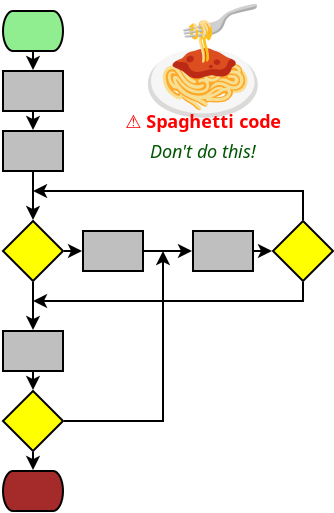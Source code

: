 <?xml version="1.0" encoding="UTF-8"?>
<dia:diagram xmlns:dia="http://www.lysator.liu.se/~alla/dia/">
  <dia:layer name="Background" visible="true" connectable="false"/>
  <dia:layer name="Background" visible="true" connectable="false"/>
  <dia:layer name="Background" visible="true" connectable="false"/>
  <dia:layer name="Background" visible="true" connectable="false"/>
  <dia:layer name="Background" visible="true" connectable="false"/>
  <dia:layer name="Background" visible="true" connectable="true" active="true">
    <dia:object type="Standard - Image" version="0" id="O0">
      <dia:attribute name="obj_pos">
        <dia:point val="16,14"/>
      </dia:attribute>
      <dia:attribute name="obj_bb">
        <dia:rectangle val="16,14;22,20"/>
      </dia:attribute>
      <dia:attribute name="elem_corner">
        <dia:point val="16,14"/>
      </dia:attribute>
      <dia:attribute name="elem_width">
        <dia:real val="6"/>
      </dia:attribute>
      <dia:attribute name="elem_height">
        <dia:real val="6"/>
      </dia:attribute>
      <dia:attribute name="draw_border">
        <dia:boolean val="false"/>
      </dia:attribute>
      <dia:attribute name="keep_aspect">
        <dia:boolean val="true"/>
      </dia:attribute>
      <dia:attribute name="file">
        <dia:string>#/home/mic/Documents/tomamic/images/algo/spaghetti.svg#</dia:string>
      </dia:attribute>
      <dia:attribute name="inline_data">
        <dia:boolean val="true"/>
      </dia:attribute>
      <dia:attribute name="pixbuf">
        <dia:composite type="pixbuf">
          <dia:attribute name="data">
            <dia:data>iVBORw0KGgoAAAANSUhEUgAAAyAAAAMgCAYAAADbcAZoAAAABHNCSVQICAgIfAhkiAAAIABJREFU
eJzs3Xl4nPV5L/zv/Twzo90rxmCzmMWGhLDaZgkQQmOSlNgBa2Q1b0ppEhJy0iRt0jZJe97TpLSn
PX275PS8adOGNknT0DZxyNKQvSQGAsYkRtZICBuMbcDYsixrm9Fsz/K7zx9aLMlaZp55NKPl+7ku
rgvPcv9uL5j5zm8DiIiIiIiIiIiIiIiIiIiIiIiIiIiIiIiIiIiIiIiIiIiIiIiIiIiIiIiIiIiI
iIiIiIiIiIiIiIiIiIiIiIiIiIiIiIiIiIiIiIiIiIiIiIiIiIiIiIiIiIiIiIiIiIiIiIiIiIiI
iIiIiIiIiIiIiIiIiIiIaB6TSjdARERERLTY7NlzcEksltsgohtEcBmASwCsBbAKwFkAVgKIjHlL
CkAPgC5VabEss8eyrF1XXnnl0bI3XyIGECIiIiKiWXLkyJHqgYGBqwDrWgDXieAyVVwG4JwQyhtV
fM+28amrrrrqQAj1yoIBhIiIiIgoBAcOHGjI5XJXi9jXAXqdMbhWBK/H+JmM2TAISPyaa678ySyP
EwoGECIiIiKiIu3evbumurr+GtuWzaq6GcBmAOsBWBVqqd8Yb8N1113XXaHxCzbbaYyIiIiIaF7b
uXOnvWHDhstFZKMqNgLYCMgmAFWqWun2RiyzrMgfAPi9SjcyE86AEBERERGN0d7efokxZrOqXA/I
ZkCvBVBX6b4KMLh0acOqiy66KFfpRqbDGRAiIiIiWrT27Dm4pKoqd4Nl4Y2qeqMqNvu+rjz9Pf2c
meEoRH1//+BbAHy/0o1MhwGEiIiIiBaNlpaWNSKRm0X0FkBuBrLXArBGVlLJPF8fZFnYBAYQIiIi
IqLy27t3b20sFttkDN4IyBsBvRFD92xgoe5EMAYXV7qHmTCAEBEREdGC0NLSssa27Y2qcjOgtwCy
yRhUDT07r5ZSlUBrK93BTBhAiIiIiGje2bt3bzQajW5UlZtU8UYRvBHAmtOHUi3MGY6ZOE5uXaV7
mAkDCBERERHNebt27YqsXLnyamOwZXh241ZVLAXm/76NMLmuO6dPwAIYQIiIiIhoDkokEnXGWG8U
0TcBuA3A9aeXUzFxTMXz/P5K9zATBhAiIiIiqri9e/cujUSqbhXBm1T1VlVsElF+Vi2AqsJxHGSz
GaRSyf2V7mcm/E0lIiIiorLbs+fgklgse71ljS6puh7Q6Ny5WHxuc10X2WwGmUwG2WwWxvgjTx2t
ZF+FYAAhIiIiolnX3t6+2vP0TRPv3xh6lkuqZuK6LnK5LHK5HDKZNDzPm/R1ItJd5taKxgBCRERE
RKHbu7fjgmjUe7Oq3AbgTb6vlw5tFmfYKITnuchms8hmh2Y4pgocE6kqZ0CIiIiIaOFLJBJ1vi83
DS2pwhbA36jKsFEo3/eRy2WRyWSQy2XhOE6gOpZldYTcWugYQIiIiIioaLt27YosX778RsC6QwR3
qGKzZfGzZaGMMcP7N4ZmOFw3WOCY4LXt27fzFCwiIiIiWhieeWb/yljM/RUR3QbIVgDLAYAbx2dm
jEE+nxsNHY7jQEP+hRORx0ItOEsYQIiIiIhoSq2trVcA1lYRbFF13wwgwn0cM1NV5HJZZLNDG8dz
uWzogWMiY8yPZ3WAkDCAEBEREdGonTt32uvXv+5WEY0DuBvAeQBnOWYyMsMxsnE8n8/PeuCYwLMs
6yflHDAoBhAiIiKiRW7nzp32hg0bbgJkx9A/em6le5oP8vn86F0c5ZjhmI6IfKuxsfFkxRooAgMI
ERER0SJ08ODBqlQqe6tl6TZA3gXg7Er3NNc5Tn74Ho6hfRzGmEq3NMr3/f9T6R4KxQV8RERERIvE
7t27a2prG35VROOq2ApgSaV7msuGZjiyyOVGbhufO4Fjgqfi8fgtlW6iUJwBISIiIlrAdu/eXVNX
V7dFFTsAuRvQBu7nmJzruqNLqubaDMc0fMuyfqfSTRSDAYSIiIhogTly5Eh1Mpncqiq/DuDtqqiu
dE9zkeM4oydVZbMZ+L5f6ZaKJiJ/tn379mcr3UcxGECIiIiIFgBVtRKJxBsB2TEwMPhuQM6qdE9z
je97o3s4MpkMPM+tdEulesTzvD+pdBPF4h4QIiIionmspaXj9SJes4j8BoCLK93PXDI+cKTheV6l
WwrTo77vv7O5uTlb6UaKxQBCRERENM+0tLSssW17x/C+jpsr3c9c4Xne6G3juVwWjuNUuqVZISIP
VVdXv//OO+/MV7qXILgEi4iIiGge2L17d01NTf1WEb0XkLer8nOc7/vI5bKj+zjy+Xn5ebxgqpoU
kU80NjY+WOleSsEZECIiIqI5ateuXZFly856G6C/LoK7AdRUuqdK8n0f2WxmNHAs1BmOKTxuWdZ7
tm/f/nKlGykVAwgRERHRHNPe3n6+7+u7RfBbqrig0v1UijFmdElVNptZ8DMcU3hORP5k+/btD4vI
gjhAmQGEiIiIaA4YviQwDuh9AG7DIvyc5vv+mMCRhes60MV7acmCCx4jFt0fbCIiIqK5pKWl4/WW
5d8LyH2ALqqjcyfOcDjOog4cAJAH8F1VfTAej/90oQWPEQwgRERERGW2Z8/BJdXV2XcBeu9iOsVq
ZIZj5OI/Bg4AgALYC+CrlmV9dfv27f2Vbmi2MYAQERERlUlbW9tGY3A/gF8HUFfpfmbbxMCxSPdw
TMYHsEdVvyEi34zH469VuqFyYgAhIiIimkUtLS2rRCLvFcF9ADZUup/ZNHJKVTabXdD3cATUCeBn
AH5cVVX1va1bt/ZVuqFKYQAhIiIimgVjZjt+Awv0+NyRi/8Wyz0cRRoEsEdEHhWRR+++++6Whbqn
o1gMIEREREQhOXLkSHUymWxWlY8BuLbS/YTN9z3kcgv/pvGAXhaRpzEUOp5yXbe1ubnZr3RTcxED
CBEREVGJ2traLjdGPwTIbwJYWul+wuL73vD+jSwymTQ8z6t0S3NFFsCzqrpHRHYD2BOPxzsr3dR8
wQBCREREFICqWm1tbe8A5LdV8RYsgM9VvPhvUq6IHFTVZ1X1Wcuynq2urv7lnXfeyV+cgOb9fyhE
RERE5dTS0rLGtqMfUNUPAFhb6X5KoaqjJ1TxWFwAQAZAAsCzAJ61bfvZpUuX7r/99ts59RMiBhAi
IiKiAiQSiRtV8TFAGgFEK91PUL7vI51OI5NJI5vNwBhT6ZYqhTMbFcIAQkRERDSFkWVWqvjUfL0w
UFXhOA6y2QzS6UHkcrlKt1QJDBtzCAMIERER0QRtbW3LfR8fEMFHAJxf6X6KZYxBJjM0y5FOZ2DM
ojuMqXM4aDwJ4KmBgYG9733vexdl8pqLGECIiIiIhrW3t1/i++a3AbkP8+ymcs/zRkNHJpNZTHs5
0gBaRwKHbdtP3HXXXV2VboqmxgBCREREi15ra+stItZvq6IRgF3pfgrlui4ymTQGB1OLZWmVish+
VX0GwB5V3WOM6eB9G/MLAwgREREtSnv37o3advTdIvJ7AK6sdD+FGrmTI50ehOu6lW5ntnkAEqr6
lGVZT0aj0V3btm07VemmqDQMIERERLSodHR01Luu/wEAH8c82N8xclRuOp1COp2G7y/oL/tTAJ4B
8JSqPplKpZ7k3o2FhwGEiIiIFoWWlpZVIvaHReSjAFZUup+Z5HJZpNODSKVSCzl0dAJ4UlWfsm37
ydbW1n0PPPDAoj0XeLFgACEiIqIFbd++fetErI8D8n4AtZXuZzoLPHT4IvKCqj4pIk+p6uPxePyV
SjdF5ccAQkRERAvSvn0d14iYTwG6A3N0Y/nQ8qoMBgcHkU4PLrRLAUdOp3oSwFO2bf98+/bt/ZVu
iiqPAYSIiIgWlEQicZ0x8hkRbMMc/ayTyQxdCjg4mFpIoeOEqu4duXvD87xfNDc3O5VuiuaeOfkf
JREREVGx2trarlTFH6miCXPwM47j5JFKpYaXV3mVbqdUKiL7jTFPWZb1pDHmyaampsOVbormhzn3
HycRERFRMeZy8HBdB6lUCoODqfl+ZK5R1TYReUxEHgPwZGNjY0+lm6L5aU79R0pERERUqH379q0X
sf4CkO2YQ59pPM/D4ODQTIfj5CvdTlBjN4w/CuBnDBwUljnzHysRERFRIdra2pYbgz8C8GEAsUr3
AwDGmNHTq3K5LFS10i0Va1zg8Dzvp83Nzb2VbooWJgYQIiIimjcSicQ2VfkHAGsr3QsA5PN5JJMD
83EzuY+hE6qesizryVgs9ujWrVv7Kt0ULQ4MIERERDTn7d3bcUEk4n8ewDsq3YvrukilkvNtX8e4
wCEi/8UjcalSGECIiIhoTkskEv+PqnwewLJK9aCqo/s6stlMpdooBgMHzVkMIERERDQn7dlzcEl1
dfavANxfqR5c10UyOYBkMglj5vTN5B6AhKo+CuApY8wTzc3NA5VuimgyDCBEREQ05yQSiRuNkYdE
cEklxs9k0ujv75/Lsx2OiDyjqo8ZYx6vrq5+etu2bXO2WaKxGECIiIhozti1a1dk+fKVnwHwhwDs
co7ted7obMccvCjQiMiBkVOqMpnMj++5555kpZsiCoIBhIiIiOaE4Y3mOwHcUM5xXddFX18vBgdT
c+343MMAHuU9HLTQMIAQERFRxbW0tN1mWfg6gNXlGtNxHPT39yKVSpVryJmcAPBzAI8C+HE8Hn+l
wv0QzQoGECIiIqoYVZVEov1TAP4nyrTkynUd9PT0IJ0eLMdw00mp6s9E5Ce+7/+0ubn5hUo3RFQO
DCBERERUEQcOHGjIZp0viaCpXGMODPSjt7enUpcGGgD7hk+qenT4pCqnEo0QVRIDCBEREZVdIpG4
TFW+BeD15Rgvn8+ju7sL+Xy+HMON1QXgCQwtq3okHo93lrsBormGAYSIiIjKKpFINKnKlwHUl2O8
3t4e9PX1lmMoYGiWY7eqftuyrB82NjbuL9fARPMFAwgRERGVxfB+j08C+HMA1myP5/s+Tp48gUxm
1q/HMACeVtVvGGMebm5uPjbbAxLNZwwgRERENOsOHjxYNTiYe1BE7y3HeNlsBl1dXbN9n0e/qv6r
iHyWJ1YRFY4BhIiIiGZVe3v7amP026q4qRzj9fX1oq+vdzbv9NgH4B9jsdhDvH2cqHgMIERERDRr
EonEG1TlEQDrZnssVUV390mkUrNzQbiqtluW9aeNjY3fmJUBiBYJBhAiIiKaFa2trW8DrK8DWDrb
Y/m+jxMnOpHLZWej/H4R+cz27dsfFpE5dVU60Xw06xvAiIiIaPFpbW3/KGB9H2UIH47j4Nixo7MR
Pk6KyPva2tre0NjY+A2GD6JwRCrdABERES0cqiqtrW2fAfQz5Rgvn8/h+PHjMMYPs6wCeCgWi/3u
tm3bToVZmIi4BIuIiIhC0tHREfM8/8uqeHc5xstmMzhxojPsW83bjDEf2rFjx+4wixLRaXalGyAi
IqL5b9++fctU8X1VbCvHeJlMGl1dJ8IMH0ZVP2eM2dHc3PxyWEWJ6EycASEiIqKStLS0rLGsyA8A
XF2O8VKpJE6e7Aqz5CsA7o3H40+EWZSIJsdN6ERERBRYIpF4g2VF9qBM4SOZHAg1fIjIQ77vX83w
QVQ+3IROREREgbS0tN2miv9EGU66AoBkMonu7pNhlfNE5H80Njb+f2EVJKLCMIAQERFR0Vpb27cC
uhNATTnGS6WSOHUqtPDRbYxp3rFjx2NhFSSiwnEJFhERERWltbX9HkC/hTKFj8HBFE6e7IJqKNdw
tPi+v4nhg6hyGECIiIioYK2tbR8H9F8BRMsxXjo9iK6uE2GV+47v+7c0Nze/GlZBIioeAwgREREV
pLW17VMAPosynaKZy2XDDB9/19bWFm9ubg79unQiKg73gBAREdG0VNVqbX3u7wD9ULnGdBwHnZ3H
w1h2pQD+JB6P/3HpXRFRGBhAiIiIaEqqaiUS7f8sgveWa0zP89DZeTyMSwYNgPvj8fgXQ2iLiELC
m9CJiIhoUjt37rR933wJwHvKNaYxBp2dx+C6TsmlANwXj8e/HEJbRBQizoAQERHRGXbt2hVZvnzF
Q6r4tXKNqaro7DyOfD5failfVe9ramr6Shh9EVG4GECIiIhonL1790YjkejXAGks57g9Pd3I5Ure
I24AvLepqemrIbRERLOAAYSIiIhGdXR0xFzX/zqAu8s5biqVxMDAQBilfi8ejzN8EM1hPIaXiIiI
AAAHDx6schz/Gyhz+Mjnc+juDuWW80/H4/G/DaMQEc2espzjTURERHPb3r17ayOR2HcA3FHOcX3f
w9Gjr8L3/ZLqqOrfNzU1fSSktohoFnEJFhER0SKXSCTqVPEIgNvLOa6q4sSJzjDCx7fa29t/O6S2
iGiWcQaEiIhoEduz5+CS6urs9wDcWu6xe3t70NfXW2qZfel0+tZ77703HUZPRDT7GECIiIgWqUQi
cbaq/BDAdeUeO5fL4tix10ot0wng+ng8XnIhIiofLsEiIiJahFpanr9Q1fsJgA3lHtsYg66uE6WW
yVqWtW379u0MH0TzDE/BIiIiWmSefbb9dZbl/RwVCB8A0NV1Ap7nlVRDVT+yffv2Z0NqiYjKiAGE
iIhoEUkkEttsW58CcH4lxk8mB5DJlLZdQ1X/qamp6UshtUREZcYlWERERIvAzp077fXrL/sjVfkj
VOgLSN/30NNzqtQyLalUiideEc1j3IRORES0wLW0tKyyrMi/ocx3fEx04kQn0unBUkqkfd/f2Nzc
/EJYPRFR+XEGhIiIaAFrbX3udsD8G4BzK9lHJpMpNXwAwMcYPojmPwYQIiKiBWj4ZvNPA+YTmAN7
Pnt6ukt6v6r+Z1NT0z+H1A4RVRADCBER0QLT2tr6NkC+AODCSvcCDG08dxynlBLdVVVV7w+rHyKq
LAYQIiKiBaKtrW25MfgsgPdUupcRxpgwbjv/6LZt20revU5EcwMDCBERzQo99oVaeH4VInZe1n4w
U+l+FjJVtVpb2+81Bn+OCu/1mCiZHCj1zo/vx+Pxr4fVDxFVHk/BIiKiUOhLXzrfiGkSyFaFvh7A
OaNPCnrU4KCIPKtiHrOj8jM5//0lfy1OQCKRuAGQ/62Kmyrdy0TGGLz66svwfT9oiZTv+69rbm4+
FmZfRFRZDCBERFQSPfilVcYynwXwbhS82dkYeD2HjdP5nYi77y/lup+XtkN5EWpvbz/f982fAXIP
5uj/z/v7+0q99+NT8Xj8L8Pqh4jmhjn5FxYREc0PeujBDUZlF0TWBK5hMtDciwcl/+KfRTb95Cth
9rcQDe/z+CSAjwGornQ/Uwlh9uOlmpqaN9x55535MPsiospjACEioqLp3jW1xr/og1jxrj+HVRPS
h2AF8i+fstyu35ar//k/wqm5cDzzzP6VsZjzURH5HQDLKt3PTEqd/VDVdzY1NT0SYktENEcwgBAR
0Rl0z4olXmbJtViy6VcltuoNYi85BxKxVd1uOK8B2eduxLJ3NkjVulkZX9zjB8StapQrP7V/VgaY
R/bu3XuWbUc/IiIfA7C00v0UIoTZj6fi8fgtYfZERHMHAwgREQEAsrvOWRcR617Ezr7bqr/hatRc
acGq4AofNareqYfsuks/KOc3ZyvXSGV0dHSc4zje74nIhwDUVbqfYpQ6+2GMuX3Hjh2PhdcREc0l
DCBERIuc+9iaO2Dhk0DkV2TpHZbU34g59b8Hk+lXibw7culv/bDSrZRDa2vr9YD1UQA7AFRVup9i
qSpeeeVI4NkPEflpY2PjlpDbIqI5hPeAEBEtUs7Pz90oKn8BxRbAhnXWbwBVF1W6rTNZtcsE+gPv
xc9+23ar7pUrPjxY6ZbC1tHREXMc/y4R/R1Abq50P6VIJgdKWXoFY8xfhdgOEc1Bc+grLiIiKgfd
hYgn534aIv8dgA0AsuytkPq5v+ReTbbHjka3ybr/9nSlewlDIpE4T1XuB3A/gNWV7icMr7xypJSL
B59rbGy8SkQ0zJ6IaG7hDAgR0SKiu9ae51n67wBuHX3QqoPUzbk77CYlVs1K4+tT/sG/+1Pr0g//
8Xz8oLp3796l0Wj0LlXsUJW3YwH9vziVSpZ66/mD8/H3lIiKwxkQIqJFwvn5eTeIMd8DcNa4J2qv
gbWisTJNlUA186itK+Ky/p5kpXuZyc6dO+1LL738dsvSewFpxDzbVF6oo0dfheMEvrbDicVia7dt
21bSzYVENPctmG9diIhoau6uNVtgzHcwyQdfiZ5dgY5KJ1K7xejAfj344Ftl/f0dle5not27d9fU
1DT8iohuU0WTCFYu5O/9Mpl0KeEDAB5h+CBaHBhAiIgWOPextTdBdNLwAQBiN5S5oxBZVWuM+nv1
yJfeLhe97/FKt9PS8vyFluW9TQRbVPF2QBsAQBZu7hjV19db0vtV9SshtUJEcxwDCBHRApZ9fPVF
gH4PE8OHFYPUXAnUbgSq1lamubCIXW1891Hv0IPvilxy/zfLOXQikagzxnqjiG4B8A7AuwIAdJHt
YsjlssjlcqWU6Orp6flRWP0Q0dy2CL6TISJanPQHl1Z5dZndAK4bfdCqhjTcAqm7AbDm3RUT01NV
iP6Wfcn9/zhbQxw4cKAhk3FuENFbLEtuVsWtmId3dYTtxInjSKfTpZT4m3g8/vth9UNEcxtnQIiI
FiivLvsJjA0ftVfAWrYVsBbk/mdARKD4B//Qg5Z9yf2fD6Nke3v7amPM9apyM4AtuZxzrWXBAmTR
zXJMxXUdZDKZkmqIyFdDaoeI5gHOgBARLUDOE+dcL2rtBmADAlnyZsiS2yvdVnmoQi3r/ZGL7/ti
sW9taWlZIxK5WURvGb4Q8Drw/5XTOnmyC6lU8IPIROT5xsbGK0JsiYjmOM6AEBEtRCp/h5FLBhve
OPfCh/qA7wKR6vBri0DUPOi99MXeyKX3fXu6l7a1tV2sqrcMz3DcAWD4KnhmjkJ4nofBwVRJNYwx
nP0gWmQYQIiIFhjdtfY8D7oJABBZDlm6pcIdTcLNwGp7EKhbDT17I3TFZYBYIQ4gloj5uh7+51vk
4vf/Ahi6i2PDhg2XA9bNw6dUvdkYrGLYCK6/vw9a2lo0tW37a2H1Q0TzAwMIEdEC44t+EsOfqqXu
OgxPhMwtsQbomhshr/0cknoNcmwF9IK3QJddEuIgEvV988PnW/d83pXa61RxC4AlwOI7pWo2GGNK
Wno17Ofbt29/OYR2iGgeCfPrJiIiqjDdtW6ZCt4/8mOJrqlkO9PSc28EalYN/SDXC3nxG5CDDwNO
eBebi2WtOK/myP8AcCeGwweFY2CgH8aYUsv8Wxi9ENH8wgBCRLSAuFa+GUDN6Ufm8F/zYsNcfCfG
LoGSvpdgPfclSP/B0Iapi6Rxduy10OrR0OxHf39fqWUcESnrvS1ENDdwCRYRUQB64OYGP3/1drUb
rhWr7ixYVXmxq7rUbkjYLvbKZfcdrkRfAvm1cX26xyHVYS5rClndudBzb4B07jn9mJeDvPgtYPVG
6IVvQRh7NFbFjiPprUDWry25FgGpVDKM2Y/vNzY29oTRDxHNLwwgREQF0J+v3WB8a6tKzZ1YcvMN
xt5YL/XVZ3w0FlWYCOC/9PkBeNmvWbFl/1suvu+FsvT449V1HnDzuAczHUDDreUYPjA971ZI30tA
7tTYRyFdewGnH3rJXYAVLWkMAbC26kUcyl7D/R8lUlX09/eHUaroY5KJaGHg0R9ERFPQXYj41oW/
Jqq/p8C1kBhw9m9CYucWUwXi9e0S+6zflEvfd3TWmgXgPrH2LVB9dOLj1sp3ATWvn82hSzd4HNb+
hwCd5Fv1+nNhNuwAIqXPXhzLr0Ovc3bJdRazVCqJkye7Si1zYsWKFefffvvtXhg9EdH8MocXBxMR
VY6764ItvlzwIlQfUuBaAEDdNUWGDwAQaGTF7QbOy96Lf/mP2rEzFn63Q9TopJe5mf4fAP5g+ON5
fVCvN5xi9WugqzdO/txgJ6wDXweMU/Iw50QPw5KSlw4taiHs/QCALzF8EC1eDCBERGPoTtje4+d/
TgQ/weildEMksjJ4YYlYYq/4oIm+9pIe+Yd1pXU5OUv0dZM+4SehvV8fuvwvTCYDPfE5aOrJUMrp
ebcC0YbJn8x0QQ5+q+Sfg21ZWBV9paQai9ngYAqOU3IQVN/3vxxGP0Q0PzGAEBEN052w/bMv+Beo
fASTLFFVky59EHvJ+cbTF7yDf/vO0ouNp7AmDyAANP8KTO/XAIT37b/E1kKiq6ADP4H2f3fy5VPF
sGLDm86nGG/gZciRHwAobRPHWdHjkBB/HRYLVUVfXygzXo81Nze/FEYhIpqfGECIiIb5qy74ewD3
TPW85A+FM5AVi4nUfsc7+Lc7wik4QqdfH5Z9AaZnJ0INIfVvHBp5cC+0//sl19MVl0OXXjTl83Kq
A9L1bEljWFYUqyIvllRjMUqn02HMfkBEuPmcaJFjACEiAuDtOv9uCD443Ws0fwyaD2n5jlgiUvt1
74W//bWZX1wYFVRN8czpf80+H24Iqb0KEjlraJT0L6EDPy25pK57K2BNfUijvLoLyHaXNMZZ0eMl
vX8x6usL5cTcgWg0+u0wChHR/MUAQkSLnv7XxUsh1oMFvbjve4CW/i0wgKEQEqn9Nz304OZQyimm
2OA+YTVZ9nmY3m+g1KVMQ6UtyJI3jf5QU48D2fbSalYtH7olfSrqwzr8A5QSouxIPZYKVwEVanBw
MJTZDwD/tm3btkwYhYho/mIAIaJFz8TcjwC6qqAXuz3Q7q+FuKHbso3xfqqvfnFNCMUKP2Er0wEd
+FkIQ2J4FuT0Bn3T+12od2qaN8xMz70RqFo+9QvSneMvLwxgtZ0o6f2LSUh7PwDe/UFEYAAhokVO
f7y6TlU+VtSb8i9De/8TocwgAIAVa9B8+hFVLfVuJreYF2vqCSB3oMQhAcCCLLltTOE80PN1QItq
Z0LJCPTCLdO+RI4/DbipwENUxZYg6ncGfv9ikU4PwnHyYZTaHY/HW8LejkfwAAAgAElEQVQoRETz
GwMIES1qfnX13QDOKvqNmeegp75R2ofsMdSqvc688NlPllhmxgsaPFkNxcj+CoXp+RbULW22AsAZ
syDqdkH7/6ukkrrsEqDh/Klf4LuQYyUcAWwvxTnmjHsbaYK+vlDu/YCIfC6UQkQ07zGAENHipiYe
+L3ZA0D3Q4DJhtNLpPZ/lnhHyLhPiipRZOwrcKqqGa/WPYADS76BF5Z8BZ01HxrzohzQ87UQgpQF
jNkLAgCafgaaf62kqub82zHJicijpLsdyJ0MXL/BPgZLuSVhKplMGvl8LoxSnd3d3d8MoxARzX9T
HzNCRLTA6BPnrPJgbRDV1SrSFYlVveTn/LeVVDN/FNL9r8CqewGrprQGJRrR/KmHAWwK8nZfGlJZ
+1Jk7CuQjVyBTOQKmEm2hfTF7sRS9wnUeUN7INQ7CQz8BLLsHaW1X3s1NPkY4I3kIAX6/xNY/d8A
2MGK1q+BLl8P6Zvi2Fw1kNeegF7aFKi8XbUGy9KPojcW+rUs856qoqcnlJOvAOAfPvjBD4YzXUhE
816p642JiOY03bWu2rWde0TlHkBvxZiZX4W4ltrRMMaR6LnA2b8BWNUl17LcQzvk8v/18Eyva29v
X22MuV5VbgawBdDrACno7/WYOY5LBz8IGZ35EFhn3QNUry+ldejgL6D93xv3mCx9C6ThtineUYBs
N6z2L2G6PTf+VfdAqs8rvrY/gGzXw3ip4QvB+1ugUqkkTp7sCqNULhKJrLvrrrtCKUZE8x+XYBHR
guU9sfYdvu08J4p/AvQ2TPg7zwJCCR8AoG4ntPebCGNjupGl/zTZ4y0tLWv27Wvb0dra9oXW1rYO
39dOVfkugE8B2Fho+AAAx1qDntjdYx5RmL5vA6a05UhSdx1g1497TJOPA/5A8KI1q6DLL5l+3M4n
gtW2l6AKJ1DlHwn2/gUqxFvPAeArDB9ENBaXYBHRgqN7Vizx8tX/oqrbp32dSrjTwNlDQPJJYMmt
pdWJnLXMbf3An+63PvplVb1leIbjrQDWhdDlqO6qd2Op+zNEzfAyG38Qpu+7sFa+K3hRiUDqb4IO
jNmArh504GeQFdP+dkxLz70R0jf1vR1Wz6vw17wMqVpXZGWBRJZjmfszdNn3Be5voUkmB+C6oayY
Mqr6N2EUIqKFgzMgRLSg6O7zarx89U8AzPhpVwqfMJj8/UCHgV5v13t1KnIzoD/U5ONA/uWS6gIA
qi75f9WYQ6ryFQD3I+TwAQBGanCyesKH7uzzQLq1pLpStxmQ8XtPNJsY2msSVP15QMM0S6wMIKd2
BSqtVgOWOj+FhHU7/DxnjEF/fzgnXwH4VlNT08GwihHRwsAAQkQLiueazwC4oaAXl7hayrPMu2Nv
PvpL2XQ8E73tld32bUffoer/qfZ8BzCl3Ztgxc6Ss7WEI2YL1B+9HZnIleMeMwM/Km0pllUNqb1u
/GNqoP2lHXmrq2e4ML73GJA7VHxhqxpR7UWt91ywxhaY/v4+eJ4XVjnOfhDRGRhAiGjB0EfXrgTw
0cLfEXwGRICOqje91jbuMYFG33z00zDJf9Tk44FrjziregCCsG5cn4rgePWHoWNPqTIZ6MBPSivb
cBMgE/4XkzsAdY4GLqnL1wPR+imft/KR4aVfRSZLGfq5N3il3ay+EHieG9rsh4j8NB6P8xeViM7A
AEJEC4Yb1bsA1Bb+juBTICqYckOCbayPy+De59XtDlwfAKzYaqzSp0uqUYi8vQ79VW8f95im90Hz
rwSuKZHlQNWGMx7X5M8C14RY0FVXTf28AZDqAtKJ4uoOnwTW4D4TvLcFoqenB6qlH6QAAKr6J6EU
IqIFhwGEiBYOxR1lHK1zsgfb2touTiz/7r0v136qC30/LHmQldES9k0UyHVdHHa3w9Ox95go0PcI
UMIMjNRff+aDucNQN/iBSLrq6mkP+5K8DZN8tLiLFf2h5WYxcwwxcyxwb/NdPp/H4GAqrHI/isfj
AY8mI6KFjqdgEdGCIYIij58KvgRLVTIAkEgkLjJGtohgCyC/YoyeBQCp6E1IOruwNLMfqH1d4HEi
1eeiJtWJrJwbuMZYxhjk8znkckP/ZLNZqA5tvq6r3YLLax8Zfa16J4HUU5CGN01VblpSdSk0sgzw
+sc8qsDg08Dyu6d837SqlkKXrIMMTH5srpW1YfwUdOBRyLJfLaymd2r0XxvcZ9BT1Rist3lMVdHd
Hd5Juar6x6EVI6IFhzMgRLQg6A8urQKwplzjpWI33rFvX9tLqnJYBA8CaAaGwseI7qo4dOAxlLTb
XWystloCv90Yg0wmjZ6eUzh27CiOHDmE48ePobe3B5lMejR8AMCh7JuRNcvGvb+kOzwEcBu2nnG0
lGbaAH8wWE0AWHXN1M8ZgTgWdHAPtIDTyNTrA/zT3/rXe78M3tc8lkolkc+XdnDCGN9pamriejYi
mhIDCBEtCPma3PkoZUqjSL40XCmCaW/Hy0YuQ1aXAZkDJY1VFy38RCLf90cDx2uvvYqXXz6Mzs7j
6O/vQy6Xm/69GsMLmW3jH1QXJvnTIG0DAKyay9SXugk1PWg6+Ad9XXYJYFdN+bxkLQA6dDHkTOEp
O/7kq1rveQhCOwFqXvB9Hz09PWGVM6r6mbCKEdHCxABCRAuCbZmzi39X8JkJWwv7Br+3eiuQeirw
OMDQZvQ6nXzJked5SKWS6O7uwtGjr4wLHPl8vugNxUfzmzHgXTD+wXQC6h4P1HvUUnug/gNnNKGD
vwA04Ad9KwJdfuYG99GnsxEAAvgD0O6vACY9+QtNDpraPf69yKPGeyFYX/NUT083jAnttLUvNTU1
tc38MiJazBhAiGhhUJn6K/FZYOsUH2on6I+8Ca6bhuZL2NwsFlZaQ3e5ua6DZHIAJ0924ZVXjuCV
V47g5MkuJJNJOI4TfIxhqoLn0++c+Oj4m82LFKtd15mz149/0KTPmH0oysorpn7OCMQZmgxT7xTM
yQeB3IRDy0wa2vMfk4aTOr/IU7TmsWw2g1QqtI3nKQCfDqsYES1c3IRORAuDZWLQwlZgOdZqZCLX
oMY7gmr/cKDhbFPYDIhKFAOxW7Ey/QugasbL2adUY6Xx8qHD8P3ZvhcE6HYvQ4+7HiujYy6wzh2C
OkchsfOLrtcQTS07XPNhXDT4cYyddTLpFli10+znmIYuuQASrQPcyYOgZG1obHj7idcHc+pfIZGV
0OhqQA3gHJnyssg6L4HuqncH6ms+Mcaguzu8U9ZU9c+bmpomPR2OiGgszoAQ0YIgsKb8QsWTJUhF
b0BX9ftwqP5zONjwFRyr+Thy9oWBx7MKXIIFAKno9UDmheBLjgBEq5YBZvo9HGE6mD3zRGNN7gpU
S6C1dtU5SEZvHv9E/pWhTeCBilrQFVOfLiZ5+4zH1OsBss8DuQPT3lRf4+2HFHOM7zzV23sKrhva
z/NIKpX627CKEdHCxhkQIloQ1KgzsgXdoAqZyBuQjl6LQfta5OyLMNn3LWdsji5CoUuwACAduRo+
oojkjgA162d+wyTErsPa2lfxanrafe8liUgWyyOvYkX0MFZED2FoT/+Y7Ru5l6DOMUhsbdG1l0e7
syeq31vT4D495nZ3BdItwNK3BGt4xXqga++kT4lnQTwLGjnjEK4ZWXBQ4x9AJnJlsL7mgWw2i4GB
gKebTe6T733ve8uXkIloXmMAIaJ5b+fOnXZXTdvFluaQjl6DjP16aAF/vfkoJYBkMHT19swTyQob
g5FrsTT/EiRgAAGAcxv68WrhuWdG1VYSKyKHsCJ6GCujh7HEPgqRGTatZ54FAgSQensg5lqXoj/2
Nix3fjD6uGb2QZbcDkjxE/Jafz4kUg14k3/ulbwdKIAAQJ3XtmADiDE+Tp48EVo9Vf1hU1PTw6EV
JKIFjwGEiOalffv2rROx36qKO0TwllO4fHmxNUwJMyCAga3ZaWdRfN9HLpdFLpeFcS/BVfo9YNmU
L5/R0trgpwwLfCyNvDY0uxE5jBXRw6i2kkXX0XQbZOlbAaku6n22GLvWTqO7qhnLnB+fngXxk0D+
CFAdYGZHLOiSCyG9k59aJXlB0IxZ57ehG78e7M1z3MmTJ+F5oR01nDbGfDisYkS0ODCAENG8cODA
gYZs1vkVEdwByFsBXQ8AUsLNH77Ul9STrYPjAojnecjlsshmh/5x3dOnUmVkPa6q7gW8ASCyNNB4
VbFYwa+NSB5LIsfGzHC8hKiEsEJGHWj6OUj9pqLfWh8ZQJe/FsnozVjqPjH6uMnsgxUkgADAskuB
qQKIYw+tIAvwZ6TW3w9RByqF/5rPB8nkANLpEi6BPNMfNjc3T35GNBHRFBhAiGhO2rlzp33ZZZdt
UpW3Argjl3NuEhn5O6uEm8XHKGUPCAAYdwDJfPVo6JjuW2VH65Dyz8aS3EEgwId3ALCjS1ElKeS1
YbKnO1X1Wcuynty05J9vWx1p+1VLgi0/molm2wIFkDo7CWAteqqaxgUQZPcPbbC3iptVAQBdejFE
BJjsvhMjEE+g0eL/vIg6qDUHkLavKvq9c1U+n8epU91hlnzG9/3Ph1mQiBYHBhAimjMmLqtSRdHL
qophrNICSE/XIZxyC/96vde9EA25g4E+vAMA7HqsrOrE8VyDEZEDqvosgCdV9ammpqaOkZe5T6xZ
AcWvBhukAPlXAwWGWjsNgUHW3oBM5ErUeu1DT6gLzQSbVUG0DqhZDWQm39MgTgQaDXbSU633/IIJ
IL7vo6urs+iLKaeRV9X7mpubZ/9caCJacBhAiKhiEolEne/LTZaFLQC2ANgIlLasqhilzoBEJVPU
6/u8i3Bhbh+gLiDRQGNevvz57x197ZLfbG5u7p3yRUa6MNNm8pKYoYv9at9Q1LsEBrV2Gmm/AX3R
O04HEACabQ8czLRhLWSqAFLCPpAabz9Q1ustZ4eqoqurM8wjdwHgD8aGXiKiYjCAEFHZ7Ny50778
8suvMQZbRLBFFW+yLFRskX1pm9CBmFXcnopeb91Q+MgdBmouCzRmfWRgybThA4BY5qQWeCnjdBQW
HOt85OwLsdR9EkOnfg0xuRdhFRlAAKDWTiHtNyAVuxkm+/ewMHwfR/7loQ3p9pLiG61fC3Q9O+lT
pewDqfH3I/Cb55Du7pPIZrNhlvxRY2Pj/wmzIBEtLgwgRDSrOjo6zvE88w5j9O0ieIsxQ8uqwlsJ
ElzOKy37FDsDMmhWw9UaRDPPQQIGEAEunuk1aqQryGdmz1qOrH0ZMvblyNqvR9ZeDyM1AIBI+g9Q
57WefnE+2A3ydfYgujF0BHIqeiOWuo+PdA3NdkDqbyq6ptavnfqnW8I+kIgmETOdcKw1Rb93rujr
60UqVfxpZ9M46fv+e2XG85qJiKbGAEJEoWttbb0CsLYCus11/ZsAWOVaVjUd13WRzWZGN40b38GV
K4LXi0hx3yqrCvrdC8yq7AtW0E3XgDlbFSIy9U58Y1ldlk6/Ad1ILXL2RcjZ65G1LkU2sh556wJM
9W3/YOSa8QHETwL+AGAXd6JXtX06tA3E3jImgADItgMBAgiqlgLResCd/HQncW1oNNixs7Xe83Bi
8zOA9Pf3obe3J8ySCuB9zc3N4V0iQkSLEgMIEZVs9+7dNdXV9Tdblm4DpBHAeUPPVDZ1TAwcZ55S
ZcHTKkQkH6h+gTMgvaq6W0R2G2OeXB45uB1qPo7sAaDumgCj+jE8tm418PKUHwJjjtPlRU//9a6w
4VjnIRu5FBn7CmQiVyBvnY9CLlEckY28/swHnaNATXEBJCoOIuLC0ygG7WugEoPo0HHFmj8GeH2Q
SPFnD2jdakj/FMfLFnFQwEQ1/ovox5bA76+U/v4+9PScCrvsX8Xj8e+HXZSIFh8GECIKpKOjo95x
/HeKYAeAtwOornTgcBwH2Wxm+B6ODIyZ+Rhax9QgYgcNIJPOgHRi+GQq27afbG1t3ffAAw+MNuI9
fuF6KIDU00Dd1Sj618xPwxO9CMCkAWTnzp12xzkXnrN68AsmY623svZlyNsXQWEXN84EWfsyKOzT
FwgC0PxrkJri94FUWxkM+kuhEkPGfh3qvMRIRSD7HNBwa/ENVk0dWsS1AQTbgF3tHwr0vkrq6+sN
e+YDAH7s+/5/D7soES1ODCBEVJR9+/attyz7E67r/7oIaivVh6rCdR1kMtnTS6pM8SeCeqgD0B+o
h5hkDYA9qrrbsqwnATzd2Nh4cvq+sV8AqNsNyb4A1Fxe3KB+CiK4CMDTAPDss89dGon4m1VlMyCb
Ab3W81B3rPpjgX5OUzGoQs6+BDX+i6cfdI4GqlVjDwUQAEjbV40JIAAyHcECSPXUV8yLW/hMzxll
zSEMbb4PXqOcTp3qxsBAsD/P0zhgWda74vE4j9wlolAwgBBRwfbta7tbBP+uippyj62qcBwHuVwW
mUwG+XwOvl/65yHH1CLo5MDqqgM/j781/uZi3hOx9cBo2wNPDJ+GVeAsiMkDfh+S0Td9oLX1k/cC
uhkwK06feDW7+4Jz1gXjAoi6JyEBTomqGbMPJB25Gsh/dUzNTojXD0SmDhSTik2zFEyHQohGi7+Y
0dIcYv4xOPb5Rb+3nIwx6OrqRCZT3MEIBej1fX9bPB4PPdUQ0eLFAEJEBWlvbz/f9/UhoHzhI5/P
D89uZIZnOMK/2dvRUiZxTNE7m+XWV/u8xy7oArBa3ROQTEfh92nkDgNq4CP25tkOG5NxrPPGP6D5
4aNzi9sHErNOL13LRi6HShSiI0ukFJp7HlL/xqJqavXSaWOQeMECCADUmpfmdABxXRcnTnTCcYIt
JZyuNICm5ubml8IuTESLGwMIERXE93UHAl/pVph8PodsduySqvADx0RuKQFEEXAKRvcDshoAtO9H
kKoLCrr/Qgd/CQCIma5gw5bIsc8780H3ZNEBpEpO35+iiCAv56Naxxzrmz0AFBlAEJ3h99GVwNG5
yjsERG8P9uZZlslk0NV1ItDywxkYAPfF4/FdYRcmImIAIaIC6YVhbzIfCRwj/+gMR8eGqUqSWBE9
giV2sH0MQ6Tohnft2hVxrN/vjpnuoQdMBjj1H8Cq9wDWNNduZ54buqwPQNRU5hTU/MQZEADqdkGq
1xdVxxKDqDhwdegelpy9DtXmdABR51WISQNWEXnXmv5mefGC7+GoMq8Gfu9sUVX09vagv79vVsqL
yIcbGxu/OvNLiYiKxwBCRAVxXW8wGp3+Q95Mcrnc6OxGLleeGQ4AEFHU2yewInIYK6KHsSJyGHX2
0BGlAgvQgB9OVQemf1olkUisV7U2A7JZRDcDuLY3/86ac7JfPP06pws4+UVg5Q5IdNWZhTLPQfu+
N/rDqOlBJTZGu/aa4THH/L75017KPqXek4eR9pdg2bIVyNsXjD+kSg00ewBSt7GUdscrYSN6lXkt
vD5C4Louuro6kc+HvuQKACAin2xsbPzHWSlORAQGECIqUE9PT2716tWQIm4UzOdzyGSG7uHI5XJl
Cxy2OFgaeQ1L7VexMnYYZ0VfREzSk762+C3UY95r6cGxPx7aJ4NNqthkWXp9ItG+CbCWDf2Snd6z
4VorzyzmngK6vgCtuQxSddHQbIg3COT2Q/PjPwALfEQ0BU+KW/pUKoMYHGvVuCVg6vUF+vWri3k4
eSqNdDqN2pWrsHpCEc0+X1wA0TxgK+BP3o34Evg3O2pOQNSBSqz4N4csmUyip6d71v5bUtU/jMfj
fz0rxYmIhjGAEFFB0unUl/v6qv54xYrlk36VrKrj9nCUM3AAOA5gN4Cnbl76ufuXR156nVXw6qjg
m7l7o+909+27/49FZBOATb6vqwFABNBpyrpy1hStGCCzH5rZP+PYthmAV+Tei6A8z4PjOHBdB2ld
hZicDiDiBTscqWbMhvDX+urwuok30ucPA5oDpLDb4tVLQiM6FDSmIL4FjRT/Z1JgEDPHkbfXFf3e
sLiui1OnTs7GKVejVPV/NDU1/cWsDUBENIwBhIgKEo/HX/v2t7/9bcDEly1bDhEZt4cjny9b4PAB
dAB4SlV3G2Oeam5uPjLypPPYmhtE8LrCyymCfDXuyVKcqL3vAQnwlbpnTRFAihDRfuRxQcl1xjLG
wHHycBwH+XweruvAcZxxxx2n6uuxfEwmUK8/0FG81WMCSNasgKfViIzZnA71oZmOwmdBvC6obYaW
1E3Fl8D/16s2RysWQAYG+tHTcwo6XaotjS8iH4nH41x2RURlwQBCRMX4VF9f7zv6+/uqAczmB6Kx
UgDaVPVJAE8NB44pNx6IhReLndRQMRAt7jKQrpr3QAP+FepaKzD0gT34r1/EBN98PHSJozsaMvL5
PBwnD8+b+VThrJl4P4cP+IOA3VBUD9WRsT93QcpbjeXRV8a/aPCXQN11KCTcaP4lyAyzG+JL4F/x
qOkM+M7g8vk8uru7Zm2vx7BBAO9qbGz8/mwOQkQ0FgMIERVs+/bthx5++OFPAPjcLA2hAA6IyNOq
ultV97S3t+9/4IEHCp5aEdUXtcBv443UIGdfgqy1HhYMljs/hujMH8K7q5vRF9tSaEtnUETgyRJE
pt/DPq1C3+v7/mjAGDuzETQ85s4IIICaFKTIAFI14U6OlL/2jACi7nEg0wqpvXb6Yv4gkH0RM2bI
aZZnzSQ6cmpZGfi+j97eHqRSydkO+Z0Atsbj8ZbZHISIaCIGECIqSlNT0989/PDDF4rI74dQLiUi
vxgJG9XV1U9v3bq1pHNFjdgHZZLjfBU2HOs8ZCOXImutRyZyBfL2JdAxS3Z6qu7CWdmvo8Hbe8YH
fIWNwehG9FS9E4ORa0ppEcDQMqyIX0oAGb/3YmhWY2Q2wxn990JmNYqRM8vPeEz8NFDkAWnV0fEf
rJP+OZO+Tvt/CETXQKKrp6ikMAM/ANQF7BlOujIlBBA9Gfi9hVJVJJMD6O3tKcdyxjbbtrfefffd
pZxDTUQUCAMIERWtqanpE9/85jcPAvgsCr+c0AewH8AvVfWXlmXt9jzvuebm5lBvUIvmYy+4MQ85
+2Lk7PXI2OuRi2xA3roQium/Is9ba3Cs7uMADGLmFCwdhIU8PFkJ1zprXFgplWutRLV/KHgB5yR6
Mz2jQcN13ZnfE4KsOXPju/qDRe+EqYqo2qJ/7au8pKqHL6zaswrAv5/xQpODdv8LZEUjMPG+EZOD
6f/B0B0pwIynEotXQgDxZ3cGJJ0eRE/PqXL9Pn41nU5/6N577538aDgiolnGAEJEgcTj8Qd37tz5
7Ugk8ruq+m7gjB3RhwH8cuQf3/dbmpubB8PuY+fOnfaGDRsuF5GNqtiYADYKPFVES7g10YJjnQ3g
7ND6nMiVM2cSimHyJ9GXDHYHRyly/plLsGCC/Laq3HVV91/LpR86CQD5XWsun/KlJg1z6quQqnVA
9SWAVQs4ndDsfsCc/gyt1gzLlebgDEg2m0FPTw/y+dzMLy5dGsDvxOPxL874SiKiWcQAQkSBNTc3
dwP4QwB/+Mgjj5zluu45nucZAMeam5uDry+aRltb28WqeosqNgLYCMi1AGrHLpXXYtcDVYAvRdzy
PYkqCT3LFcTRWqgKRMb+ggfcJC3W6HlaMcRe9uBMe5yW5l8evQ1+8noznGhWQgCxdTDUu0ByuRx6
e08hm82GUq8Az4jIvY2NjS+Wa0AioqkwgBBRKLZt23YKwKmw6qmqtLa2XmpZ1iZV2aSKTSK4zhjU
B786sPJ830M+n0fGKe7UrYlikgypo5lFJYNa+xTqrB40RE5ARTDuPCkTdNnQ6Us+5PaXc+7ja04A
ODdwo4IzLmqf+HQpbB2EJxMvLClONptFf3/vrN7nMXFIVf0TY8xfhb3ckYgoKAYQIpoT9u7tuCAS
MZsA3QxgcyLRvlHEXjYys1HEBexzgqrCcfLjjrrN5/Ojm4urq7Xw3TOTiFnhfnMu8FFj96HO6kG9
3YklkROotU+hwe5EtTVD2FEn4KB2zbgyKi+LaPAAAkBtYMo7KLW0P0Q2BuEhWADJZDLo7+8t54wH
APzM9/3fam5ufqGcgxIRzYQBhIjKrqWlZZVIZLNlyWZVswmQzYA/1TFHc57ruuOOuXWcmTeFu1oz
7fMzseEgyAWKUcmi1u4enc1oiHSOhg5bgs1kqMkHm12Q8decu9aqVKzUvRZigKkOGyjxRFtbi1v2
pqrIZNLo6+sr1x6PEccAfCwejz9czkGJiArFAEJEs2rPnoNLqqvzG1XNZgCbRXQzIBcCIxcZzp+p
jaGbwp1x92o4Tj7QkamOKS2AiChs8eDrlPtdOmOSPnpuVev1DfbpoFFrh7ZK7rSge0CAcQEkHbnu
gpj7o9J6sadJGcEuvR9TurAAYoxBMplEMtlfttPJhnki8veZTObT99xzT/nW6BERFYkBhIhCs3v3
7prq6vprbHvszEZ2AwDr9BKq+RE4xt4QPhI6wrxTo9QZEACIiJP0NXoQwGFVPWxZ1vMi0hGJRPZv
27Ytoz89b60XMa+V3u30RIN9yPb80ykskUjcm8n/1+XLSwwgas/wJ0xleLN68SydfvmU57kYGBhA
MjlQjns8JnrUtu3fvfvuu9vLPTARUbEYQIgosJaW564WMddbFjar6mZA3gAgMp9mNnzfH92rMTKj
4brurH+A9LS25BrvOPt/XSU3739lyhdYr3UBawxmvCGjRCbgHhDbKADs29f2HlX8k2tNfhlhUWYK
FwHDBwBgklvJVRXZbAbJZBLpdPlPJhOR540xn2hqavpB2QcnIgqIAYSIiqaqViLR/iPA3DH0Y2Cu
B46hTeHOGXs1fL8yBwOFMQMCLzNtipHb4bmP4xRm80ITAJBg+SadX7q0tbX9PwB9FwA4sqr0XqZb
ggWU9MdUxuxu930fqVQSyeRAuZdZjTimqp9ua2v7lwceeKDs0y1ERKVgACGioiUSz+0AcEel+5iK
57mT7NUI+C19+PoAPO9p5AUA7yulkKumfsYXKTohsx1Agt270l+ilhcAACAASURBVO2e/xBwehOL
sZaU3Mq0lxGWmpHVjJvt0ElmRMqgW0T+xvO8/7+5ubmsR2oREYWFAYSIAtAbKt0BcHpT+MTjbiuw
/n4iR0ReUtWOsXszXNd9YeQ2eN2FiI8LSgogYgpYxyVyHNCrSxlnJip2oM/2ZkJy8aUWChuCEmal
pltiNdNN6TPo6TmF45ljJdUowSkR+etoNPq5bdu2le0SESKi2cAAQkRF8zxvSSRSvr8+VBWe540L
GYUcdVsGRwG8AOBFVd1vWdYLnue9sGPHjqMi0282kNvheY+VciYTANue8TZDgXbO/vf0wf4s+Drx
fQJf6hHRgeCtTLMaTP8ve3ceJ1dZ5Y//c24tXb1lIwtZWJOogOKogKJACKAgBsSwuIILCuMyqOM2
M+qoMyMyjj+UUfSLMioIKmHfZCckJOyEJQkQDGTtTro7vVfdW8u9z/n90UlI0lXVfatu963l8369
+pWkbj3Pc5LuVN1T51lGmp41Ai+cxHY7gJ+nUqkrL7jgglQYARARBY0JCBH5lkwmZ0+aNGlM+nZd
d/e0qVwutzvpCKuqEREXzZEOtEY60RzpQEukA13u287cmHz70l3VjDJ4KOt12Iy4LZdC20vNcYw0
ImvNQtaaufNrFrLWLExPX4cmb4/NlqzS/gquGd7OSCtQTgJS7K9aZgUkV+bWyT69rqr/a4z5Lada
EVGtYQJCRL4lkwO/nzhx4mlSxvHkQ4lGFrlcdvcajVLP1AhCTGw0RXZgQmQ7WnedAm5tR0u0A4K9
Y5rd8PShx5y+7c4AhnVR1uuwNXICorKt2LfJlQnIWTORsWYhZ81E1pqNbGQmsjITrjU5/6i4eq8/
C/yvAVEITJ4DA12ZgLjv3vbot0jhqdwKSCAbB4zsORH5heu615933nnh7JBARDTGmIAQkW9tbW23
NTU190+Zst/EkZ67a5vbXaeFZzJDyYYx439vZcFFc6QTrdFONFsdaIl2ojXSgWarAzFr9CdVC+RM
AFcEEFJZB4uoeCO2tyy0ZWU/5HZWLzIyE7nIroRjFjxp9j2uZfapUET9Lx7Pmfxphme1opwlIEUr
ILHykttyD48s1jWAW0TkysWLF68Yq0GIiCoFExAi8u3iiy/O3XLLLT8yxrt84sRJELHgui5c10Uu
NzR1alfCEVJFoxfA63FrcNu8xqWLilUzSnS8PnrgZDl+c2+Z/ZS5iCXiAsDSpUuj++2334GeJ3Mt
y8xTxVxA5gKYtxY6XwPeInnYGo1ICQmI5k9AXLSWEtIbilVAomWuAdHEyE/yZ5uqXisivzr77LPH
/MBIIqJKwQSEiEqSTCZ/q6r/2t/fH8DhDSXJAngNwCsisk5V16nqy4lE4tVFixb1AoAqLHf5rE4A
+wU8dswzudMBXF9eN+ICpd8Ub2q+9CfPP/+2/QAcbgwaRRSqeycbQScflqZhIbPXYxIZsRA2TKEK
iEqZBzQW+etqtPTkU1WQNuVvEwzAU9X7Lcu6evLkyXcsXLiwrCoYEVE1YgJCRCW54IILUrfccsvX
VfW6MR6qF8DrO79eEpG1IvJ6X1/f2s9+9rNF502JwOQewaMQnBV0UAprMcpOQLSsE8o9mfiB8sb3
L2KGF300MsF3mpMtVE0o8VDDvVgKmH0islDWIvSMToAp7y3z7wD+bFnWHz/ykY9sLKcjIqJqxwSE
iEq2ePHi62+66aZjReTLZXaVA7BBVV8WkXUAXjXGvByJRNYtXry4u5yO1dJlohJ4AgLoIl06a6os
bN/hp9WLL744GcChnodDte+MSSPs1ls8ghBewht147DHSqmApMdyR6k82ZCWuf7D9qaU0qwXwM3G
mGvPOeecFSNtzUxEVC+YgBBRWc4555yv3HTTTU+LyA8AHDLC03sAvArgZRFZZ4xZZ4x5ube39/WL
L754bA718KxHyt1+tYB4zsJHAVy574U9kwwRHArgUECPAOQIYzAJACxxUe79aBgJSIO3Ye8HIq2A
5T+ZyIxhAqKWQrx9pqLFytv0wDajTkAcVX3IsqxrXde9/bzzzsuWNTARUQ1iAkJEZTvnnHOuWbJk
yXWWZR0F4GjLsqYZYxosy+oF0Kmqr3me9/J5553XNd6xxU5se9FdPmsHgKlB9amIwI1MhxOZe8lz
z31XRWSuCOaqYh6AucYgAQB7b3+79w2xZco/zNqzWsruw6+E9/reD8T2992HUQsZL/8ULEsHSwlr
RJootwJS+MdHVQdE5B5VvaWhoeEunlRORFQcExAiCsTOMwue3PlVMURgsstwtwCf9tNOJY6szNx9
JkY2Mnv3gXw5awZ06AyLN8nOCoj6LGZEMPptf/PGBwsexvVgPABAYp8KiMRm+e7DNi17LY7f8/DJ
GaYLeY4H8WfYFCwtewrWgDt734e6AfxNVW9samq6//TTT8/kaUZERHkwASGimmep3q4iwxIQD83I
RfbffSZGxpq587yMmchZU1HqCeKjIVre4daetGAs48snZnYgbtr3ekziM33305OKomtHJzKZNHK5
3F5bNccm9ZQd574bi2lci27POxoDZrYrIo+r6v2q+sDq1auf/tGPfhTOqZlERFWOCQgR1bRVq1ZN
e8X09M3IXpvNWvvHc5GZyO48lM8V/4ungxLVgbLaDyUg46vVfQzD7u7jwyoDI9ralcXAYH+eK4rm
SGdJse1ln7xM4+Wt/zBqZbQhNmvxaYsDyI6IiIgJCBFVveGLvvUIQA4HMA/ARNeajrboN0OOcm9x
s62s9p5V0q5MZWnNrtzrzxKdCvjcAUsV6LXzv/U0RfoQleDXbGuivATEEvPsaad9nskHEVFAmIAQ
UUVbsmRJZN68eTOA2KxIxMw0Rg7cueB7rgjmATh0+KLv8Z2aVIq41z7yk4rIjUECYoxBLpeD6+Z2
nmyfQy439Kvl9ePwSWv2bpCY63uMPieCnJf/+9MS6Sgl7Dz2qNJEFBovd6aUPl5mB0REtAcmIEQU
mmeeeabJshoPjka9g4yRmYDOUZX9AZ0tgpkAZgOYASACDJ3yvSvJkMrPMYpqMGUmIOLvcHfP8+B5
3u7EYuhXd+djQ3/ecy3GvuY3PQrB3pUEafCfgGzvz38COgA0W9t995fXHj8bpqG86gcAiMiKsjsh
IqLdmIAQ0ZhZsmRJZO7cww+xLH3z0NQoc5CqHCSCgwAcDGAa4GHovnfoU+t6Oaut3ATE3aMC8kYy
4e6VWORyud2Pqd9tuvYQkRwOSSzb+0GJAomRjn0ZbvtArOC1CdGAKiD6RgZS7vQrABqJeI+V2wkR
Eb2BCQgRBWrVqtVHWZY5H5DjARwOmIY3rkrVVy6CYCGLuGkrq49tvVG0pV+H55X/Cf9I5jY+hIS1
z6LxxJsBacjfoAA7a6HfKbzH7oRoef8mu8kbv2r5FZB18r6OAFbGExHRLkxAiCgwzzzzzETL0kcA
aQ47lkqWyK6FaHkHv/emJ41L8tES7cT8xgeGPW41vtV3X9v6C1c/RBStkfKqQrvtLPaYRjeA5UBy
X7k9EBHR3piAEFFg4vH4e41BXSYfqgpj9lxn4Q77/dCXi8MbH0I5ZwiqCmwT2MHuBQk8vKP5WkT2
3ZnKagAa3+S7v809eSsmBtCOCZGNg1HJ+O80n50JiDa55fcl5p7yOyEioj0xASGiwBgjiWHnRFS5
PROHN37v7ZFUvJFgjIaIYlb8+bJiss1keDr2L9/zmx7A5NimYY9L0z8AUriakU/SyWAyHnMb4tNv
aol0mCmxDS0tka3Tm62ugyPizQTg/0TDQoxAoyaA3a/gRKOR5UGEREREb2ACQkSBETHbVCt/kYcx
ZnfyYIzZp0rh7pVklLN4O5/9Y6vRFOkrq49B4//wP7+mxdbhzU0FPvxvPsp3f83pe3Bk86oogI+V
F9nIBIBpDGR62oPy3q3lHVlPRETDMAEhosBEo9E1uZznIoTXlj2Tir0rFGOfVIyWwOAtTfeX3U+/
OyeAaPalaLCSiMsgJkbbcGTLEgjyVBAS8yCxGf66Nmmos2bk5wVFAdNc/vQrFbklgGiIiGgfTECI
KDBHHHFE8qmnnknG4/FJ5falqvA8b2eFIrfX9Kd8SUU1mNf4CCZEyt/pqTc3+gpIg5VE3BpEgwwi
YfUjbiWRsAYQlwEkIqmhx2QADVZq2Dkf+UjrCb7j1eRKwAR/wnnB8RIeYJWdZLqxLO4MIh4iItob
ExAiClQ2m3klHo+/J9+1XQnDULXCheu+MQ1qVyKxayH3eOzwNJ5mxZ/HYU13B9LXgJnTBqANQJeI
7DDGdInI9jc33f2hSdHNCxPWABqsQcRlEJaUvQ5iN4kfAGk42F8jk4IOjuNB4p4EUv0A8LCc0tYd
REdERLQ3JiBEFKhUKnlFOp1+z55Tonadsh3W1KcwRSWD+Y0PYH7j0vxTmnxS4O+nn/W5vLtF5ZbN
+nTZAxTTeITvJjqwHNDxq37AUmik/J8zgV4bQDRERJQHExAiCtSpp57615tvvvmrAPJWQWqZiCIu
KcQkiamx1zAjvlanRl/PRiXj78S+omPgoYLXgBYFgEgLJHEYJHEo1GoBJAoxKajbC821Ac6rgLFL
GNzfW4Zm26DJJ/2PU45g9kAYiDTLrYH0REREwzABIaLAicinVfUpABPDjqVUlni7k4m4lUJcUjt/
HfpzTFJosOzd12I7f4VaEAh23gkLgMCSDwCAJw8WuqTAFjT/wyHWxEWAFceuAHbZHdVkA+27H5p8
zN/YOR/rVzQH9NwMBFD1GW8C3CRHtZeQoRER0WgwASGiwC1evPjVW2655ThVvQ3A3BBDSQHo2/NL
RHpVda/HVLXvXROvP7/Vav9wTIaSiqik/Y2kFmTsz+ZwIwlvacGrTUf2WpPOAsQaoRsLsPyfhKj2
GsiEk4DISHmlQvvugro7fI8x1DqoQkZpVAynXxERjaHK37CfiKrWkiVL4pFI5AIAHwVw4M6vRKHn
q+qAiHgA0gAcAFkAKRHpU1UbgA2gX0SSqmrv/LVXVftUtS8ajfbtSi66urp6L7744txoY9W/zWtw
m51HAT3a799TNILxeTmVe6Mnbvpgoau5dT9bZ0Unjeo0ce27u6TpURKfA5l6AWAV+jYqtP8+6KDP
6kqFEMFrkePb54vU2ImaREQVhAkIEYXmD3/4Q6K5ubnhvPPO6w87FgDQ5QfNzGnuSQEOGG2bcah6
vEH1s9GFW/6Y99Lrv5thVNoBjFT+AACYnlsAu7QT2SU6BTLxA0DjYdjrbcQbhOm9E0i/UlK/lUBF
/jl+QtvPw46DiKiWMQEhItpDZumMt1pWZAVGtX7Fguio7veDkImotb8s3Jj3GHVv/e8ugshVo+3M
dC8Byj0cMNIKNBwKibRCc91A5lWoetX8xpKMmvgBhf6NiYgoGOP2zklEVA0aFnasAfQ8AJmRnis6
rrfaS4reGIsc76s3DeCsDG8QsF+ADq4A0i8D1Z18QET/xOSDiGjsMQEhItpHbMG2+2H0LIyUhIzj
3bZR6/IRnnKMvx6r4/T4caSe4pdhB0FEVA+YgBAR5RFbuO1eUf04iiQh43iu4oPxhRsLLtjQtVe2
AJjvp0PR2jppPgC3NSzY9nLYQRAR1QMmIEREBURP3HYrIKcDGMx3XWRcMhBVkR8UfUZjYi781mPG
83TyEajir0Cou06pWvKjEMcnIqorTECIiIqILWh7WAUnKrBl32s6Pofs/Sm2YFPRPW09o4eMRyB7
DgmgM7DeLOvnAnwcQ9svjyCIxSv7klvjx7e9EHy/RESUDxMQIqIRxE9oXxWLekcBWD7s4thWQfoj
an1npCeJwH8CIuVsHyy/BLChjA72YnLSHV3QfoOJmKMA3I78C1QcQJ4oM/B8VA3+M+A+iYioCCYg
RESjIO/r6Iw2zzwF0P/CHjfIijFbS2Gg+JQs3Lh9xGeqTvXbuZb68q9YG0273wPg/yj1Ahri0gMA
DcdtXxtb0H5WNOrNFkvOUJUvCeQzMHh/dJI3DdB/CGrMXUTwx/jCttIORCEiopKM4wlaRETVTY56
Ngfg+9nlc+4UNX8AcDgwNBVLAv48RxTfjSzcfNfoniyT/A8Q890EQK8XxdmxEztSuWWz4qV0kIeH
4zbvdRClvK+jE8Bef3ddOm1/WJFCx6+XqjcS8f4l4D6JiGgErIAQEfkUP2HrU1HT/nYFvgKgG2KC
nIqlCv1P68TN/+2jySgOTdyH/5lMPSo4JXFc+7pdg/oeM79ekZEX06Sj0hTQeLup4ns7kx0iIhpH
TECIiEogC+HGF7RfGW1IHwqVbxh4mwNIQtIQOT924pZ/Fxn9Db6ItPgdSCwfM6gUL3hu5Jj4Ce2r
9ngskBX4Aozq4L+ERANefC5PxzrbR31yPBERBYcJCBFRGeQ9PQOxE9suj5n2uWq896uYhxS+D9kw
ENwcUfO26IJN1/sOopQFHdboCgoq8qdoC96bOHnLa3tdGEXVYlT9A6PbDzgxcxsQ2IKbpGfhU3Le
2C3gISKiwrgGhIgoALIQLtD+IIAHdQki3owDPgTgbEDmi2KOKmIQNGHoJrpfgEEVvCqQxy3gFlmw
KbBdpUZl5ATEBfC9+AltBaaCSTqgWVjFT5vfNdpRz+bcZbM2KDCv3AEFcmHi+LZXy+2HiIhKwwSE
iChgQ5+sb7kDwB1hx1JQZMQE5PuxBe1F1qFo3sMZ/dPc6J+KeyD4p3JGE+DX0QVtS8rpg4iIysMp
WERE1a6E6VBiNRe9roqBEbpI+h0zfyAy6iPZVfSmMke7I2Lav1pmH0REVCYmIEREVU4VvqsRGhlh
4yxLGoq2DyoB0VGuAQEQW7BtOYD7SxzpjqiJf3RoqhwREYWJCQgRUdWT/pGfs0+L6BQAUvi6Ft/a
1wpsClaRIPKIutbnFNjsc4BfRU372bJwY9pfaERENBaYgBARVTs1vhMQSAyIFJuGVfxwQwW6fI+Z
X9FKy77k5K1tnjELAH1qpOeqYJMIzoouaP8nVj6IiCoHExAioqrnvwICABKZXPjaCBUQVQnqAD/f
p5s3Lty+MXrCtmNF5TwAdwOw97icBmSZCr4Qi1qHRU9ovz2gOImIKCDcBYuIqMoppNPHuYVvtItO
BrJb8l8TFM5OAFgiHRrANrwi8H+K+1A7A7TdCOBGANDlB82EZyumT++RI9aOel0JERGNPyYgRERV
TmE2i7+lFAAAiU0rkkLIrKJjGumEVX4CoooZZXcCQE7YtG3od0HNDCMiorHCKVhERFUuCvG1KHsX
ic0sclUPKdbWRNygpmC16H0ziu8JTERENYUJCBFRtVN7C0o5lrxoAoKpumJqa6GL8Wh0u+/xCsjG
UTTZISKi2sIEhIioysn8SzIA/CcEkVYg0lLwci7XMLfgmO/d2gOgpMXvw8KwrDcF0Q8REVUHJiBE
RDVABetKahgrvNTDsnDkCK03lDTmPhTCBISIqI4wASEiqgECXV1Su/j+Ba8pzAgJiLxeypjDegHm
B9EPERFVByYgREQ1QGGVmIDMKXJR3j7CqIEkICpgBYSIqI4wASEiqgERkRdLahg/CCi0ha+iaAKi
GkwFBMoEhIionjABISKqBY3RNQCM73ZWIyQ2vdDVaellcwpOjxI1gawBATBdlx48KaC+iIiowjEB
ISKqAbL/BSkAr5TUuKHwLrgWzPGFrnkm+veSxssjF3FZBSEiqhNMQIiIaoXIipKaNRxc8JqlKJiA
NJy0ZQOAZCljDh9H3xJEP0REVPmYgBAR1Qg1WFlSw4aDUXAdiOC4Qs1EYACsKWnMfaiafwiiHyIi
qnxMQIiIakRE3dISEKup4DoQBebpQ3NmF2oqgpJ23xrekfXOQPohIqKKxwSEiKhGyPyLXwOwraTG
RaZh5SLe6YWuGaC03beG0Xeo8j2JiKge8MWeiKiGCKSkKogUWYguIh8qeE01oAQEEzKPzDk0oL6I
iKiCMQEhIqohilLXgRQ5DwQ4RZcenMh3IWrFgpmCBSAq5uig+iIiosrFBISIqIZYQEk7YcFqhkSn
Fbra7CJzYr4LcvzmXgW2lDTmsM7w3kD6ISKiisYEhIiolmze/DyAVEltEwcXvCRWkWlYwKqSxtuH
ggkIEVE9YAJCRFRDZOGPXAGWl9Q2fnDBawqcpVpgjpaUOO1ruLfriqmtAfVFREQVigkIEVGNUcj9
JTVMHIIi60Dm5B6Z/e4CAwaVgERc03BMQH0REVGFYgJCRFRjLOM9UFrDZkhsZsHLYunZ+R6Pppqe
BZAuacx9qRY8+JCIiGoDExAiohoj8y9aC2BrSY0T8wpeUuCcfNOw5PT1GQieKWm84U4KqB8iIqpQ
TECIiGrTgyW1KpKACHBwbsXM/CeWa4m7bw33Hl06rSWgvoiIqAIxASEiqkEKlDQNSxoOACRe+Lpn
5Z2GJVZpByDmEfckcnxAfRERUQViAkJEVIMirnc/AFNCS6Dh4MKXRc/J3yqysrTxhlORk4Poh4iI
KhMTECKiGiRvvngHoM+X1LbINCwA8zPL5xw5rM3xm3sBvFLKeMOonBJIP0REVJGYgBAR1SwpbTes
4gkILJj807AUD5U03rCOcKQuP6jwdlxERFTVmIAQEdUoY/TeUtpJdCoQnVz4CYq807AAc08p4+UL
IYdcwZPXiYioujEBISKqUdGtW1cA6C2lrTTMLXb58MyymYft+2BEE0sB2KWMN2x8xRlB9ENERJWH
CQgRUY2ShT9yAdxXUttE0QQElljDqiCycGMakGWljJfH+/WZWU0B9UVERBWECQgRUQ1TyF0lNWyY
i6JvEaofyfuw6N9KGm+4Rs+WhQH1RUREFYQJCBFRDYvE9R4Aru+GVgISn13sGe9wlu5/8L4PxhS3
A1Df4+WjhtOwiIhqEBMQIqIaJgd8vkeBx0pqPMJuWBGxhiUIsqB9CyDPlDTePhSySJXvU0REtYYv
7ERENU60xGlYIyQgYuHM/Ff0lpLGG262+8is9wbUFxERVQgmIERENc6KmpISEInNBqwi68AVC/TR
A4ft1+vBurmU8fKycG5gfRERUUVgAkJEVOPk4C+8DODv/htaQPHdsGKe556274OJBVv/DmC17/Hy
O5fTsIiIagtf1ImI6oLeXUorK/GmoteN4MMFLgVVBZnpLpv5voD6IiKiCsAEhIioDphSt+NNvGmo
ElKAAKfr3+Y1DBvP4IaSxss7hnAaFhFRDWECQkRUB6K93nIAfb4bWo2Q+Kxiz2h1W1In7vtgw8L2
VwC85Hu8PFRwNqdhERHVDr6gExHVATnq4pwAD5TUOPHm4n2rFNgNCzeWNN5ws9xlsxcE1BcREYWM
CQgRUZ0wJW/HO7/oZQU+rAoZNl7EBJWAQCw9P6i+iIgoXExAiIjqRCQXvRuA57edxGYCkdZiT5md
WzHznfs+2HDc9rUIahqW4lxdOq0liL6IiChcTECIiOqEHPbpbgWeKKElZIQqiHgFd8MKqgrS4lnR
QmMQEVEVYQJCRFRHBFraoYQjbMcLkbzJQZDTsBTCaVhERDWACQgRUR2xjN5ZUsPEoQAixZ5xpLNs
xiH7PhjkNCwAp+hDc2YH1BcREYWECQgRUR2R+RetBfCa/4YJoOHAok+JIHJ6gUtBVUEibsx8IqC+
iIgoJExAiIjqjejfSmrWOMI6EMVp+R43xruplPHyUrkgsL6IiCgUTECIiOqMgVX6qejFCBbmOxW9
YWHHGgQ2DUvfmlk+58hg+iIiojAwASEiqjNRL7UMwKDfdhKdDolOLvaUZrfFOS5/YwRWBbHUfDyo
voiIaPwxASEiqjMy/5KMAPeX1HiEU9Ghmn8alucFuBsWPpHv4EMiIqoOfAEnIqpD7vr/+4yI/sF3
w/RrMDuuKXzd4JUtVzR8Wo2ZbyDzARwgwEyIHjD7s+5h0cladCut0drxUOT/S74YucuKWc/NvfH1
/iD6JCKi8cEEhIioDunffz/NWGY7fFfCDUz7ZYBJF3xG2+9icAeGv71MPt7DhGN8H8Se18BTEfQ+
GgEABfC6AKsU8rSqPrp1cOMzCx+BG8hAREQUOCYgRER1yl1/9eMieI/fdqZnCWCvKXi9+/4IkquH
FzoaZir2/0TO73B55XZYaL8mWuCqJkXkMaN4RC3c86bbNj4fyKBERBQIrgEhIqpTYpV2Kro1wjqQ
xIGa9/HMdoGXKmXE4WJTDSIT8o8DSIsqPiDApZbBc+vPPHjz+jMO/n+vnXnQh9aee0Q8mAiIiKhU
TECIiOqUBZR4KvqbUOztI3Gg5q+vK+C8FtzbTtOhhRKQYQ6A4GKF3BVPp7atP/Pg37x2xqHHFYiS
iIjGGF98iYjqzAsfmNHc0th8rIE55cAfXPL16MQJvqsC2vV7aGZjwevt18SQ2zH8LabxEIPpi4NZ
nuG8ZqHztkLTsEZlCxS3mgj+wGlaRETjp6xXbiIiGht9fX2TGxoaWl3XbY1EIq2WZbUaYyaJyARV
bRWR1p2/TjTGJESkEQBUdRIAEZEGAE0AoG5uYvaVZ5syL65syb70dFNuw9qoeh4EgL36VUw47ij/
ASbeDBRJQBIHGOR2DF8Hkt5swWQEVsOoqxcFNRxghj5GK72rAyC4xDK4ZP2ZhzyrYv7gaeLat9yx
zvcZKURENHqsgBARjQFVlWQyOTUej081xkxV1WmqOsOyrKmqOlVVJ+5MIiaIyCQArft8lcWkbWRf
egrpJ+6F88xSqJ3/nrrxsHnY/6KP+e5f3R3Q7f9b8Lq93kLX7fk/45q6yEXzm43vMfPZdn0U2e0B
ziYWSUokcoPxspfPv31zQKe3ExHRnlgBISIaBVW1UqnUdFWdGo1Gp6nqDABTVXWqiEwFMAPANBGZ
qqpTHceZFolELM97Y9tZEYGq7v79nr8GwetqQ+bFx+A8+zCyLz4GdUfecSq9fhM0l4PEYr7GkuhU
ILof1O3Oez1RpDrhbLACS0ASByiy2wPpaohqi7ruhSKRAJP6oAAAIABJREFUCzd/a3Gq8YQPb24+
8SNrEYluF5FOY0wHgO0i0iUi2xOJRLuIZAKMgIio5rECQkR1T1Ut27b3F5EDAMwGcMDOr12/PxDA
TFTahzaqyL2+BumnH4Lz7MNwt6wvqZv9L/4EGt9yqP/h+++DDq4seH3bdTFkO4a/zUSaFXMuzgXy
DuS8Lui81V/y5Fd05sFoOfNCNB5/JiSad6xOANsAbBGRdgBtALZ4nrdNVbe4rts2efLkvjENkoio
ijABIaKal0qlZgKYA2C2iBy48/dz8EaiMQvA2N7FBsjduh7OE/fBWXkX3G2byu5vwoJ3Y7+z3u+7
nWY2Qrt+X/B677IoBp7JPz1q1vk5xKaXvw7EZIEtv4qXsw5k1KyJ+6Hl9E+j+bRPQhoafbUVkX5V
3QRgE4ANO3/dpKqbjDGbWltbu8YgZCKiisQEhIiqnqqK4zhzRGSeMWaeiMwDMF9E5qnqPAD+7hYr
UO61NXCeuBfOE/fB62oLtO/YjP0w51++WEJLA9P+E8Dkn4FUbB3I5BM8TDg6mFPR26+JIrdj/HaV
tyZMQcuHPo2m938cVlNLUN2mRGSDqq4HsF5V11uWtR7A+kQisUVEgpmzRkRUAZiAEFFVUFUrnU7P
ATB/jyRj3h5JRiLkEAPnblkPe8UdSD9+L9zOrWM61pzvfRmx/Sb7bme6/wo4+ddqe7Zg62/yF5YS
BypmnBvMqeiFTl4fa9I8ES2LPoPm0z4Fq7F5LIfKqOrrIrIrOVlnWdYrruu+xMoJEVUjJiBEVFFU
tdG27cMty3qbqh4BYL6qzheRuQAawo5vrJm+HXAe+xvs5bcjt/HlcRt36rkfROt73+W7nSafgfbd
UfB629UxuP3D32okAsz5cg5WrPy5U8nVFrrvD295jtU6CS2LPoemUz8BK9E03sP3AHhZRF5W1VdU
9SXLstYlEomNrJoQUaViAkJEoVDVSDqdPsgYc4SIHA7gCFV9l4i8GcD4f5wdIs1mkFnzOJzltyP9
9ENQL5iD+vxoeuubMOPC8/w39AZgtv2s4OUdf4si9XL+6VHTz3LROLf8e+TcDkH7NeEv4bFaJqH5
tE+i+bRPwmqZFHY4WVVdLyLPAlirqi+p6tMtLS1B7hlGRFQSJiBENOZs255jjDnCsqwjVfWtIvJW
AIejBqdNjZoaZF5+Bs7yO5B+6n4YOxlqOFZDHAf+1zcgUf+5n27/FdTtzHtt8HkLPQ/lr060vsPD
lJMCWAeiwJYrYzCZynhLk4ZGJP7heCTe/QE0vGPBWE/P8qtNRNao6gsi8qJlWc/F4/F1IhLMghwi
olGorC0liaiqqWokmUy+JRqNHq2qRwF4286vyZY19Cl4kOdeVCN363o4K++G/egd8HZsCzuc3Uwm
i8yGLUjMP9h/48Q8IJk/AWmYWXiKVbrNAhDAfa8AsalAJti1+SXTjAPnyfvhPHk/JN6AhiPfh8S7
T0XjUQshjYEtWi/VbFWdDeBUVYXneXAcJ2Xb9gsAVonIs57nrWpubn5JRMa/FEdEdaG+7wSIqCyO
4xyiqscAOBrAUQDeBSD0O6xKotkMsn9/Htk1T8B56gG4ba+HHVJBE09+L6YsOsl/Q+elocXo+Siw
5ZcxmFyetxsBDvhyFlYAK3u6H4wi+cL47YRVConFET/i3Wg8+hQk3rUQ1qSpYYdUTBrAiwCeFZGn
LMt6Mh6PvyIi47DhMRHVOiYgRDQqvb29kxKJxFHGmONE5F0AjgEwPey4Ko3X1Ybs+tXIvTb0lX1t
NTRbHQdlJw6ejZlf/az/ht4gzLb/KXi544Yo0lsLrANZnEPjIQEsRH/BQveDVVTUFwvx+W9H4qiT
kDj6FERnHhR2RKMxiJ1JCYAVnucta21tzV/6IiIqggkIEQ2jqq3pdPoYAEer6tEYqnAcEHJYFcfr
7URuw0vIvb52KOl4fTXMQG/YYZVMLMGBP/4mrIT/koRu/znUzf9373k4gsHn8q8tmfhuD5OOK38a
VqbNwva/VlECso/onHloPPoUNL7nVEQPenPY4fixHsATqrrSGPNoS0vLS6ySENFIqvfVmogCszPh
eLeqngLgOMdxjgYQDzuuSrJXsvH6GuRefwmmr7aOYFCjyGzYgsbD5vlvGz8QKJCAxKcVbpfeGszn
YLGpOvSRWpXe+rpb12Nw63oM3vr/EJ0+B4ljT0PTCWchOvvQsEMbya7zeD4ViUTgOM5gKpV6EsBK
y7JWJBKJFSKSDjtIIqosrIAQ1aFkMjnDsqzjAZwAYAGAtwKo7An048l4cNs3ILvuOWTXPYvMy8/A
62oPO6pxMfGkYzHljJN9t9PU09DeO/Ney263sO36/J93SQQ44CtZSAAfh7X9LgZ3oLbe1mJz5iHx
nlPReNwZiO5/YNjhlMIB8JSqLrMs6+FEIvGEiFTHnEQiGjO19UpNRHklk8n9dyYcxwF4H4B3gv//
d1MnOZRsvPocsq+sGlq3kXHCDisUDQfOxKyvX+i7nWa3Qzt/nf+aC2z+33jB6sT+H3PRMLv880C6
bo3Cfr1G82gRxOe/HY3HfhCNx36w0hewF+MAWAVghYg8mEgklotINuygiGh88QaEqAbZtn2AiJxs
jFkgIicAqPh5HOPKeMhtegWZFx9HZs3jyL70dCiH/1Uky8JB//XPsBr9HtHiwWz9LxTaVrftDzG4
PfnfciYf72HCMeWvA+lbEUX/kzWagOzJiqDhiGPQdPJ5SBx9MiRSvbOpVXVARJYDeMjzvAdaW1vX
hh0TEY296n3VIqLdVDWaTqffo6qLAJwC4J2qKvV+5saejJ1E5vnlSD/9IDIvrAj94L+KZczQOpDD
5/tsGIHEp0Gz+Q/abpimBROQbFdA60CmGdTFTELjIbP6cWRWPw5r0lQ0HX8mmhaejeisQ8KOzDcR
mQBgEYBFkUgEtm13AFguIndls9m7Jk6c2BNyiEQ0Bnh3QlSl0un0m4wxp4nIaaq6AEBT2DFVGmMn
kX7yPjhP3o/s2iehOc70GI2JC9+DKWee4rud6bkFsJ/Pe63/SQt9K/J/5hXbTzHrMznf4+0r1yNo
/0Os7H6qkgga3nYsmj/wCSTeuQCw/J9oX4E8AE+JyH2qel9jY+PTPLGdqDawAkJUJVS1KZ1Ov1dV
T1HVM40xh+18POzQKosaZNY8CefR25F+6kGYtB12RFUn/fdNJbWT+ExogQQkOqlwO7d3aJ1IuQvR
o5MUEgG0Hm9RVZF58TFkXnwMkcnT0XTyuWg+9ZOwWov8w1e+CIBjVfVYAD90HKfbtu2HReQux3Fu
nzJlSn/YARJRaVgBIapgjuMcqqpnqOoiETkeQABnRtcm09eF1AM3IPXQjTW3Pe54E0tw0GXfhsR8
VhMyG2C6/pD3UrZDsO26wv3N/FQO8RnlJ9Ntv4/B7eVbGwBIPIGmk85GyxkXIrLf/mGHEzQPwBMA
7rQs67ZEIrEu7ICIaPRYASGqIKoaSafTC1R1MYCzVHU2AHAtR2G5DWuRenAJnEfvqJoTxyudGkWm
rQOJg+f4axgrfJMbnVg8ucjtkEASkNikgseR1B3NppG693rYD9yAxvedjpaP/COiMw8OO6ygRDC0
o9/7jDGXOY6zxhhzO4BbmpubV4UcGxGNgAkIUchUtSGdTh+vqmc4jnMegJr7qHIsZNY8gcGbrkT2
lWfDDqUmZbds85+AWI2A1QyY1PBLiaEvU+BIukyXoLmEOPcVnWQwdG9Ku6jnwl5+B5yVd6PxfYvQ
sviL1XqmSEGq+lYReSuA79q2vQnA7SJyYyKReExEyt/jmYgCxQSEKASq2uI4zgcBnO04zukAWsOO
qVpkX1mFwZuvRGb142GHUtMyW7aV1E6i+0GzwxMQAIhONMim8+9Sleu0UGgLXz9GqrTUM/U82Mtv
H0pETvwIJnz0a7AmTA47rLFwEIBLVPUSx3Habdu+VURu3nnmSD2uECKqOExAiMZJX1/f5IaGhjNU
ddHOpCOID3zrhrvl7+j/46XIrH0y7FDqQrbEBASx/YDs5vyXJgHZjvzNcjtKG25f0Zq8nw6Wei7s
h26E88R9aF38j2g+9ZOQaM3uHjYLwJdV9cuO4/TYtn23iFybSCQeEhFmq0QhYQJCNIYGBwenW5Z1
NoDFInKiqvL/nE/qJDFww//CfuAvUI8fXo6XbMcOmEwWVkPcX8PofoUvTSp8v+c5ApMBrDK3WYhN
4D3laGlqAAN/+ins+/+KCZ/4ZyTe/YGwQxprUwCcr6rnO46zybbtG4wxf2lpacm/dRsRjZk6OLGJ
aHypaqNt2x93HOeuSCTSJiK/FpFTwITfN3vZbej42geRuvc6Jh/jTRWZrfkPFSxGolMLXhtpepTb
X/5mC9FJyv0dfXI7NqPn519D948vhNu+IexwxstBAL5tWdZztm2/7DjOv6fT6blhB0VUL5iAEAVA
VS3HcY5zHOcq27a3A/izqn4ITDpKYgZ60fM/X0bfb/4Npr877HDqVnZLu+82WqQCEhlhpVMQCYhE
gSgnN5Yks/pxdH3rw+j/46X1dn7OW1T1R8aY9bZtP2Pb9lcHBgYK/yATUdmYgBCVIZPJHJZKpX7o
OM56VX1UVS8SkQlhx1XN0i+sROe3z0L62aVhh1L3MltKqYBMQaESRLSleFu3L5jSRWQiNz0qlXou
Uvdeh65//hCcJ+4LO5wwvAvAL6LRaJtt23fatn2uqtbsAhmisPDTWSKfksnk/pZlfRzA+Z7nvYNn
dARDc1n0X3sZ7AdvAHi6e0VwO0o40FFiQ9vxmuGfoEdaiicG7kAw/5dik4BMWyBd1S2vpwO9v/g6
nHctxMTPfg+RqTPDDmm8NQBYBGCR4zjbbNu+zrKsqxOJxKthB0ZUC1gBIRoFVW1yHOeTjuPcY1nW
VgCXA3hH2HHVCpPsQ89PvgD7gb8y+agg2c6ekr4fEs1fBLQSQ1OkCgkqAeFWvMFJP7sUnd9YhOTt
VwOmbtdhzQTwLWPMK7ZtL3Uc55Oqmgg7KKJqxgSEqIhMJnO4bduXOY6zRVWvU9XTwFPOAuVuXY8d
/3YeMi89HXYotA/N5eD29vtvF5lY8FqkyPoML+l7qLyirUxAgqQZBwN/uRxd3/0ochteCjucMAmA
E1X1unQ6vd1xnKuSyeTbww6KqBoxASHah6q2plKpL9i2/ZTneWsBfAdD2zdSwDLPP4od//4JuJ1b
ww6FCsh1+t8EQCKFl0FFWwtPw/Lyn1/om9XMBGQs5Da8hB3f/zgGb/wlNJcNO5xQqepEVb3Isqzn
bdteubMqUuYm0kT1gwkI0U6pVOqdjuP81nGcNhH5LYCjw46pljkr70LP/3wJxg7oY28aE7mOEk4I
tIpUQIosRPdsgQawfrxYlYXKo24Ogzf/Bl3/shjZdavCDqdSvFdVr3McZ1Mqlfov27bnhB0QUaVj
AkJ1TVXjtm2fm0qlHhCRZ1X1CwBG2CyUymU/eif6fv2vPNujCmQ7e3y3KbQGBCiegEABL4DdX5mA
jD237XXs+OH56PvdD2CcgEpX1W+GiHwXwCbbtu90HOcUVeUuJUR5MAGhumTb9uxUKvWfjuNsBrBk
50GBNA7sB29g8lFFSpmCBatwDj/STlgmVf79WqSJhxGOC1XYD92Irm+fhcyLj4UdTSWxACxS1QfS
6fTqVCr1BS5aJ9obExCqK47jHGfb9o0ANorI9wDMCDumepK88/fo+7//QCDzbGhceL19vttokRKE
1Vg8MzBp38MNJ0CkKYB+aFS8rjZ0X/p59P7i6zBJ/z8vtUxVjxCR3+6cnvXDwcHB6WHHRFQJmIBQ
zVNVK5VKnWHb9kpVfRTAOeAZOOMuefvVGLj+Z9xmt8q4vf1Q4y9hFKvw3X+kcYQKSC6gwwi5EH3c
OU/ch85vnon0k/eHHUolmi4iP4hEIptt2752cHDwiLADIgoTExCqWb29vZNs2/6W4zgbReQOAO8N
O6Z6NXjjLzHwl8vDDoNKoEbh9Q34a2Q1Fr40wkQUDaICAq4DCYvp24Gen39tqBoy4H/9UB1oAHB+
JBJZ7TjOXY7jLAg7IKIwMAGhmuM4zoG2bV/R0NCwBcBPARwQdkz1bODa/8bgzb8JOwwqQ87vWSAS
G/rKIzJCAhJYBaSFFZAwOU/ch85vLIKz4s6wQ6lUoqofUtVHbNtekUqlFnHBOtUTJiBUM9Lp9Dzb
tq9Q1VcBXAKg2H47NA4Gb7gCyb9dE3YYVCavu4R5/QWmYclICUjG/1D5cApW+MxgH3p/9R10X3Yx
vO7tYYdTyd4nInem0+kXHMe5QFU5RZhqHhMQqnq2bb/btu1bjTHrMJR48DCoCjB461UYvPWqsMOg
AOR6/J+GXmgdSCRRfIcqE9D5dpHCs8BonGWefxSd3zwT9gN/5QYURajq21T1GsdxXk6lUp9X1XjY
MRGNFSYgVLUcxznJtu2HATwB4Czw57lipO69HoM3XBF2GBQQb2DQdxsttA2VAFaRjwiCqoBIAysg
lUSdJPr+7z+w4wfnw926PuxwKt08Efmd4ziv7tzCN/98RqIqxhs2qjo7t9J9SFUfArAw7Hhob/Yj
t6L/mkvDDgPA0IZbuawi7RgkB1z09+bQ35fDQH8OgwMukgMu0o4Hz+PNajFuCQkIUPjD22IJiGaD
mQZv8bPjipR99Tl0fWcxBv5yOTQbULZZuw7auYXvetu2v6qqrO5TzeA8Q6oajuMcp6o/UtWTwo6F
8nNW3oW+q74f2la7ahSObZBOe0inDbIZHXUs0ZggkYigsSWCxqYILC4H3c0MlHDSdZEMwGo0QH/+
z79MYAkIk8pKpZ6L5O1XI/30Q5j4+R+g4fBjwg6p0h0I4BeO43w9lUpd2tTU9HsRccMOiqgcrIBQ
xUun0+/f4wwPJh8VKvPcMvT9+t/GfY63KpB2POzoyGDLBged2zMY6HORTRtfiZCbUyQHXXRty2Dr
Bgc9O7JwXd7EAoA3kPTdRqzCs0aK7YRlMsH8m1sNzCArndu+Ad3/8Rl0//SLXKQ+OgeJyFWO47xk
2/ZHuWsWVTMmIFSxbNs+xrbtB40x94NneFS07PoX0XvFN6De+H0opwYY7HfRttnB9rYMkoMeTED5
gjGKgT4X7Zsc9HXn6v7sRG8wVUJVq3ACIsVq7wHdU7ECUj0yq5ah6xuLMHjTlVA3F3Y41WA+gL+m
0+kXbds+N+xgiErBBIQqTiaTOcy27SUYWlx+ctjxUHHu1vXo/snFMGl7XMZTo+jrzWHrJgfdXVm4
ubG70TQK9PXmsG1LGrls/d7QqjHwbJ8nBBaZglU8AfE3TMExuAi9qpi0jcGbrkTXt89C+oWVYYdT
FVT1rQCW2La9wnGc48KOh8gPJiBUMRzHOcS27T95nrcGwLkoulknVQKvqx3dl34BmvK/TatfqsDg
gIutm9Lo686N68LxbNZg29Y00k79biFqbMdfg2JZxjisPhQuQq9KbvsG9Fx2EXqv+Abcjs1hh1Mt
3qeqy23bvjGdTs8POxii0WACQqHr6+ubbNv2Zar6EoBPgT+XVcEM9KL7J1+A19Mx5mNlMh62taXR
3ZkNbccqYxQd29JIp71Qxg+bcXxWQIpMwbKKJCBBTXezooBYrIJUJVU4j9+Drm+cgf4//hhmoCfs
iKqBADjHGLPWcZyrBgYGpoYdEFExvNGj0KhqLJVKXRSPx9cB+A6AEc5Ipkph7CS6f3IR3PYNYz7W
YL+L7VszQ4vKQ6YG6GzPws2FH8t4M36nYBWpgEisWGIQ1BwsQOIsolYzdXNI3Xs9Oi/5AAb+cjmM
7X8zhDoUU9WLotHoOtu2v8PDDKlSMQGhUKRSqTMcx3lZRK4CMC3seGj0NOOg56dfRG7D2rEdxyi6
OjLo7spW1CJwYxSdHZUV03gwjs8pWEVmUEqkSLMA/11ZAakNJm0jefvV6Pz6B5G69zpo1m81ri5N
AXCZ4ziruVCdKhETEBpXqVTqKNu2HxOROwDMDTse8kc9Fz2/+GdkX3l2bMcxiu3tGaQGK3O6UzZt
0N9bX7v1+J6CVaT4INFiiUGAVQvmHzXF9Hej/4+XouMrJ2PwpitZERmdNwFY4jjOPel0+k1hB0O0
CxMQGhf9/f1TbNu+QkSeAHBs2PGQf+q56Pvlt5B5btkYD6To2JZBpgKmXBXT35sb0x24Ko3J+d1i
OfwKCNUmM9CLwZuuROfXTkXy9t/BOCUclFlnVPU0Y8wa27avUNXWsOMhYgJCY0pVo6lU6qJYLPYq
gEsAFLv1oAql2Qx6L/8qnCfuG/OxerpzVbHblCrQ15MNO4zx4/qsRhVJJIqcUUg0amagFwN/+Tk6
vnLKUEVkoDfskCpdDMAljuO87DjOBWEHQ/WNCQiNGcdxTrJt+4Wd6zz2CzseKo1J2+j52ZeRfnbp
mI+VdgwG+sbvMMNypZJe3SxIV+Pz7ymlVUCKVkeI8tBUPwZvuhIdX16Ivl//C3Jtr4UdUqWbrarX
pFKp+9Pp9JvDDobqExMQClx/f/8Ux3GuUtUHReTwsOOh0mlqAD2Xfh6ZFx8b+7EU6O7KjPk4QVIF
BvqrJ2Eqh/qtgBSZgqVFTjsvekihT8XGodqjuSzs5Xeg65sfRvdPv4jM6sfDDqmiicj7jTGrd26D
3xB2PFRfmIBQYFRVHMe5IBaLrVPVi8CDBKtaru01dH3vY8i++vy4jJdKelV52nhq0Avu8IoKpl5w
CQhM4X+v4gvUiUZBDTKrlqH7xxei67vnwX70TmiujqZL+hMD8B3HcdY4jnNS2MFQ/WACQoFIJpNH
Oo6zUlWvAcADkKqc8+T96P7ex+Bu2zhuYw72V+euUp6nSKfr4KZZfU7B0sKVITXjUwHhgnbKvbYG
fVd+Z2jnrBt/BdPXFXZIlWqeqj5o2/a1AwMDnDJNY44JCJVFVRO2bf/Esqxnwd2tqp5xUui76vvo
/fnXxnVnmWzOVPyuV8U4Tu1Pw1LXbwJSOKHUYhWQoNaAKGD4oTftZPq7MXjzr9HxlVPQ+8tvIfPS
03VRufRJAJwfjUZX27Z9TtjBUG0L8rMmqjO2bR9r2/b/ichhYcdC5UuvegQDf7wUbufW8R87Vb3J
BwBknNq/kfE9BatIBQRFKiBB7ZNnMmAFhIZRNwdn5d1wVt6N6KxD0HTSOWha8BFYrZPCDq2SzARw
o23bN3qe9+XW1laWjShwrICQb6raaNv2ZQAeZfJR/dz2Dej56ZfQ89MvhZJ8AIDjVOaBg6OVy1Z3
AjUqvhOQYhWQws2CmoJlHC5Bo+Lc9g0YuO5/0PGlE3dWRZ5iVWRv50YikTWshtBYYAWEfHEc52TH
cX4H4JCwY6HyeN3bkbz517CX3VrCAuNg5TLVfQPveQpjFJZVuze9/u/LiqzpKfLttgJ6V8r1BdMP
1T7NZYdXRU44C9aEyWGHVgmmY6gacoPrul+ZMGHCjrADotrABIRGRVWbHMe5TFW/Au5uVdXcbRuR
uu/PsB++EZoNf9tbNQrXrf5PHdUoUMMJiBXz+XZRdBF64WYSD+ZnIddTu98LGju7qiIDf74c0blH
InHcGWg9+WxItO5Pz/xoNBo9MZVKXdzc3Hx72MFQ9WMCQiOybfsYx3GuBcADi6qUei4yqx6B/eAN
SL/4WEVNM6iF5AMAjAls+UJFkpjPG7AiU7CKnpIe0LtSdjtnGFMZjAf378+he/Wz2Pjb32DyaYsx
/cxz0TBjVtiRhWmGiNxm2/afGhsbvyQiybADourFBIQKUtWo4zjfAPCfGNornKqM27EFziO3ILX0
lordftLvAduVSmr8fld8VkDUFK6AFNudKpAKiALpLayAUHn6e3Po7c4B2ITkVT/H1t9dgYnvOQEz
zvooppxwSj1XRc53HOc427Y/1dTUNPan1FJNYgJCeWUymbc4jvNnAO8IOxbyR90c0s88DHv5bcg8
vwIwlb3AWyuoGlOOiFXbGYgVD64CopnCyUEQFZBcr8BLMQGh0qgCOzqzSA3unUSrMeh77BH0PfYI
YvtNw/5nfxKzPvE5RFomhBJnyA4B8IjjOD9MJBL/LSKV/UZDFYcJCA3jOM6FnuddAaA57Fho9Nxt
G2E/cAPsR2+HGayeFbi1kH9EIsIKyDCFKyBeukhyEPc5TB7O60w+qDRuTtG5LYPsCDvb5bq7sOW3
v0D79Vdj+hnnYvYFFyE+feY4RVkxYqr6Y8dxTrVt+5NNTU3hbKNIVYkJCO2mqhMcx/mNqn4i7Fho
lFSReXElkvf8CZkXVvo/rboCiFT/zWJDosazD/hfAyJequBSD5Mu3M4KIAGx11fv98PzFJm0QS5r
4LkKz3tjyUxk51/LsgTRuCAWF8RiFiKR6v8/VAkc20NXR8ZX0dhLJbHtr39Axy3XY9qHzsacz/9T
Pa4TOQHA86lU6tPNzc13hx0MVQcmIARg90LzPwOYG3YsNDKTtuEsuw3Ju6+B17kl7HDKUgsbRzU0
Vu8N72j5TUDUFF6f6hVLQMqcVu/Zgkx7dX0/PNdgcMCDnfKQLWFL6khE0NhkIdEURXOzBamF/1Tj
LDngYkdXruTDK002i45b/4Kuv92C/c85H3M+9xVEJ9bV4Yb7icidtm3/srGx8VsiUmSlFxETkLqn
quI4zrcA/Bj8eah4ZrAPyXv+hNTfroWmU2GHEwirBj69bW6p/f86VmODj2cr4NkFr3qDhb/nEitv
Tp69zqqaE9DdnKKvJ4tk0pQ1F9HzFMlBD8lBD90W0NwSwYRJMcTj1ZWIhaW/L4feHUV2bfPBZDJo
v/5qdNy+BAf+49ex/7nnQyK1//qwkwC4xHGcox3H+XhjY+OmsAOiylU3/ytouL6+vsmO4/wRwJlh
x0LFeTu2of+vv0T68bsBL5g3ykoRqfK9axsaI4hGqz+JGonV0jT6JxsHQP55LCZdfIfecisgydVV
cNOtir5eF/29ucDXQKkBkgMeUoMemlqimLJfDJHT9vxPAAAgAElEQVQ6+PkshSrQsyOLwf7C65VK
5SUHsOFnP0LHbTfg0G//CBPe+e7Ax6hgx6rqqlQqdQGnZFEhVfBKTWMhlUq9Ix6PPw0mHxXN3b4Z
Oy7/Bjr+6f1Ir7it5pIPABBLYFVxEjJxUn18jhNpGf2eFOoVrs4Vq34AAMqogGS3C7JdlX2z7bmK
bVsz6OsJPvnYkyqQGnTRtjmN5CA3KNqXKtDdNTbJx57s9a9gzcUfw2s//ld4dm1UrUdpys4pWZep
Ku81aRj+UNQhx3EuEJGV4HqPipV+6Wls//Y56Pzaacg+dU9VLi73Ix6vzgykIWGhqbk6Y/cr4qsC
UvhGK9dfPEEopwIy8Exlfy9yWUX71jQyJazzKJUxih0dGfTsyNbEjnPBUHR3ZpAcGNvk443hFB23
/gUvfPw09D/7xPiMWRkEwHfS6fSdfX19k8MOhioLE5A6oqoNqVTqalW9BkBj2PHQcPYzS9H2xfej
5z8+DbP5pbDDGTfxhsr+1DovEUyZVh8HkVnxGKyG0W9PJUUWoOe6i7dVr7SfBbdXkHq1ct/S3JzB
9rY0PDecLGCgz0V3J5MQVaBrezaUqlC6bQte+tInsfX3V9bG/uOjpKqnx+Pxp5LJ5JFhx0KVo3Jf
rSlQqVRqpuM4j4jIhWHHQsPZq5Zj65c+gL6ffRnS2xZ2OOOuqbn6pjFN3i+KhobK/sQ9KJFWf0cC
qVckAekq/rajJX4o3bsiUrGLz42n6NiWheeFG2By0EVfT+1N4/SjtzuLVDK8KWnqedj86//By1+/
EF5yILQ4QjDPsqzHbNv+aNiBUGVgAlIHUqnUO0XkCQDvCTsW2pvz3Eps/eIH0PfTf4TVU79nOCUS
UlW7YTU2RzBhYn1UPwAg0trir4HbW/BStrv491lL2LwzvdWC/ffKfTvr3pFDboSD7cZLf28Odqo+
14T0decw0DdO065G0LviYaz+zGJk2uvqdb8ZwF+4LoQAJiA1z3GcT+9c73Fg2LHQGzKvvoj2L5+G
3v/+AqzeunoDyk8ErROro5rQkLAwfUYcNXB+4qhFJk/09Xx188+zMmkgN0ICYjL+/mE1B3TfX7nV
j7TjITVYGTe9u/R0ZWFCrsaMt4F+F329lVX9sTeux+rPLYb92qthhzKeBMB3HMf5q6r6WFhGtYYJ
SI1SVUmlUj9U1T8CSIQdDw0xuRy2X/pP6P7+x4DuzWGHU1EmTIhBKvwVqSFhYf9ZDXV30Ft08gRf
zxe3J+/j6a0jn9GR7fT3b9uzNAK3t3K/Hz1dlXXTCwCuq+jvraykaCylHQ89AZ3zEbTsjk6s/ceP
I/Vq/az52+lcx3EecxyHH47WqQp/u6dSqGqT4zg3isgPwo6F3tDzyP147uyF2HLn3ci6lTEdo5JE
ooKJkyt3WlNzawQzZifqLvkAgOgkHwmIetBCCcimkd9ykmtl1NWMwVURJFdXbuXMSXnIVsjUq30N
DLgwpvarIK6r6NqerehF37nebqz94ieQ3rIx7FDG29tV9alUKnV02IHQ+GMCUmOSyeT+juM8AuDs
sGOhIemtm/Dy1z6HV755ETLtW5HLGbRvzqCnKwdTn1OxC5pYoac3T5kax7QZDajD3AMAEPUxBUvd
DgB5broVcNaP/A+Y7bDQ/8TIScXg8xZ6Hqnc5AMABsdrm9cSqFEkK2xqWNDUAJ3bM6Ev/h8Nt79v
aGH6YH/YoYy3GSKyPJVKnRF2IDS+Ku+dnkqWTCbfZlnWUwD4aUIFMJkMtlz1czz/0Q+gd8XDe19U
xUB/Dls22ujc/v+z9+Zxcl7Vnff3PkutXb0vakmtpaVWS/K+OzYGGwhgMAlkEvYtISSELJAhnzCT
ZEIymTchmfdlMhjeZJJMAsxMgJCEAAaDsRFmMTbeZdm9am31vlfX+mx3/ijJluVW19JPrX2/n09/
ZFXd597jUtfz3HPPOb9jkUq5tXxAVzGEgO7eYM00JgwENHr7QjRvkWaDl0JvjRU+2Jpa9+X0CQ0n
UZgHt/JjndVH1k/X8ixYvM9g6QGjZus+ILfBT6dq+4Sh0RsULi/ZWJnajECtR/rUcYZ/99eQTm2m
i5WREPDVtbW136y2IYrKsbWfqg1EOp2+XUr5daBIuRpFOUiNjzD2h7+dN69XSkglHFIJB8MQRJp0
whGdYFjfuqftpqB7W4jZqUzVnDKhCdraTWItxpYqNr8URnPhDojMrl/btPZ0EeddElZ+aJAalTRd
4WK2g2dD9qxG4piGlyl8qmqRSXs1f6hgZz08V9aVAl2hWFmP+Er9beRXH32Is5/9a/p+eWvtxYUQ
Qtf1TyXW1m6KNjW9RwhRP56joiSUA9IApFKpX5BS/iPq37PqSNdh6n//LRN//Uk8u7iHn+NI4isO
8RUHISAU1gmFNYIhjWBQ21K1B6GwRs+OEHNT2YrmqQtN0NJi0NxqNOSmrCQ0rbgu6Napl7yUPqmR
Pll8wN2aE7lIRx1SyW7npSIlpDMe0WiNhBx9ZHmx/pyP80z+/d10vOpOInv3V9uUiqPp+jtXV1cP
SilvEUKUIMqtqBfq886ueJ54PP4x4M/ISdspqkhm4hSjf/BhEs8+vem5pIR0yn0+hUOIXGQgENQJ
BgVmQMM0NXRDNOwJfSiksX1XiPmZLNkyp1FouiDWbNCiHI+XoAUDoBXmPEh7FpyVF73mZWDp/sbb
4OajVvp+5MO2PGgwB8TKeDWf/rYRnmVx4s9+n8v/xxdp2Bv8BgQCgeviq6tnFxcnr+vo2DFRbXsU
5UE5IHXM6srKXxmG8cFq26GAlYe+x8jvf7hsBYRSgm1JbMshufbC60KAaWgYpsAICHT9hR9NF2ha
Tl1Kq9PoiWEIencGWVt1WV22cRx/oyHhiE5TzCDSpG/F53xBSNtGeh6iECck9cyL/uplBbP/YuDE
t96H69TJ/te1azxPrATiq/Ub/ThP/IlHWPzet+m443XVNqUqmIFAF7YYO3v27J07d+48Um17FP6j
HJA6REqpx+MrD5pm4NZq27LlkZKJv/sUZ//2vyO9yp94SgmW7WHZQKrw64QAkWfHrWmcc2IEug6a
rqHroOsCI6ARMEE3KqFjIYi1GDQ1GyTiDom4U3J6ixAQiuhEIjqRqI5ubL2NcbFIxyX5+LM03XDF
xgO9DDL5+At/tWHuKzrWzNb8jGWdSNx6tV6oUiSeJ0k2SKf3s3//mS3rgACYphlsbo49cOrEiY/t
6e//r9W2R+EvygGpM8bHx7uXlhYfD4cjO6tty1bHTSYY/U8fYfn791fblKKREmSejYfnAS+KOLz0
oS40gRkQBM6lh4VCGmZQK0s0QQiItRjEWgwcR5JJuWTSHrbt4TgSz5XPF/0KkYv8GHouOhQICYJB
nUBAq/lmh7XI8re+R+Sy/WiR8CVGSLyVb4KXBMBZFczfo2PNbOEPu178LlkvhhZGKuEi6yP7LS/J
oWdIDj1D9FAe57+BMQxTtHd2/sWZUydv0c3Fd+7YcX0RR22KWqax7jwNzsmTYze3NLc/EAqHi6gI
VZQDd22VZ3/zvSSOPVVtU2oOTRMEwxrhsE4ootVkXw9F8QR29NDzS7+A0d764jdkFm/5G5B6CiQk
RzSWvmPgbfHy0dmpbF3UITS3GLR3Bapthm/MTGbIpBvEAwG2v/OX2fPbf1BtM6qO67osLS48l85k
7zp48ODJatuj2DzKAakTTp0Ye39La8f/CIZCjVUtWIfYy4s89+vvziuxq8hhmhqRJo1os0HAVM5I
PSM0jcjVh4leto3gDg3NnIXMMzhLWTJnNOJPaNiL6rECsDBvkVit/UZ/bR0mLW1mtc3wBceRTJ5O
17z8cTFE9h3g6i/dV20zagLP85ifm417tvP2fYOD36y2PYrNoZ4UNc6RI0eM3X07P9Ha3vHRUChU
bXO2PNbcDM996F2kTo1X25S6JBTWaG4xCEdVfw1FYxNfsVlaqP1i6J7eIOEGUcFaXXZYXmyw0JsQ
3HTkKHpTEc1AGxjP81iYn5W2Zf3n/QcO/rEQooHcza2FOo6sYcbGxrp27uz9jnI+agN7eYlnP/h2
5XxsgkzaY27GYupMhrW4Q023slYoNkEoUvubeiEg2EBB9eRa7UecikZKUifGqm1FzaBpGl3dPcIM
Bj8+Pj7yhcnJx1RKep2iHJAaZWzsuWsF3pOdHd23K+ej+rjpFEMffh/pMyr11A9s22NxzmLyTKYu
8uQVimIJBHICCLVMMKSjNYj/YVseVp30XikWa2G22ibUFEJodHZ2YxqBt6ZSTQ+OjY0pUZ46RDkg
Ncjo6NDPaejfb+/o3BFUzkdNcPxPfpfEc0erbUbDYVuS2akss9NZXJ97fCgU1aYpVttCk7VuXzGk
ko3pfAC4ibX8g7YY5yIhmEbgeqT7xNjY0CuqbZOiOJQDUmOMjg5/WBPal9vaO6Oh0KUkLxWVZPoL
/8DCffdU24yGJp10mZxIk1LREEUDEWup3VonXYdorEHCH0Ay2YDpV+dplDCVzwgh6OzqxjTNLqT4
9tjY8LuqbZOicJQDUiOMjY0FR0dHPivgL1ta27RQWDkftUD6xBin7/6zapuxJfBcmJvKsrxoNZSK
jWLrouuiZhWmWtrMmnWOisWxJVamcSMgRrSp2ibULJqm0dHZjWEYQSSfHxsZ+qNq26QoDOWA1ABD
Q0Md4D4gkO9taW0jqm42NYH0PMY+/lE8q8FUVWqc1WWH+dmsckIUDUFzm4kZqK2dvhnQiLXUpmNU
CslEA0c/gPDu/mqbUNPouk5nVw+GYQiE+PjY6PD/fOyxxxrnF7xBUQ5IlRkaGtpj6OKHSG6NNbfQ
pKT2aoa5r3+ZxJCq+6gGqYTL3LRyQhT1jyagqyeIqJGnrRDQ2R1omOgHQCrZuKmbeihMaPfeaptR
8+i6TkdnF5qmAfxSc3PTvSdPnmzNd52ietTILXFrMjb23LWGJn4MHGxqitHc3FJtkxTn8LJZJv76
k9U2Y0uTTrnMTiknRFH/BIIa3T3Bmtj0t3WaBEON8+h3bEm2gdOvotsjGPM/Atm4TpZfGIZJZ1c3
mqYh4FWObf1wfHy8r9p2Kdance5CdcbxkZFXIbUjCLaFwxFaWtuqbZLiAubv/QrWvJI+rDaZtMvy
gkqBU9Q/4ahOZ3eAanohLW0GzQ2UegWQaMTeHxfQ058i8MiHCd33Osxn/gJtdbjaJtU0phmgvaMT
IQQgL5Oe8/DxoaErqm2X4qXUwHnM1mN8ZOQ9Usi/A8xgMEhHZ/e5L4uiVnjqra8hdXy02mYoztG9
LUCkqXEkQxVbl0zaZW7GwnMrG9pr6zBrtiB+M0ydzmDZjRkBERrc+lvNBGMvPiv2Wg/h7HkL7s47
QVdS/euRSadZXJw//9dFifaGAwcOPFJNmxQvRu16K8zY2MiHkPJuQDNNk67uHkStJAcrAEiNj/DU
215bbTMUF6DrsH1XBF2pUSoaANeRzM9aZNLlT6vRdUFnT4BwHXRmL5ZsxmP6bKbaZpSNzgGDq952
aVEaaTTh7ngtzr53IWOqTuRikok1VlaWn/+rkOIX9g8O3ltNmxQvoHa+FWRsbPhjSPkZQNM07VyY
UP0T1BqL31X3p1rDdWF12a62GQqFL+iGYNuOIN29QQJm+Z4BsRaD7btCDel8ACTijZt+JQTsu2Nj
OX7hJDBO/wuhI/+O4EMfRJ/6jqoVuYBoU+xCYZ+oFPLfRkeH3l5NmxQvoHIaKoCUUoyNjfwFkt+B
c81zOrsxjMYLhzcCa089Wm0TFOsQX3WIteiYZdywKRSVJBLVCUd00mmXtRWHdNpjs6oLmi6INuk0
txiYgcb9rkhPkkg07mZ725UBmnoKdBylhzb/MIH5h/Fi+3AG3oe78/UgGtPxLIaW1jYcxyGTSQME
BOL/jI8MdewfPPTpatu21VEpWGVGSqmPjw//FVJ84Pxrbe0dRCLRapql2IBHbr8SNxGvthmKdWhq
MejsClTbDEWDICVkMy5WVmJbHrYtn68RNwxBIKQRDGkEKrSRd13IpBwyaY9sxsOyZX6HRAhME8Jh
nVAk59BshZLC+KrD0nxjClSYEcFNvxJ7Se1HMcjYPmzliAAgpWRhfhbrhZ5eEiE+OjAw+N+qaddW
ZwvcpqqHlFIfHxv5HPDO86/FmluU3G4N4ybiPHL7ldU2Q3EJhICdu8Pohrp1KUrHsjwSqy7JhINb
QDG4Gch1NI82GRXe3EscG1zHw5WAJ/GkQNNAaALdgIAhqqqsVQ2khOkzjVt8fuVbonQN+pMhIaM7
cQZ+EWfXm7a0I+K6LvNzs7juBWl7gv8wMHDwz6tn1dZma921KoiUUh8fHfkHBO8+/1ooFKajs6ua
ZinykDo1zlM//+pqm6HYgNY2k9YOlb6oKB7X8Viat0mW2LguGNLo2hbEUA5wVUklc41KG5Gd1wcZ
vHPj2o9SkLG92Ic/grvtFb7PXS/Yts3C/Cyed4HjKvnzgcGD/6F6Vm1dGjdBtIqci3x8/kLnwzBN
2to7qmmWohA81fWu1onHHdWcUFE06aTL5Jlsyc4H5FSXZs5msKzGPHmvFxpVkKLthv3s+oPfxDr8
szg7rsdr2oZf58Ri7SSBRz5M8KFfRYuP+TJnvWGaJq1t7S9+UfCxsZHhT1THoq2NOsbxmXORj88i
eNf51zRNo7OrB9NUp7a1hwRpg5dFSBtnbYVHXvOqTReCKspLZ0+AppjS0FAURmLNYXHO8u1rbRiC
3r4Quq4eoZUmnXKZnWq86EfTQC+Xf+I96KGL9gmejRY/i754Em35OMLx4f9d6Dh734p96DfAiGx+
vjojHl9lLb764heF+P8GBgZ/pzoWbU3U3dNHno98wDsufL29o5NweOt9yWsG6YGzCM4ywo2DuwpO
HLw4eC89SXvyg39FamKxCoYqCiUY1OjtUw24FPnJpHMbVr/PFCIRne7tQX8nVeRleiJLNttY6ldN
B7Zz+Z+8Hb0pT+qVdNFWz6AvHEdfOr7u86sYZLgX+6rfw+25bVPz1COLC/PnlbFeQMo/Hhg89EdV
MWgLohwQn8hJ7Y7+tUD+yoWvx2LNNLe0VsusrYm0wZpDOLNgzYA9n3utQM5+8Uec/l9Hymigwg96
+4IEg1u3qFKRH8+VTE1kcJzyRDR7tgcbtsdGLZJKOMzNNJbyVcsVuzn08beih4tU9/Ns9MXj6DNH
0ZJzm7LB3fUmrCs+Bob/tSe1iud5LMzPYtsv3htI+E8HDhz8L1Uya0uhHBCfGB0d/q8CXhS+CwZD
dHR2IbaYQklVkA7CmoLsScie2tTJkJPM8Pj7P42z1rgddhuBWLNBR7eS5FVcmsV5i7XV8jWrC4U1
tu1QkbhKICVMTWSwG6j+puuOy9n/W3ehBTaXTqolZtGnnkBfPlFy+rBs2oN1/SfwWg5uypZ6wnFs
5ucuKkoHkPL3BgYP/Vl1rNo6qJ2xD4yPDv+JhD+48DVN0+nZtg1NU6dj5UNC9gwiMw7ZCZD+bTTm
HjjK2Ce/5tt8Cv8RGuzcHUFXXzHFOniuZOJ0Glnm/erOPWGlilUBVhZtVhql+FwI+t5+G7vecZuv
EsoivYwx+Tj6wghQgiOiB7Gu+WPcHa/zzaZaJ5VKsrz00pRrgfyt/QcO3V0Fk7YM6q65ScbGhj+C
5CXNbDo6uwmF1MlYORDSRqaHEannwF0r2zpjf3kPc995qmzzKzZPe2eA5lZVjK54KavLNsuL5d+w
dnQHiDWr38FyYlseUxOZhtAGCbQ3MfDRN9F69Z6yrSEyKxhnHkZfGi/lapyDv4o9+EHf7apVlpcX
SSWTF78sJbz/wIGD/1ANm7YCygHZBGNjw+9H8rdc9Dmquo8y4cYheQyRHdt08V0heI7HyCf+haUf
j5R9LUVpmAGNHbuUo694KTNns2Qy5S9Wbm41aO9UqYDlQkqYnazMv2W5ab9xgP0feSNmS2VEabT4
JMbpH6AlF4q+1ul/O/YVv8tW2CZKKZmfm8W2X1JfZEu0Nx84cOAb1bCr0Wn836wycXxk5PWekF8F
XnT0ZQYCdHX1qLoPP5FZRPIopI6BrOxDSLoeJz5zLzPffrKi6yoKp2dHiHBYtTRSvID04MzJVEVO
zJuaDTpVLVLZWFm2WalAJKucBNqb2P2+V9L9qisrv7iU6LNHMc88XPTBnbP732Ff/Qdsha3iJetB
IC3RXnfgwIHvV8OuRqbxf6vKwPHh4es9jSNA04Wvq34fPiMdSB1DpI6CV0XlEyk5/b+/x9kvPaT6
g9QgkahOd6+SQ1W8gG1JJs+k8w/0ARUBKR+ZtMfsVP2mXgldY9ud17HrvbdjRKp7jxLZNcwTR9BW
zxR1nTPwPuzDHymTVbXFpepBgDjCu2Ng4PATlbapkVEOSJGMjx/bLz3jIaDr4vda29qJRpvWuUpR
NJnjiLWfgPeSvMyqsfLkCcY++TWspUS1TVFcxI5dYcyAup0pcmTTLtOTlWlWp2pAyoPrSqbLKKFc
bpoObGffh+6kaaC32qZcgESfOYp5+qGisgnsK/8jzt63ltGu2mF5aZFU6qX7DgHTmuP9VP/hw6er
YFZDop7YRTA+Pt4tPechYN/F74VCYTo6X+KTKIrFSyPiP8pJ6dYg9mqK45+6h8WHR6ttiuIClCSv
4kLSaY/ZycrIaO/YFcIMqBRAP5ESZiYzZDP1J7kb2d3F7nffTvvNB3xVuPITLbmAOfYtRGalsAuE
TvbmT+N1/1R5DasBpJTMzU7jOOupaopnDTPwsr179xb4wSk2oja/HTXIs88+GwiY+n3AKy5+TwhB
z7bt6EoPdHNkTiLWfgRe7fffWHpklJN/cx+ZGXUfqgWEgJ27w+hKDlVB5VKwgiGN3p1KBMFPpIS5
6SzpVH0VnYe3t9P39tvovP1yhFYH9yHPJjB2H9ryyYKGy2A72du/hAw1/kGrlc0yPz97qbcfROiv
HRgYqEyItYGpg29J9ZFSivHRkc8hePd677e1dxCJRCttVuMgs4jV70O2viKbXtZh8l8e4uw/P4SX
LV+zM0VhxFpMOrpU/ZUiV4Q+cTKFV+bsnZ7eIOGoOnjyCylhYS5Lcq1+nI+WK3bT+6abaL9xoD4c
jwuREmPixxhThZU2eB3Xkb31b0A0/u/8WnyVeHx13fck8osDAwffIYSoz/zAGqHxf4t84F3veNvv
IcRvr/deKBymRUnuloxwlhDL3wR7rtqmFI0wNFqu2E3Pq69CWg6pk7PIcu94FJfEtjyamnW0etsE
KHxHCMhasqxdsyNRndZ25fD6h2Rxzq4b5yPUIrj23TH23iSJhZfQV0+hrU2jZVbAyeZ+CfVAzaZh
ASAEXksfMtCEvnIq//D0NJgxvParym9blQkEgmQy6fVUsRCIy5eXFrVP3f3pI1UwrWGo4W9GbTA6
OvRzAvFl4CVJvpqm0d3Tq1KvSiVzAhH/Acj6llg8T2ZmhYl//D7z3zuGdOsvd7kRiLUYdHSpWhAF
ZLMuM2ezZVFQ0nXB9l0hdF09Qv1AepK5Gauu0q66Bk2ufEuezAehIUOteOE2ZLQTL9qNbOpBGrWX
tqfPD2Ge+G5+pUc9TOaOLyGjuypjWBWxbZv5uRnk+p+JlMh3HThw6B8rbVejoO6eGzA6Onq1wPsR
sG7XIKV6VToi+QQkGlPRLjO9zOS/Pszc/U/jWSo1q5IIAb19IQKqKFgBLC1YxFf8/Q5quqBne4Bg
UB08+YHjSOZmslh1VnDed2OQA68Nl3StDMaed0a85h140e6aiJQU6oS4227HuukvK2RVdYnHV1m7
RCoWkNY8Xr7v4MHHKmlTo1D93/ga5fTpo21WNvAY0L/e+4FAgK7ubRW2qgGQDqw+gMhOVNuSsmOv
Jpm+53GmvvYobqIyPQkUEAprbNtReyeMimogmZu2SCX9OVnXNEHP9iDBkHJw/SCb9Zifztal1O7B
N0TYca0/0VZphvBiO/Fa+/Ba9yAD1aspNSYfxZh4JO+47Mv+Aa/jmgpYVF026JIO5OR5XSluGBwc
nKywaXWPckDWQUqpjY+P3IPkzvXeF0LQ3bMNw1D5v0UhbcTKd8CaqrYlFcVNW8w/+CwzX/sJydPz
1TZnS9DVGySqioMV5A5zl+Yt1uKbi4SYAUH3tpDqN+MDUkJ8NdfhvF6bDN7w/hjN28txjxF4TZ14
HYO4nQeQ5roJGOVDSgLDX8/bsNBru4Lsyz/PVthG5knFAng8FI7e1tfXp04ai6Dxf3NKYGxk6I8R
4g8v9X6suYXm5pZKmlT/eDZides5HxcTf26Cqa8+ytJDw8h1itsU/mAYuRx9VZCuOE8q6bK8aGFb
xe14hSZoaTVoaTNrIUum7nFsyfxsti57fJxHaPCK321FL/sZpMBt78fdfi1eU0+5F3thVSdN4OgX
EdbGjYCtG/8bbu8dFbKqusRXV1hbi196gJCfHxg49N7KWVT/qNvpRYyODt0lEF9lnaJzAF3X6e7p
RdNUCL5gpIVY/lZdKl2VC2thjZlvP8n0PY/ixNWhSTlQzQkVL0WSTnmkEi7plIvrynVP4IWAQEgn
EtWIxQw0VWy+aaSE+IrNyrJT92qB0Q6dmz8Uq+iaXstO7N23ISMdFVlPXxjBHP9OHpsOkr39ixWx
p9pI6TE3O3OJBoXnB4nfGBgc/EzlrKpv1F31AoaGhvYYungSuKSubnt7J+FIhUOi9YzMwtI3EM5S
tS2pSTzbZeH7zzL1lUdInrxk4yNFiahULMVGeBIc2wMPpJAIBLohlLqVz6QSDksLdl3WeqxHz2Um
l/9cNeo0BO62K7H7bgQ9WOa1JIFn/xVtbXrDUdnbPrclZHkBstkMC/MbHqRaEu3lBw4cyF9Eo1AO
yHmOHDli7Nze+yCCWy41JhAM0tVVuTBo3SNdxMq9YM1U25K6IP7cBDP3PsHiD4eUepZPKLlUhaJ6
pFMuy0t23Slc5WPfK0PsubV6QhfSjODsuZ3+pKMAACAASURBVA23Y6Cs62hrkwSe/cqGY9ydr8e6
7k/LakctsbS4QDqd2mjIBEK/bmBgQBV85kE9lc8xPjr85xJ+d6Mx3T29mKYqPC8UEX8Q0mPVNqPu
cJIZFn4wpIrWfSIU0unZEVT5+wpFJZCSVNJldcWp6zqPjbjufU209hnVNgO38yB2/+2glc+WwLEv
oSU2eA5pJpnXfAsZrExqWLVxXZe52el1GxSeR8IDAwODrxVC1E9jmyqgchOAsbGh14L4DBs4ZJFo
VPX8KAKReAxSz1XbjLpECxg07e9l2xuup+PGAVzLIX1mMX+DKMW6OI7E8yQRlYqlUJQN180pW83P
WiTiLm6DpFtdjG7CgddGEDVQBqqlFtBWzuC19oFRppQsycZd0qWHjGzHa7u8POvXGOfrf7PZzCXH
COhfWlzg7k9/5nsVMqsu2fJngidOPNPj2uZTCC7Z1EN1PC+S9Eiuw7nCN+yVJHP3P83s135EejFb
bXPqko6uALGW6p9aKhSNgpSQTrukEi6pNYc6ry0viPZ+g2veWVuHkdKMYB1+EzLc7v/kbpbQ458F
z77kEK/zBrK3/q3/a9coud4gM9j2pT8TwNOkeM2+wcEHKmVXvbGlHRAppRgfG7kXeO1G45qbW4gp
2d3CsKYQK98CWaOhd+kiMqsIO52TGHQthPviBkPSCIIRQppRZDCKNKPUxHEXIB2LxL9+nrM/WGDp
pANb4IHvG0LQ0xsgHFEHCYrikDK36fC83J/SzX31PE/CufcuhRACRO7P86rQmiEQItfYsN5SA6XM
1Xakky7JhJv7DLYQ1a7/uBTldEICQ1/buC+I0Mm87n5koM33tWuVTCbN4kLeFOlJx5VXHTp0aLES
NtUbW/o4cHx89NfI43xomka0qbJye3WLl0KsHqkd50N6aIk5tLUptLVpRGoZYcVLsE8gg014TT3I
pm24bXuRoeo4pMII0HzXm7hm95dJL9pMPmkx+YSF06C51r4iJXPTWbp7g8oJUTyP60hsW+JYHo4r
cV1wXYnrSjzXwzv3Wrl43hHRBLoOmp770zA0NA00XcMwBJqeE1WotNMiPUnWkmTSLpmUSzbjbels
0K4DtSntLewUgaGvYl3288igv3sWr2XHxg6IdNEWf4zbfhgCfSAa//4aCoUJhUJkMpdOxQJ26Lr4
vJTyLiHEFv7WrE+dnb34x8jISL8m5NPAhrHU1tY25YAUgvTOKV5tLNlXdjwbffkU2uI4+sqZDcPG
pSPwYj243YdxOw9WJTpiTD+FcfqHALhZycyzNmcfzZKYUzVv+RAadG9TTshWQkqwLBfbktiWh23n
5Hdtq/420+cdlvNywecdFl0/95om0AzQdQ1N5Bop5nNYPE/iOhLHBdfxcJzc52RlJY5df59RuQi3
adzyG83VNmNDvFgv1uE3+/pc0hIzBI7984ZjMtf/Ghg6Um+F1jvAaPyidMe2mdu4QzoAQsrf3D94
6NMVMqtu2JIOiJRSHx8d+f5GkrsAhmHQ3dObC6ErNibxBCL5RNWWF6lFjJmj6AujZXI61keGWnB2
3oDbOUhFv05S5sLi8YkXvbwy4TDxE4v5Ybvum32VE03keoQoJ6Tx8FyJZUmsrIdleViZ3J9bGXEu
Bew8msYL6WTqNlEwu24OMvDT4WqbkRen7yacHTf4N6FnE/rJ/9hggCBz04d43tMVOsR+Chk+6J8N
NcrK8hLJZCLfsIzucVP/wYNHK2FTvbAlU7DGR4c/hhAbOh8ATbFm5XwUgr2ASD1VlaW1tUmMiZ+g
xSersr7IrGKO348+N4Td/8rKpWYJgb3/1QSe+QLCfiEE3Npn0NpnkF72mHg0y9QTFq6tdhgX40mY
nbbo6DKJNW/J22BDICXYlkc245HNuGQyHo76fX8J8qI6lQ0URBUb0HWgPmT4jbOP4nYdRAZ8yt7Q
TKQZQdjr97+QRoAXhdmkC/EfgpuGpmv8saFGaW5pJZ1ObSjLC4RcTX7h5MmT1+3du3fDnK2txJY7
/hseHh7UNPEF8jhfum7Q1tauHJB8SAex8m3w0hVdVqQWCRw/gjHxY0R2raJrr2tPdg1jbihXuB7t
qsyiegBCLeiL4y95ywwLOvaZ7LwhSDCqkZj1cC21MbuYdNLFcyEc1diiAeG6wvMkmZRHMuGysmSz
tGCztuqQTrlYllQba0XZCMY0Bl4TrhPRAAloeK27fJtRXz6BsNY/6RcInB3Xv/R1expkFoJ9vtlR
awghkFJiZfOpU4ouT3ra3Xd/+rsVMawOqA1pnwohpdQ0jb8D8kpYNDe3KOejAETyKXCWK7eg9DDO
/oTgM19CWzlZuXULwbMxTzyAeaJyhfhu+75z6V/rYwQFfTcFueU3mhm8M0yoZUt95QsivmozO2Vt
OTWfesBzJamUy9KCxdREhomTaWans6ws2WTSnkozVFSM7VcHakUMsSCMuef8fQ7pGxTfe84lU59F
6llY+7F/dtQgTU0xNK2A83wpPzY6OnpT+S2qD7ZU7sH46OivCcHL8o0zDINwJFIJk+oa4SxDqnIp
jVpyHvP4/YhUbSva6XPPIrJrWAdeD3r5v2LOnpejxScQ1vrhcQDNhJ3XB9l+TZCzZ3dx+hunsBbj
ZbetXkinXKbOZOjoChBWDQurhpScU1vKpVVlsp5qwKmoPgJ6r1pnAy4E8vzGXAvkistcJ5eCBAin
ij2b3CxaagEv2u3LdDLPBltYqUumIIvUs0gRath0LE3TaG5uZmUl72GsruF9bmJi4pq+vr7Kpo3U
IFvGARkbG9uJdP+0kLGq9qMQZC7Hs0In/frsMcxT368did88aKtnCAx/FXvwrlxfkTIijSD23jsI
jHwjv1069O1foPNvfoWZ+45y9p8ewl7OW0C3JXAcyex0lkiTQWe3iaape0C58SRk0+65Gg6PTNpV
/oai5mg91IP+srvImpFcjyhNy53q5EUiHAucTK73VDaOyK69+E8rkYsglAGRTYBPDkg+aV2RXtqw
BlIkHwctgIxc5o89NUYk2sTaWhw3j2a3hMFMOvmnwG9XxrLaZcs4IHjupxHk1c/TNI1IJFoJi+qb
9DjYs+VfR3qYp3+EPvN0+dfyGW1tGnPoq1iH37Rx+NoHvLa9uJ2D6AsjeccKO0VgeZjtP3MjPa+5
mokv/JDprz6CZysJX4BUwmEq49LRrZoW+s3zEY60SyadczoUilqn+w0/hRfrLeFKca6xbTC3OY9t
e+kQ6SEyK2jJeURyMfdnah7hbL5W2c/DL5HHSdJSC3htezeeZO1h0KMQ3OObXbWCEIJYcwsry0uF
DP+t8fGhL+/ff+ihcttVy2yJI77xkZE3SyH/tZCxqut5AUgHsfhlcJPlXcd1CIx9E21lgwZIdYDX
vAPr4BtBK6+/L+wMgaP/eEmlkguRRojste99/hQvM73Eqc9+j8UfPldWG+uNcESnrdMkEKij5O8a
QnqQtc4pVKVUhENRfwQ7m7nu738doVf2MEJk4miJabS1abT4FCKzXFw6oh4kc937CozU5Ccw9G9o
q2cv+b7bvg/7wJ35JxIGsu31YPoUmakhpJTMzU7jOAVFtI5ZtnvdZZddZpXbrlql4Y/3JiYmwo5j
fRVoyzdW0zTa2jtV+lU+kk8hsmV2CjybwMg9G97w6gWRXUNLLeJ2DFBWCRXdgFDzuqpYL7HJc8AI
Pn+qZ8TCdN52iNjgduLPTeAmq5i7XEM4tiQRd7AsSTCooenq3rAxEisjSSQcVpccFuctEnGHTErJ
4yrqk93vvZ3YwZ2VX9gIIiOdeG17cLddgbPtKrzYDmQoBgiEk94wJdnecxuypKjN+ugzT294uCU8
F7f3qgJm8nL7h1B/rm6mgRBCIIQgkymovKPb0LXsp+7+9A/KbVet0vBP07GRoT9CiI8XMrapKUZL
a14/ZWvjZRCL/wReGZ126RIY/Sba8unyrVEFnN5rcHbfWvZ1zLFvoy+O5R13cRTkPG7W5sxnjzD1
9UdVAfAFCAGxFpOWNgNdOSJA7tcjm82lU2VSLtmsVy9lWgpFXsyWKNf/w2+iBWswW116aKlFRHoR
kVrM1ZS4FtJswu3cj9finwQvQPCxv81bVJ+95r3IYGG9R6TeCu0/03BOiJSS2ZmpvLUg58hKtGsO
HDgwVG67apEa/Fb5x/Dw8F4Ev1vo+GiTT017GhiROlpm50MSGPkm2kpjOR8AxvSTyHAbbvfhsq7j
7H0FWnwybyqWcDIY00+/RL9dD5rs/dXX0Hbjfsb/+z1k55VaFuQ22/EVm7VVm2hMp7l166Vm5RwO
j2w6l06VTbsoJVxFo7L9TTfWpvMBIDS8aBdUou+Uky1I0UuLT+B2FfZ8E+4KMv4gtP70Zq2rKYQQ
NMWaWc2viAUQFHh/JaW8Qwix5e6kDf301HU+CYQLGRsKhzGMGr3R1ApeGlLlrREwzvywMs6H0JGh
VryWnXjNfS/8RLvLqlplnnwQLTlXtvkhF9mw++8oaKwx+fgl5Xtbr+nn6s/8Cl13XO6neXWPlJCI
52R7p85mWIs7DduPwnFyfTiWF2xmzmY5cyLFzNkMy4sW6ZRyPhSNi9EcZtsbrqu2GTWBli6osBpt
dbKoeUX2NCSfKsWkmiYSiaJpBW+vX3F8dPTd5bSnVmnYPILjIyOv8oS8v9DxHZ1dhEIF+SpbFrH2
CKSeKdv8+sII5vh3yjK3NII5B6N1F15sGzLUyoZdpZwsWnoJbeV07ie5QK67rA+2hFrIXvk234oD
L4U5+i30pfz1IG73Yez+V244Zu6Bo5z4/+/FzazfbGqro+mCSEQnEtMJh/U66Zb8YjxPYmUlVtYj
m3XJpj0cR3kYiq3J3l99Ddt/5sZqm1ET6DNPY57KX6ogAxGy1/xikbWOAtpeiwxUoc6mjKzFV4nH
VwsbLJlB0wcHBga2VLpBQxahSym1xaWFfwK2FzLeMAxaW9vLbFWdIy1E/MHnGyz5jZaYJzD6TX/7
fAiB17YXZ9ct2P2vxOscQEa7wAznv0FqBjIYw2vZidtzOW7XIdB0RHoJ4W3uMxBOFpFdw2vft6l5
8iFbdqDPDRcmn9i6Fxm4tPx0tL+H9lsPsnbsDPZKmdXP6hApwbI8kmsua6sOluXheaDroib7iTiO
JJvxSCU84qsOywsWy4s2iTWHdMrFtiSequVQbFFCvW0M/PbPImrwu1sNjJmjaAU0ABaujde6q+A6
kOfJnoHQXtDK2zOrkphmgFQygSykjlLQhPCCd9/9mfvKb1nt0JDfrvGRkfdIIT9X6PiWllaaYnlb
hGxtkk8jEo+WZ27PIXj0C4hMgacF+RAabvdhnO1XI4Ot/sx5HtfBmDuGPvnoprvc2v134HaXtymT
vjiGOfbtvOO8WC/WZT9HvluCm7U58VffZu47jRc2LxeGIQiGNQIBjWBIJxDQyNNU2Bc8T+JYEtuW
2LaHY3u5/7YknsqdUiguyaGPv5X2GweqbUZtICXBx/9nwX1J3G1XYe+5rfh1zE5k2xvzNjysJ1aW
l0gmC27062iuvHbfoUPlSzOpMRqu6OHkyZMhx87+SaHjhRBEok3lNKn+kS4i9WzZpjfOPuKT8yFw
O/bh9N2CDJXJodQNnN6rcTsPYJx5GH1+iFJTs8xTP8Br2oaMdPhr4wW4HQPo86NoKyc3HKetTaMv
Hsft2L/hOD1oMvCRu4gd3MHJv7oXz1HH5PlwHImz5pLEBXIpbLoOhqlhmgLd0NB1ga6DbohzUo68
SPLXc+Xzv2ZSSM4H4VxH4rrnf3LjLnxNoVAUR/stg8r5uAAtOVdUU0RtaRz2vIyiz7ftBUTiUWTs
5uKuq2GiTbFiHBDDM8RfAq8qo0k1RcM5II5jfQQoWH8uHI4UUyy0NcmeAi9/c7tS0BKzGNOb73Iu
g83Y/bf7Lj14yfXMCPa+V+K292Me/05p0RDPITD2bbJXvKWsTQrt/tsJPj0F7sY2Gmcewm3bU5At
2153DdHdXQz/6T9jLRV8g1Wcw3XBdT2yGQDVgV6hqAX0cIB9H3xttc2oKYoVhRFWEm1tprTO8alj
iMB2ZLAyz/FyY5omoVCITKZAB07yyvGRkTfvHxz8Snktqw0aaud97NixdqT8D8VcE45EymVOwyDS
w+WZWLqYx+/fdN2H23WQ7JXvqJjzcSFe2x6sK9+GFy2tq6tIL2FMlim17RwyEMXedVN+W7JxjJmj
Bc8bO7STq/7y/cQO7tiMeQqFQlET7P7FVxHoUOnYF6Itbxw9Xw99bhNqmasPgts4h1rFtneQmvzE
Y489Vl6FmhqhoRyQQMD490BLoeN1XVfKV/lwlsGaLsvUxszTiHRBWtnrIzTsPa/A3vfqXBfwKiED
MazL3ozXUpqKhzH1BNpaeT7j87jdVxR0ImWcffSSsrzrEeiIcfkn3kP3q67cjHkKhUJRVVqv6af3
9ddW24yaQqQW0JLzRV+nL46VXiMps4jVI/ilOlltQqEiWzxIDrQ2Rz9YPotqh4ZxQIaGhjoE/GYx
16jaj/yI9Gh5Jnay6JOPl3690LEHXoe77Qr/bNoMmok1eBde2+7ir5US88R3IY9a1aYQAnvv7RtL
DwN4NsaZh4qaWjN1Bn77jex+9x1Fyi8qFApF9TGawxz46M+o+9dFGHMlNuj2HLSFTWRO2LOQbJxa
7GiRe02J+MPjx48XfJherzSMA2Jo/A5QVOw0HFbpVxsjIXOiLDMbU09sQkVKYA2+Dre931ebNo1m
YO2/E6+p+M60Ir2MMfFwGYx6ARnpwNmev7GWvjCMFp8obnIh2Pm2Wzn4H38OPbgloscKhaIBEJrg
wEd/FrNNHUi+CM/elBNhzB5jM1EMkXwc4WwiQ6KGiESbEMU5t52eYxVVTlCPNIQDMjY21oUQv1HM
NYFAANNUG6UNyU6C53/PB2Eli6o1uBi7/w681r0+WuQjuoF94I1Is3jn1ph5uuypWM7O65Hhtrzj
zOMPlhSR6bj1EFf8v+8j2KnyqBUKRe3T946X03b9xup/WxJh4DX3lX55ehl9aRMHmNKF1e+VrfdY
JdE0rfh0fyE+MjY21ljdGS+iIRwQPPejQFHHFyr6kR+RPV6WeY3Jx8ErraO2u+0K3O7DPlvkLzIQ
we6/o4QLJebxB8qciqXnup7nOY0R2RWMycdKWiLa38OVn3wf0X3bSrpeoVAoKkH7jQPsfOvLqm1G
bSIE9sBP4zWXLjJinP1JrktrqTiLiFRj9JyKNhUdYQsh3d8rhy21Qt07IGNjY80Iii7YUQ5IHqSH
zBQnv1cQno1eYljXi3Zh766Ph4XXthe380DR14nMCsbET8pg0Qt4sd6CGiAak48jUgslrRHoaOaK
v3gv7T81WNL1CoVCUU6ie7oZ+B3V7XxDhI594PXIUGkNfUVqEX1pkweZiacRztLm5qgBgsEQevFi
Ob88PDxco+kem6fuHRDwPkQRyleQS7/Si1El2IIIexohLd/n1eeeA7eUeQVO/x1l7ZIqnCza8kmM
6ScxT/0A88R3MUe/hTl+P8bpH2JMP4m2cqbgpkzOzpsouhkTYMw8ibY2U/R1xWDvugUZyHciIzFP
HCn5BEsPmRz6/Z+n7x0vL+l6hUKhKAeBzhiH//PbMKKhaptS80gjiHXwjUgjWNL1uSjIZqT2PYj/
kEZQxYpEo8VeYuqC3y+HLbVAXbv+Y2NjQSHdkxKK6njT0tJGU6w4beYtx9pDiNQmtLzXRRJ8+h9L
kt51t12Fvec2n+0BpIu+OI4++wxaYrawzbYQeJEu3O7DuF2DoF26ligw8o2SdNRluJ3slW/Lr1q1
CbTlkwRGvpF3nL3nFZtWG5u97ylOfOabqnO6QqGoKmZLlMs/8W4iuzpBugjXyaUEe+fvTRLhrH9I
JnUjdwim6UjdBD1QOcOrjLZymsDIPSUdSNn7XonbtbnUadn8cggXn1VQSziOw+zMVLGXua7HZQcP
Hhwph03VpL7DAJ73bimKcz4AQmHV+yMfogy9P7T4VGl9P/QAzs4bymDPJOaJI4jMSnEXSomWnEM7
OYd55sc4267E2XHtuo6I27q7JAdEpJcwzj6K05e/gWCpeG17cdv3oy+NbzjOnPgxXns/MlD06c3z
9LzmasI7Oxj+L1/GXi28z4hCoVD4hRHSufpdLcTmv4aYsXypt5NGELQAGAFkIIo0IjkRkkAk9/dQ
CzLYUnIEoVbwWnfjbL++pMa5xsQjuB0DGx7W5UMkHkUG9+Q+6zrFMAwCgSCWVZQCqH4uCvKeMplV
Neo2AiKl1MbHR4aQFOUSG6ZJT0/RPsvWwssg5v+379Oapx5Enyle29vZcYPvG3Fj6gmMMz/Gr7Cu
DMaw99z+kj4g+tJxzNF7S5xVYF3xCyV3WS9oBTtF4On/k1cS2e3Yjz3wuk2vl55aYuiPv0T67OKm
51IoFIpCMcOCa97ZRKy3fGm8GyHNUM4RCbUgo514kW5ktKu+HBMpCQx/HW31TNGXOrtvwendZKPH
6DXIpvxS8rVMIrHG6krRB7GO63Hg4MGDxZ9m1jDV+Sb6wDvf+bY3CERRjQcBok0xgkGV97kh1lmE
7/0/JOaJBxHF1n8IHXvgNaD7J5lsTDyMcfYR3+YDEK6V6/5qJZFNvbnO7FJiTD2Olip9sy2S8znV
r3I1yNJNMMLoeaI0WnoJL9pVkITvRpixMN13XE5ifJrMTJGRJ4VCoSiBYJPGNe9uIratelse4TkI
K4mWWkRbnUBfGMaYegJ9fghtbQrNSuZSvMwwNXs2LAReax/6/DCiyOiRSM7hdV8O2iYSb5xFCA+C
qN8WCoZhkkysFXuZpoF596c//c1y2FQtavS3PD9jI8P3Iij6SLaru4dAoI5OHKqASD4OiSd9nVNL
zhN45ktFX+d2HsDe/xrf7NAXxzDH7qOcBW3SCOK17kFkltAS85uez+m7GWfH9T5Ydikkgee+lrf5
oAxEsa58hy8ndtL1OPk39zF9T2lSvwqFQlEI4TaNa97ZRLitPjR3pBHGa9mZ+2nds6nU13JRaP3g
xTjbr8XZdcvmFo9cjozdvLk5qszC/BzZbGFiNheQsR2v//Dhw+VtFlZB6jICMj5+bD9of0mRDpSm
abS2tpfJqgYi9SzCXfV1Sn3uWbT4ZNHXObtuRoY2d+p+HmGnCAx9HWQZ+2wAwnPRUosIy59aB21t
Otf1vYTmhoUh8GK9GHPPbahWIlwbYSXw2vdtfkVN0HbDfoxIkNWnT21OK16hUCjWoX2vwTXvbCIY
qw/nA3KREi29hL58KtecdnUiVyQfbPY1E2AzyHBbLpqTLO6ATUvO54rRN/P/4SxC6EBd14JIJJlM
utjLDF1g3/3pzzxQDpuqQf18Ky9AesavU4Ltqvi8MIRTQqF4HrTVjU/X10UP4LXs8s0GY+JhcIsq
/qoNpHtODrd8ClIy1FJQob++MJq3aL0Ytr/5Jg59/K0YERWVVCgU/rHj2gBXvyOKGa7bRI+c4Mna
NOapHxB84rMERr6e6y5eAwc29p6XIUPNxV3kOegzm2wsKF1IHd3cHFWm5D50Qnzo+PHjRbWdqGXq
zgGZnHwsAry3lGtV7UcBeBa4cX/nlF7RJyUAbtte3/p+CCuJPl9aA8RaQEvMYMyU96br9F5bUMG7
ceIIwkr4tm7bdfu4/C/eQ7CryIeZQqFQXIQeEBz+mQgH3xBprCaD0kNbPo05+k2CT/8v9JmnfVHx
KhnNxN57e9GXGTPPQB7Rk3yI9Ah4Racw1QyappW6H22WjvXLfttTLerOAUklYu8ASsrJUQ5IAbhl
iH4kF0u6UfqR6nMeffZYWSMIlcCYeASRLWPhthA4/bfn7T0inCzm8e/iZx1NdG8PV3/qA7Rctce3
ORUKxdaiudfgxg800XtV/abnFILIxHNRkSc/jzH5OLjVcUS8ll24nUX25vBsjNni1TBfhHQQab/7
lFWWcKkZOUL8hpSyLssnLqbuHBCE/KVSLjNNE11viH+zslKO9CuRKK2rtxfb5psN+mID9PDxbMzj
RyhnAb0X7cbZdmXecdrqmVxXex8xmsNc9idvp/cu/3u+KBSKxkVogr23hbj+l6JE2rfOc17YKYyJ
H+ciIgvDVKNbuLP7ZUULk+gzRzcfvUk9V/Z6znISKjENS8KesbHhn/XZnKpQVw7I8aGhA0BJ8gdK
+apA/E6/Ipc+VCwyGMs1c/IBkVlBZPz//6oGWnwSfeZYWddw+m5ChvKnmZqnf4DI+CtWIHSd/l97
LQd+501owfruk6pQKMpPrFfnhl9qov/2UGOlXBWBsJKY4/cTeO7ffL8n50OaEZxdtxZ1jbBT6HND
m1vYyyAyxzc3RxXRdR3TLC1SJ+DDPptTFerKAZG6eD8lSgcHQyr9qiBc/7tUi3TxfTC8aI9v62sr
p32bqxYwzzyEyBatI144mom99xX5x7kO5vHvlCW1reuOy7niE6ouRKFQrI8ZEQzeGeaG98f8aS4o
NKQRRAZiyFArXlPXi3+inchQc+5gbBMdvcuJFp8kePSL6HPPVnRdt+tQ0Q1zjeknN19Mn6rvNKzS
hZHEy48PD5dTm78i1M0R45EjRwwpeU+pnUuCQRUBKQgv6fuUWrr4ExkZ86/7tx+9OGoKz8Y88QDW
oZ+lXK18crm9g+gLG6euaWszGNNP4WzfZIfbdWg6sJ2rP/UBxv7b11j6yZjv8ysUivpD02HHdUH6
bw9hBEu4/2kmXqwHr6kXGWlHBpqQwWZkIELR91PXQthphJ0GJ42wU+d+Mrm/W8lz72UQtv+He+vi
2ZgnjqDFp7H7b99c479CEQJn1y0Ehv6t8EuycfTFseJrSC7EWQR7Hsyu0ueoIqFgiDVKi1h5gg8C
dV2QXjcOyM6d2+5EUlJRgGEYaNrWyQvdFJ6/N0lhp3Ia5sWaEfKvX4uWWvBtrlpBWz2LPjeM232o
bGs4u29DW53I++A0Jh7Bbd2NjHT4sSCNogAAIABJREFUboPRHObQH76Fs//8EGc+/z2kV335SUVj
oocChLa1EuiIYcTCGE1h9HAAo+nFh1du2sJzPJx4Cms5gTW3SmZhDTdZv6o89YCmQ+9VAfa8LESo
pcjkDc3Abd+H2zWI17wzr9BGwegBpB4oKGUVz0ZkVtEyq7m04MQs2tpM2RwTfWEYkVnGPvhGpFH+
DBCvZSde22605cIzDvTpJzfngAAiPYSsUwckEAyiaRqeV0IWgeBtY2Nj/35gYKBu88vrxgGRkneU
etar6j+KwG8HpMR8VBls8skCiUj7X1hfC5inf4jX2ocM+PVZvRhphnB2vwxz/L48A10C498he8Vb
/HuwX4gQ7PyFW2k+tJPRP/0i2dXiHVqFAnJORrS/h0hfJ8FtrYR62gj1thLsacVs2VzNmbWUIHV6
jtTpeVJn5kmemCU9sYibsXyyfmuimbDj6iC7bgkSai72/iJwuw/h9N3sW01hyWgmMtKJG+l80csi
s4IWn0ZbOYm+csZXaV0tMUvgua9gHX4T0ih/HzR7160EVyYKTsvVkvNoiVm8pk2kXGdOQNPNdduY
MBgMkU6XtO+KSum+A/hrn02qGHVRsTU5+VgklWyaBUraabW2thNtKs8mrZEQ0oa5z/k6p74wjDl+
f9HXZa//QNHKGushnAzBx/5u0/PUKl7bHqzBu8q6RmDkG2jLJ/OOc7Zfi7PrlrLaYi+ucPLP/p75
oQqlMyjqFj0aomlfD9H9vTTt20Z0/zbC2zsqW6gsJZnZVZLHp0mMz5Acn2FtfAonXnQX5C1HqFVj
x7UBtl8dJBAt4d9M6Nj7X43bMeC/ceXCddBXTqEtjqEvn/Stvs5r6sE69GbQy3/mbJ74blEKiW7X
Iex9r9rUmrL55RDeXCSlWiSTCVaWl0q9/OmBAwev9tOeSlIXEZBUqukuSnQ+IBfmUuRHugnfPdKS
iqU10xfnAwDL/5qWS6IZeJFOZCAKgSh4LrhZhJ1GS8yVlIqWd8nlU+gLI7idg77PfR57z8sJrp7N
a78x/WQuDO9j9/qLMTtaGfx/fomOz/0vxr4Vx82qlCxFjnCbRvPhncSuu5Lmy/oI72gHUeUzNiEI
bWsltK2VjltfSJfMzsdJjk+TPDZE8tkxEtM22UR99ynyA02H9n6DHdcG6dhvlh5QFQJ74DW4PvaS
qgi6gduxH7djP46dQp89hj57bNNpWlpilsDYvViDbyhPlPoCnO3X5Zr+Fug86YtjJUn5XojIHkfW
qQOyyf50Vx0fHr5+38GDj/llTyWpCwcEyVtKvVQIDcOoj//NquNtrjvpegi7+LxoGYj6uH65TxoF
bvvenApIy85Lq6NID5FeRoufRV8cR1ubwS/NduPU9/Ga+84VUfqPDMawd92MeeoHeQZKzPH7sa54
q6//hi+1p5Wud76V9j3/zHP/Gmdlon614BWlE+3Qad2j07rLpG23TjCmgVjD2QVOr//1SH4S7IwR
zQxhiEm4IgyEySY8EjMu8WmPtRmHtRmXzMoWcEoEtOw02Ha5Sc9lAczw5p1Gt+fK+nM+LkKaEZyd
N+LsuB59YRTj7CObUj/UVk5jHv8u9v5XUc7kFxlqwW3fh75YoHCI56DPD+P0XlX6otmpXPq4VuU0
uxIwDANdN3BLbCbpauIDQF06IDWfgjU8PBzTNWaBkhIYA4EgXd3+Sbo2NNmziJVv+TqlOX4f+sJo
Udd40U6sK97my/ra8ikCI/f4MtfFeLFenD23FS0/COcUQOaew5h5BtzNO35e297c6Va5kB6B576C
tjad35bmHTmFrjKftGnLpzCHvsGZh9OceDDjZ+q0ogYJRAVteww6+k3a+o0N6wHc7sPYe28v++9g
SbgW5vH70ZdO5B1qpyVr0y6JWZfEvEtyziO54ODWeRmUbkLbHoPOwQCd+42c8+gT0giSvfZ9NSuV
WzLSxZg+ij71GMIp/Znh7L4Fp9d/1cIL0ZLzBJ75UsHj/Xjmy9hNELliU3NUi+WlRVKpkrM1VkPh
aG9fX1/d5XXWfGjAEOINElly9ZRpNthNqIwIXP/nLCEC4qdsoChDjwoAp/fqXL1DiRscGWzG6bsZ
p/cajNmj6NNPI5zSVXS05ZPlTcUSGva+nyZ49At5U7G0+CTG1OM4O8rb0dxr24Oz/3Z2a9+j66DJ
8DfSLJ9SXkijoBnQusugfa9Be79JrEcv+MhMn3sOkVnFHrgTadZODygtuYA5dm/B4hxmWNDeb9De
/8I9UUrIrHgk5lzWnJ2sLRqkT8+TPruA59RmxERoguYdOm27ddp2m7T2GWXzD9yuw43nfAAIHWf7
NTjdhzHPPFRyrw/jzMN4zX140fIpR3nRLryWXWirZwoaryUXEKnFTSkpiswpZJ06IIFgcDMOSEs6
nXg98C8+mlQRat4BQfAzm7ncDNSnMkI1kNLxPyTmluCU+6lbLv13qpy+m3F2+NQDyAji7LgBp+dK
zLOPoM8eK7nw0Dz5fbzmHeVTxQo1F5aKBRhnf4LX1JtLSysjbvdl4DlE+AHXvquJ6aMWY/ensVOq
NqQeiezspPW6flqv7adlsIvwiXtKVrHT4pMEnvkS9v5X4zXv8NnSIpESY/pJjImHN11YLASE2w2M
636a2AUy3NL1sJYSZGaWyc6tkplZITu7cu6/l7GWEki3/A6KZkC0y6CpR6OpWyfWo9O8w0CvkE/g
te+tzELVwghi99+B29aPefIBhFVkfYj0MMfvy6kWltFRc7ZfS6BABwRAXxjZnIiJPQdeGrTyq335
zSbrQADeSR06IDWdgnXkyBFj547eOaCt1Dm6unuUDG+hpEcR8e/7OmXwyc8jssXJVHute7EO+pNO
pC8dxxy915e54FzkY/fLfJvvYkRqAfPkgwWlOq1H2VWxpCQw9G9o8cn8Q80I1pVvq4j8pTH5KMbE
I0AubWXsO2mmj1p+ldkoyoTeFKb1qj20XbeP1mv7ubjzvbBTBJ77N0S6ZJWYXJO0bVfh9N1UlZNx
LTGLcep7/jVE1UyswTuLFnuQrkt2fg1rYRU7nsZaTuKspXBW0zjJDG7WwU2kcS0HmUqsW28gNIkR
FBgBgR4QGCFBMKYRbNYItQhCzRrBmKis0thFZG74AOhb45kv7AzmiQcKUim8GLfn8lyaYhkJHv0C
IrVY0FgZiJK95r2bSpusZzWs6alJPK/kA1PLceX2Q4cOFfZh1wg1HQHp6+19udyE8wFgGA0Yii0T
5UjBKikxX/i3a5Saf7nFXrS77DKzMtKJddnPYUw/jXHmx0VHcLTlU+jzQ7hdZWpQKAT2vlfnUrHc
jfsbCDuFefwBrIN3Ue6zDmfHDeDaGFP/l733fI7ruvM+vyfc291ohEbOAAGCIMAoUhIVLMlKlqzo
sUce2zPPMzNP1e6rebH/wD7/xM7sVm1t7dbWzOMZexxkS7JlZdtKVhbFBBKJSETOaKD7hnOeFxek
KIkAbjinA9mfKhVtFu65hwD63vNL3++nMBIEh54tQ9udJoZey2B5rNSWVSgQRlHW3YjU8S6kTnSh
6mgHCNvZJFYaZbAO/wDGpZd9Bb03XkSCT38OtjgMZ999cGu6kYvcG7E3wSfe31YEUvNMk2YSVt8z
kF/zkvC1H8auKXLt+nVOFubpn4LYRRi9E3LLBB+A59Vk9T4JPvEe+JXPAl3LZs/CrT2gtTro1veD
j73j62uJlQZduxKpak6y40WrhmWaJjKZ0GMcJmN4DsD/rXBL2inoAERSPBPles8BvQCHEAsUKWz1
r+Uw7QauwkCI7Hy4CbYO9bTKczLUSuA03wZR2QZj6JXALSjG5XcgqtogzQotu5OxCtid98EYeXPP
r6UrY+DTn2kfegSwPZPDwKc+AgBUNnOc/PtyLI04GHxtCxtzGgLsEnvCyhNI3eYFHLV398JIBVNI
kzwOq/97MEb/FLrvHQCItQ7j0stgyQY47XdBpDqgIxAhVhps+lPw2fNKpbdFeSPs3ie0tVhehU+8
r82dWztSet/zm3EGZCcIgdPxLchYJYzRPyNI2ZePvQPryN9ok6t263rBx9/zL8m7PBKtbdea8pJ2
qt77OSRiAAIC8mOUAhCVkKej9FCwkvxuMDTMS5AwmT+V+1D0InLr+iINyIVBJOuQPfIjGMOv+lLM
uYabhTH0JqxDz0JXptdtOAS2PAK6fHnPr+Vj70OUt0BUNGnZy/U47XcBzPBeetvUdHOc+l/LceVz
G6N/ypT8FnJAoq0WNXf1ovrOHlQeagdhEQN3QmF3PwRRVrs9gxT+vUDTczAHXoRMVMNpPAa3vldB
1lyCrl8Bm7sAtjik1M0a2G6X2Xe/9oMVXZuKFOQVAnRjLv8zP3nAbTwK8ASMoVd8V9xoeh5sYUBb
xVwaZRCpTt8tYnRpGNh3P0K/t6TtzYKYzeGuzyNG9FGB+4eGhhp6enrmVOwnFxTsCf3ixYvdgOyJ
soZRar8KBFHY+nSNMBUQhQGINBQMpBEKp02votOOMO4p+Yy/Cz79ue/L6NoE2NwFuA2HtG3N7noI
5vq/+5CElDAGX/H8QXKgSOS0nAQIAR9799rfEUrQetJE83ETs2ctXH4vi82FUkVEJWUddai97xBq
Tx1A8oCeA4DbdAyyrBrG4GuRs/RkaxnG5T/BGHsboqoNbnU3RGULZLzaX0ZY2KBr06CrE2BLoyDZ
lUj7uSEsBrv7wZy4eRMnC2PodWXtYvmCLVy6JQMQAHBrewAnA2P0j76v4RN/8a7TVDVy6/t8ByDE
SoNuLECUh1foIvY0ZBEGILHohtkMrvs9AP+Pgu3khIINQBgRj8qI2VtekuANhAQtiBYsojJ7yKMH
IKKqDTKmp53JF4R4g+9mue9+WgAwxt6FSLXra8Uyk3C6HoIxuLd3DLHWwUffhN37BHLRf+80n4Bk
MRgjb+H6bDllQPNxE03HTCwOORj98xbWrpQCkbAk6yka+k3U3d8L895nkIufrahsh3XsxzBG3vRV
gdsTKUBXxkFXthV7WAyirBYyVg5pJIHrkxj2JmhmFSSzCpJZiaxotRuiohl2z2M5e/bwkbdArPBG
d4UCm78Ap+lYzivWhYLbeATE2bomyrEXxEqDT3+uTTbdre4CN+K+Jfnp8kikAATWNKDPB1cbhBBw
w4Bjh2/blET+NUoBSHSkJI9EfZdxVrD/vAJFx3xDiGyaQvdyyU1vbiPCQcGt61O2nyg4zbcBkF/J
7O+Km4Ux/Basfn0HQ7e2B3TtiCcfvAdsaQRi5gzcpmNa9vJ13IZDkPEKGJf+8I0qDSFA3QGOugMV
WBy2MfGhhaURW+d58qaAMiDVyVHXa6C+10C86uozYxzO2HtwOr+Vk31IowzWwafA5i6Aj78byZjt
G7hZ0PUrQL7O4tSA3XG311KTIyNFNn8BbGkoJ/fSjhQwL74M6/D3tCVfCh2n9U6Q9Lzv1l02/QWc
5hNqJfCvQihETY+vdwTgzYE47XeFv589V7RzIAaPFoAAePjs2bM1R44ciSAbmDsK8ickpSRLS4v/
JyLGsZVVqdIQegCIswBYk0rX5NOfBD78E+l6PhtKBuMI2NxZkNDWwcQbPqeF8VERFc0AoaBr/n5O
JLsKyeOQ5frmL0SqHXRlHMTe20iJrU5uV2X0DtJeRcaqIKq7wJYvg+yg2lVWw9B01ETLSRPxSors
uoSVLu42FJUYCYK6XhOd98TQ/0wZWk/GUNXKweNf/XzSjRmAmTmZ9fEgkMl6iPp+EDsN6lPus5AR
1V2w+p/2JHY1DQZ/HZJZgXnx91qrObmGuBmwhUEgVgFZVo0CdxzQgqxqB5sfAPEhhECEAxmvgtRm
TkjAFi/5+0o7A7fxCMIbx0jAbAVY8QWftmPDykZKpjDO2bl//ud/+ULVnnRSkCWCwcHB4wSI9Ekg
hIDtIu9Y4gZoyBhIwkEQsKVKChA3C8nVzAvIWAWIFc5lVJQ3AqywzCyd1jtArA3fGSVj7D2IyjZ9
LQmEwe59DLEvfgG4ezw8pQvj0suwjvwI0tTvDwIAMlED6+gPYQy9Crq6c+AWK6dovyuG9lMxrEw6
uPK5hfkBG07m1gtGyhsYansM1B3gqGrjvhPxfOxdSB6HW5+7qqE0ymD3PAa36Rj42Hte9aLIkIlq
2J33QqRybKInbC/4UKjWVSgQexPG4B/AJ1Jw6w9ClDdCJmohmeE904UDIlxAuJ5ogHRBXAeA630/
hAQRljcT49oAv/oeoJDX5kspJI8BPOH5HeUoaPSD5HHY3Y/AvPgS/HQisJnT2obRRarNmzHx9Xsm
Qdemos092bNFOYhuKjDOllI8CeDfou9GPwUZgBAiH4pqIFYKPoKjZQaEGgD89X5+BXsTUBaAVALr
M6GuFZUtSvagGnvfAyBby/68EaQLc+hVZI/8UE+JHYCMpWDvfwjGJT/zIGkYl34P6/D3c1Yml0YZ
rL5nwac+9mR6dxu0JUCqnSPVziGfAlanHCxccrA06mB9+ub0FDHLKVIdHDVdHLU9HPHKsJVjCWPk
TUizLLBRXlREeROsw98HWxoGn/gwmnlhjpBmBZy2O72ALUftVl/eXMK89GpRfJ+iQDIrvuchIt4J
0khAxlOQZTUQiWrI8kaIZGPeAhNR3Qm37gDYwt7VB5peAF2fgqjQMMBPGERVm381rIgBCHEWi9KD
VoVwEgF5/K233uIPPfRQwb+sCjIAgZSRG4lLAUgIdBwGQ7YukewGZKJGyRZkrHLvL9rp2jI1e1AO
obB7n4D5xc9ArI29v3xzEXziL1pd3N2aHtBGf/MgdGMGxvBbsHse1bafb0AonLZTEBUtMIZe9aWi
ROiXwQgAbC0LLAzaWBx2sDblwN4qvtccIUCynqGqnSHV7lU4EtUKD79Xe/AP/SDaMGkoCNyaHrg1
+0GXL4Nf+RR0fTrHe9gbmaiG03LCmy/LdeCxDR9/F3QluIN2iZ2QIPam91xZv/Jlfzs1ICrb4NZ0
e4fqHM+mOm2nPGloHy12bOasngAEgKgMEICsTkS7mV2c7ZiMcxBCIKMp0VW3NzffBcDnsGj+KMgA
hAD3Rn2ts9IAenC0BCDhfg4ku6ZsC5ECkPjursH5RPI47AOPwzz3a/gpsfPp0xCV7RDVndr2ZO+7
H2RjDjS9txQ5WxiAKG/I2VD6VURVG6yjP4Ix+ibo8ligaxPVFO2nvDYtwAtI1q64WJ1ysDblYn3W
KahuFkIJyuspypsYKhrZtT+/Pr+hHGHDuPgirMN/DRmv0nuvG0K8eYrqLtCNWbD5C6CLg2qH1QNv
iUKk2uHWH4Zb3ZXXdh0+fTqQrHeJCAgbdGUUdGUUxtjbcOt64bTenrMBeRlPwa09ALZwcc+vZcuX
YWsa4A4ijUwyqyDWevjvkbsGIm1IUnxKqNwwYFs3nlf0i6B4AqUAJDgDAwNdEojcvFcyIQwO0aBJ
IJkRqq2LZBQGIInq8NdGCF5ygahohtN+N/jE+z6+WsIYfQNWxd8qm6/5BoR5QdHZ//R12DPG3gaM
Mk+HPodIMwnr4DNgS0Oe/GjIg2mimiJRTdF42HvRSSGxuSywtSiwuSSwueRia1lgc1Eguya0WCww
w2uhSqQoEjUUZTUMZbUMiRqCRIrlTT+B2JswB17wghAjN/M+N0KUN3qzXJ33gS2NgC6PgC2P5Wzu
QSaq4db1wq3vz5n4wm6wpSHwcf9y3iUU4lpgs2fBFgbgtNwJp+VETipgTtud3hD4Xg8gYYOuTGpJ
UomyWkge8/2spRtzcGvCB2nSXijKORCDRw9ACPAUgP9dzY70UXCndMbwLRXNe6ykfhUYScIFC7uu
GdIIkGRX1e0hQiuX5JHNgbTjtJwAXbnsq9WEWJswht+AdfBJ6FKGkfEqLwi58CL2rMxICWP4dUgz
6Sl85Ri3pgci2Qhj5I1dB9T9QihBspYhWfvNU78UEvYWYG9K2JsC1paEvSnhZARc+6vm2a4lIYUE
jxNQBjCTgBkEhBMYCQKzjMBMEsQqKJhZOIOvX4dkVr1KyKEfaDM68w3lXiBQ1wtbCtC1K9c+NzS9
oM4AlRoQFc1wq/dBpPZBxgsniUGXR2EMvqrPbJAantno1eqOlIBrbQ97F3xLeu5wHfCJ90GXR2D3
PqVdkEPGUxCVrb6ecWx5RE+VnBDIZCPI6ri/L9+YA2r2h7+fs1iUAYii5PnxkZEzjd3dR2dVLKaL
ggtAIHCPinMRLc2ABIdqyIqHNAKkW8vKtiB5DNIsA7ECOidTXhxa4oTC3v8oYl/8zFdWly6Pgk+f
3vYV0YOo6oC97z4Yl9/28cUOjIsvwTr8XKRqVVhkrAJW/195meHRP0d22N4JQgnMJGAmCfR47hQm
dGPemwnpezpv8w7fgFCIqjaIqjbv/0sBml4ESc+CZJZBshsg2XUQa+PGvw+EegdtnoA0yyESKchk
A0RZnfc7XCj/zuugy5dhXno5ktyu5AnIZD1kIuX9m2MpzyiRx7yq6m7/bmGDOBkQKwM4G6BbqyBb
yyCZFe9PTZ+7QoZuzMI8/2tYh3+gvUro1h30FYDQ5VFAPqilRVAk60B9BiA0PR/tZo66JGYu4WoC
EOK6xgMAfqFiMV0UXgBCcUpFBYQW4Aug4GHqH4ChKyBXXYYV/RxloiZ4AFIMwcc2Ml4Fu+Nufwd+
AHz8PYjyJq2eDW7TcdCtZV9D6cTJbrfrPAdp5sfG1q3pgahsB594H2zunL4s8S0IXR2HMfwG7P2P
FpRU6TUI9Qbmdxuad7LXcmOSmYX579iBsMGHNCsgqjshKpohKhohYxFm4qgBaRrbff31EF9bilib
oBtXQNemQdanQTcXbipvkp0gmRUYg6/B6n9W6++UqN7nrb/Hc43Ym6DpOa9tUTGyvMH315LNvecI
d8XNl5NoNAxDTaWYSDyMUgDin7feeotD4oiKtRgvnsNjwUBM79CtqhUB4QMQSAGytazMu0Ik64O3
2Cj8PuQCt/GY1+PuS5pXwBh8BdbRH3mZXE0EkQsm2XWY55/PSTZwJySPwe56EG7DIfDLfwYNKd9c
jEizzMvix2sgEynvs8sTXhuiEYdk17XWuFkQCQASsDdB7C0QK+2pAGXXQLZWrlUSrrbhsYWLkEZC
qxKbVnisKKU92cJFGMNv+D7MX51ZEakuiGSd5t1dd1+zbFvBbHseTNigq5Ngi8OgK6P5FRDQDF2b
AFu8BLfuoLZ7SJ7wKhAbe1cWSHoW0BCAiIT/9zmxMyDZda/CFgIi1ovz86pIQEkCDypZSCMFFYB0
NDX1C0DJaajkgB4SGgfccKZ9NyRkCxYA0K0luIoCkFBO4MWWfSOea3vs9H/4asUi1ro3D9Knbx7E
kwt+EuaZX4BkV/b+8swKzHO5aUnYDZFsgHX4OU+5ZvRdX3svOhiHW9UJUdMFUdESTHCBXXcY53HI
nT7mwr7W2kQ35sAWhwEzCaf5RMTNl/ADn/4cfOxd7DmLxTjc2oNwG/ohwjwrdUANiOouiOour0Vu
dRJs/gLY0kjRJYf8wKc+1hqAAIBMNgI+AhC6MQ9XffzhzUP5qMJchWwuhA5A4F5NfhRPpRLwzq6U
UggR+fzRd/HixdaDBw/6yEjmh4IKQASnt6lqeyClFqxwkDgAdQFIlHYasjEHRHFDvQ5vwJnAj1zt
NaTwDvL5Hp4NgIxVwu68F8bon3x9PV3RPw8ieQzWwScQO/crwN1b3YNkVmBe+C2s/u9rrc74QaS6
kL2tE3zmDNiVj0DsEKaaBYTkMYjq/XBruiCq2rUZU16DGl6bX0UTrh4ZSWbNO4AUUQtT0SEF+MT7
4Fc+2/3LjDjcxmNwG4/l/bO2K4RCpDogUh1w7Azo4kXwufMgm8Xp93AjyNay1/qU9N+mFBSRbPCl
delHRj0UhEGa5SBZf+1RkeT4peslU1n+leeCwhhTEYCAEPFtAP8efUd6KKgABEKcUPFSopSClF5u
oZA0oTRfEEXrnG6oa3+RRhlkvBIkE2wwzTNEVD8YTbLrYDNfgEgBp+GQslYzAHAbj4Atjfoe9svF
PIgsq4V18CmYAy/6UsMhm4swBl6A3f+sPslgvxAKp/k4nMZD4NOnwaY/K7p2EFlWC6fpmJdh1R10
7LWXAlKFuhkhThbG4Cu7f/4p936nW+8oqgQLsB00NR2H23QMdHUKfOY06Mrlm2Jmi65Naw1A/FY5
yeaStuSbjFf5DkBoZg2Ral3uelEGIJQyACpkwundKOAApMDKBERJGrYUfISHsPAtUzdCxsoRtgRK
0/NK26DCOLwSS2E72tU1s2swz/4cfPozsJnTiJ35OdjceZV3gL3/IYCZ/r5cChhDr2g/VIvK1u0h
ZH+PHZqeg3nuV76c3nMCNeC03oHsyX+E03FvUUg0i8p2WH3PInvsx3AbDuc9+CihF7K5CPPML3YN
PkSqA9njfwun/Z6iCz6+CvFMRQ8+hextfwe36bj/Z16BQjLq1B9vhIz7PYxL0M0lPXsw/HdFRDYk
FlvRrs8T6maY5d2KFtJCYQUgBIeVLFNqvwoPVRuAgNDtICQEwgFNqyuxi+p9ga8hljpDxKvwK59+
tZVHChgjb4JPf6rsHtKsgB1g2Jdk12EMRpPo9INb2wO7+2H4DUrJ1jLMc79WakwZGWrAaTmJ7Il/
gNN5b0GYy30dWVYLq/9ZWIe+B5HqQLH1QZcIDpsfQOzsL3eeV6IG7K4HYfU9U/AGq0GRsRTsffcj
c/t/g73v/mhqXfnE1nxgZv6TJpEP/zsQpNUvaMfCN66X0Qz98oWqQXQC3DYxMaH4UKeOgjmpj46O
pgAoqT2WCiDhkVSDFG+Elx1R2IblpjoCZ/yIhiwQ2bhxfy0ff98bsFSE29APkfJvKEVXJ8En/qLs
/jvh1vfBafefmCHZNZjnfll4/d7MhNN8EtkTfw+797taWyd8Q6hXpTn6NxBVHfneTYkc4LVc/QHG
8Os7ik9IMwnr0A/gNh7BTR0GfQdnAAAgAElEQVSMUgNu03Fkb/s7WH1PfenzUjTo/dlI4v/957dN
KjABhGm8BGD41jopinNmj6nzsTOy6fRJVYuppmACEMfZ6lO1VkkBKzyEVylfU8bCr6lyDgSUw63p
CnbJ5oK6+19bdIffTylhDL3meaAogcDufjhQqxC/8hnY4qCi+++M03p7ICUkYm/CPP9rfxLDuYZQ
uDU9sI7+ENah78Gt7cmLEZ3kMVh9T3vBXRF52JQID12bgvnFz8AWh3b8GhmrhHXkOc/n5FaBEIhU
F6z+v0L22E/g1vcXx2eC626JC1Dh1mQMKQNUYeA6vmYGd6JYKyBKz7CkcNuwCuakLiVRFoDc1Bke
zUiqvjQfZehUaQACQFzVmPcJSasPQHaVlxU2jKHXlbVCSTMJp/P+IFfAGHkjJ9UGp/NeuPX+P/bE
ycI8/xtfxob5gUBUtsM+8N0v50TCSkgGRPIErMN/Xap63CIQJwNj5E2YF34DYu2cqZY8AevQs5HE
QIodWVYLe/8jyJ78Bzitd0JGkIbXje6fEwlwmCeupplAGiwQJE6EIEIUl1jIVdQGIPR2dYuppWAC
ECKhTAC7NIQeAVahPHsrEzWhryWZ1V1fsEFxUx3BelCdTOQ+1K+zlycJ3ZjZUz4zCG59H9ya/QEu
cGBefAnE0V2+9io0bv2hANdIGKN/9BzfC1j1Rhpl3pzIbX/vtYLobM+iHHb/M5E+ZyWKBCnB5s7B
PP0/POGKPT4DTte3i3ceQjHSKIPTfheyJ/8BdvdDBfl5kWWa9xREaCTKwX83AgYgiBIIFWkLFg36
PdoFCalPYz8ihROAENqrbjFlK916EKpctk4koz1U6UpAB/NdF+MBD7xQ3vbjpy+ZT36otArhdD8c
aFiaZNdhXHpFvxkjobD3PwS36Wigy9jMaRhDr3ol+kLmaivIkR/C6bhXS2uWve+Bwpg/KaEVuj4D
89wvYYy85cuPRlQ0ee2AJb4K5XAbDiN7/Cew+p715uQKJGkpkhrc/64jiKoj0fXsD/gMJG54OVpZ
bGbC2yicAQGA3kIdRC+YAERCBGvO3wVSikAiIanaORBpVkWSe6RrCgMQAG7j0UAPQbp2Ren9RbJ+
76ykdGEMv6auFYvHYPd8J9CLlq5NgE98oOT+u0Ng73sgeBCyOIjYOX8O63mHEDgtJ2EdeU6p4Zso
b4Tb0K9svRKFB03Pwbz4IsxzvwTdmA1woQm2cAlsaQh0bcL7b/0K6MY86MY8SGbFO5D6MAe9OSEQ
qQ5Yfc8ge/y/wGk5kVdpbRlPaW/Z1DZYHoSg77RIrWCFWyXfDcVdPMza3DyickFVFJAoPFHXvFyK
P6LBKwGV7yRCIBLVod1V6eoEvAeJmh+sjFXArd7nW3FK/eAzgdvQt6fiFE0vgE9+BKf9LiV3FZWt
cFpuB5/62Pc1/MqnkGXVcOsUjmjdEC8IkYSBT3/u/6pt3wO751GIlLIchjZEsgFW//dhnv+1Et8V
t+kYSg+8mxOyuQBj4gPQ5csIc5Ciq+O+zUgBL0kBakKaZYBRBhkr9wxczXJIIwmZqIQ0K/MisKAb
Ga+C0/EtOG13eUHb3LlgwZ4C3Dp1TSA7Qbb8zzRKXVWhgEPlUSoghBRnCEIIASEEUlGbsQCOA/hI
yWIKKYgAZGrq47LNNJRZQZcqINHQooRVVgeEDECIvQmaXoRI1inbj9t83HcAQqx1kM1FtW7l9YfA
Jz8C5O4+r3zqY4iaLmUtNk7bXaDr0wGCKglj+E1IozwHkpYETud9ADXAp/w/K4mThXnx93BabofT
dlfBtFPshDcU+yjMi79HpNcjIXBrupXtq0QBICXY0jDY3FnQ1Snk8vjkBcTZ3WfuKIdI1EAmqiHL
arb/d62XuS/wz50vKIfbcAhuwyGQzUWw+Qtg8xdBHP3+HG7jMb33AECDtPVqMnUkOW2bLcbww0Nl
AAKK42oWUktBBCDpdGUnCSIPtxc3wXMwn0hapfxbGHW4ji4NKw1AREUrRFUb6Kq/9i62fBmOwgBE
mmVw6/vA5s7t9ZUwht9A9uiP1GQeCYF94HGYZ34GYvmUWZQCxuDLsI78EDKuf6DVab8L4Cb4+Hv+
B82lBJ/6GHR1EvaBxwreaE1Ud8Ft6AObuxB6DWmWF7mTdYmrEGsTbP4c2OzZQH36OUc4XiX768kk
akBUNEKUN0NUNEGUNwF5bGdSgSyrhdN5H5yOe8GWR0EXBsFWxnb0WomC3fWA0tbMGyJFMFXJIHK5
QRDB2ivkTVhx8wOlFEIoOhcrFHlSSUEEIIS4HZAKj7zFG/QWBlz94U2URxuuY0tDylqRruK03QXT
ZwBCV0aBVrVqdk7LSbD5C3v2xJLNRfDJDwOZ9+2GNMq8IOTcb+D3w0KcLMyBF70ghGt+UQJwmk9A
xio8SeIAJXu6MYPYFz+D3fVtuHUF+cy9htN2Cmz+0p5VsB2hBfH4Lhyk2M7CF0cGitiboEsjYEsj
3pxbkQ7MAgCEDbo6+WVCh1CIZANEVTtEqsMLSIq1QkIo3Jr9cGv2w3YdsJVR0MUhsNUxBSIYxJMj
z8Gzim7MBtqvNPTMLZOg/iJR/FsKWClxT5R+XmRBvgwL5A1GlPZ2KCtb3aqwCkhigEh1mR6RrPcy
+CFfsmRrWXkblKhohqjet91jvTt0YxbE2gikJLUXMl4Ft/6gryw4v/Kp9zKvbFVyb1HRCqfzHvCx
93xfQzKrMC68AOvw93OSeXdreiAPlcMY+F2wFgjXgjH0GujKGJx9D+QkYAqDNCvg1nSHN360N6Fy
NqrYIU4G5pmfQ1S0QFS1QVS0eBW7Ajr4kuwa6PKoF3SsTxd30LEb29l2ujEDTH0EyWMQqS64tfsh
qtqLN3hmHG7tAbi1B2BLF3R9xpu1WZkA3ZwPdOCVZXWwO+/LmVs7XfE/DwRAWxWZZDeCXRBBklYW
8bNR8SB6+9TUx2WtrXfocZcMSWE8BYRsVPmSKAUg0SFGLWCpdSEXZXWhB9EBgC2PKG2DAgCn7W6Y
K2N7vzikBFu4BKflpOL7nwJbGNw7yy8FjKHXYR37sTKlFqf5BEh6AWzhku9raHoOxtAbsA88npOD
nShvgnXkOZgDLwZ2iGcLl0BXJ+F0PQA3oAFlrhA1+0MHIMTJgmRWc9IWVwxIowwy2QC2OPjl95SZ
EMl6iPIGyLI6yHgNRFkqN61rwgHdXAZJz16buyJWwMPXTQJxsmALA2ALA94hPtUFt64PItVevEPt
hEFUtnpJofZ7ANcC3VwE2Vry/sysAK4NSMcz06Mc0qyESNZ5VaGK5pxuly37m3m8ioyrnwUFAARt
MYzw+0FovGgbYhTPMpONjYoDAE6rXDQqhRGAEFKvcjlZtL9yhYPktSAqAxAAsqIx9CA6ALDFITit
dyrcESCSdXAbDvty12YLF5UHINKsgNN4xJfyE7HWwUfehN37hKK7e0aAJLMaSPGFLQ1BTlbBab9H
0T52R8arYB35axgXf+9ljQNA7E0Yl/4AWtsDp/MBT+GngBAVEVsTFy7BaTulaDdfw8l6Wez1GdD0
AuBmQFzLMygjDNJMADwOyROQ8SpPXrq8Ma9Spm59P+jy6HV/YYGuTX1DdEGaSU/2NJ7y/jdPAGbC
+7cYCcBIQLLYzocf6XpD267lmZVaacDaAMmug2TXQdOLINZqcbeA6MJ1rgWJ0kzCrTsIt74fMlGd
751Fg5leUFHRjJBNldq42kHg/wIKkVCb7Lu2dFApYBL+mCpJ8c7IqTbUplQeRCkAuQESdSqDveIt
uhUQXP3DR5Q3geFM6OvJ5iLI5oKnqKUQp/0e0MWhPZ2/dd3fbbkDfO68Lz1+tjQMMXMmsGfGjlAO
++BTMM/8IpDjPJ/6BDJWCbfhsJp97IHkCViHvg9j7F2wmeDPULY4BLYyDqftFJymYwWTdfUGyXlg
acqrsNmzcFpOKM3o0/Qc2PQXXhVhl/mUG/qvEApR3ghRvQ9uXS+kqdfX4Ou41fvAeWxPiWNipb2g
wY8aHGGQzHtVEtcqBRUKIVYa/MqnXotpRTPc5uNwq/cXVNvczUBQsQsZrwKY+uMhsTcDK4pJMxn+
fsVcAVH9GRCy4NoACuMtTIhS+89SC1Z0iKH2kA1Ez/YCAJ/5QsFOvorkMc+l2gds/qL6+xtxOG13
+P56Y/xdkE3/eu57378M9sEnA79wjNE/gS0NKdvHnhAKe9/9XvtXmAO3a4GPvYPYmZ9r8HYJS7Sh
aWJvgk9+GH0bUoItDcE89yuYZ/7Ta5UJMxwvBej6NPj4+4h99q8wB14EXVdr5LkrhEKk9qldc7va
QZxs8QUfhEIacch4JaRZAcljXoVKl8JRBOj6NIxLf0Dss/8ffPJDX27vJXwgpfd5DoAo19MeRjaX
Al5AIw3DS6JHSjg3qH3WEKLQa08RhVEBgVTagqVMuuwWRvJqEGoGlszbdc1YCtIsj9QHzRYG4XR8
S3mbh1vfDzZ/Yc8WH7Z4CU7HPcoz6E7TbZ7evJ8yuXBgDr6C7JEfKctSiWQ9rJ7HYV562f9grBQw
Bl+F7OUQ1fuU7MMPbu0BiGQ9zEsvB2sr2IZsLsI8/zxEdRfsjnvz2/ohRXgVrG349OeQyUa4tcET
XMTeBJs7vy3/qng+QUrQlTGYK2MQVW2w9307J99rUbMfbEF9oqDwIJCxKohkLWS8CjJW6ZkGxioA
MwnJjN0VhKQEcbOAkwWxtzy/o+w6SHYNJLMGsrWUl5kVYqXBJz8En/4Ubl0fnKZjkIloMu63Mmxx
MLDylK7BeLIV7Hkd1V+GULNoKyCqe3kkQSkA2QGl/T6lCogKCMDrAUttplhUtgXOxnx1ARts7rzX
dqISQmDvfxSxL362q847sdKg61MQle2K709h73sA5nl/0rhkaxnG5T/B3v+Isi2I6i7YXd+GMfKW
/4ukgDn4Cqz+ZyAqWpTtZc/bxlPIHnkOxvCboYe46fIoYsuX4Tb0w2m7K1KpPyxkazm6EpKUMIZe
Bey0Z2a21wvbdcCWR8AWBz1lnIgBkB/o6iRiX/zHtlnknVpb4NxUBwxqaPFryCvU8JT7qtq8P5N1
0VrvCPEU4nh8e+C46Ztf4mRBthZA0ovbqlazIJnV8PcMguuAzZ4Fmz1bas+KAPMxX/gVCNEWgNCN
YDOgUVUnJSm8Sp9/FJ9jpexUu2B0CiUAUar3VqqAKMJsUB+ApCIGIADY3Bk4zbcpfxHJeBXszntg
jP559/vPnlMfgAAQla1w63p9Z2/Z/AWIqjalGvJuw+FrGUjfCBvmwEuw+r8PUa60mLk71IB94HGI
2v3go38M2bIhvQrAwiUvEGk5mdO5BebTh2ZPpIBx+W3wmTNwGw95ErRm0suAuxbo5hJIeg50fdaT
Rs3H4VwK8KmPQDemYfc8BmloEgSgHKKyObDsaCEijTKImm64NT0Qlc3RPBHC3J/HICtagYpWuPCc
uom9uS0/Owm6NuEF0Zqh69Nea1+8Em7jMTgN/QXZRlZo0NXJwMqTorxZ22eTrgVrx4wsBczUyebn
GvV59FIL1k4oTT2WKiCKMBqUL6ni4E4ya6CrlyFSXQp29FXcxqOeRv8uB0O2NALHSmvJmDud3wJd
ubznEO1VjNG3PPUhhS0KTtsprzXHhzLYNVwLxsBvYR3+Qc7bJdyaHoiKFhjDb3mGkWEQDtjMGbDZ
c3DrD8JpPqm/XUhKsLkA32MfkMxKIG+XfEBXJ2Ge+yWsQ9/XFuyJyvbiDUAIg1u7H27DYU9VqUAE
E64ijTK4Nd1wa7oBAMTaAF0ZB1seAV2Z0FpRI5k18LF3wCc+gFvX67VnKZZmv3mQ4OPBnwVu7QEN
e/HUr4IInQDbLVhRYLkVwVCJ8iF0oPzChQu1/f39wfuWNZHbdMoNmJiYSDiO/d9Vr1tRUanjB3hr
QeMg6fCqVTeEmV5P6h6KU3tB7Czceh3mnl75mc0PgOyoTCS9LKuOMjUzALMcbMmnZrsUYKsTcBv6
lWZHRaoDZGsRNEB2kwgHbHkUomY/kGspVmbArTsAaSTB1qO4SkvQ9AL47BnQ1QmAm5Dxai1tH3zm
dCAPlpsJ4mTBlkYharv1ZLKpoTy40400K+C23QG75zG4dQe97G8xvMOYCZms9wKC5uOQyToABNRa
02e0KAVoeh589hzo2jTAeMGZTuYbtnAJfDbg+5tyON2PaFHAYiuX/b/XtnGbjodOBEliAuW3h7q2
ENjcTMN1wqkj7gRl4l//+Z//r3mli0Yg76mVTCajpUZWasNSAIlBcvVZYBVVELo6AZrW8zmSZjns
nsd2fZmx2XOhpVP3wq07CFHtv7pDMiswhl6H0p5RQr32plSwqi2xNmBe+E3goUc1ELiNR5A9+pPA
+74R11R5Pv9X8IkPAhsh7rr22gT4xF+UrVeMkOwazIHfaWkHE8laz9ujCJDxKtjdDyN74r96lTce
z/eWwsNMzyW897vI3P6/wDr4FNy6Po3eMBJ0bcL7nJ7+d7CZMzff7E8YXAt8PPjzxa3rhTT0/P7R
lbHA14hk+JZewvQ4uecMDY08hDD1bS0RyHsF5J/+6Z8aKcH/pnrdsmQ5GMv7P6/oIe4qYIc3D7zx
olCT+XUyEJrKxTJetS0peuOeVSIcT3kmwgNyN0RVG9jChV2qMF+Fbi0DLAZR8c1B0tAQCrdmP+jG
DEh2zf9lTna7EtINsDzIIPK4F8SV14Ouz3jeDREgrgW6fgV85gvQlXEQJ+MdEkPJQ0qwuQswh17X
FsAWE8TeBMlueFUztSuDbsyBbgWU/cwh0kzC6bwfdvfDkOUNN1/2nlDIRLU3w9J0HDJRA+LaIJb/
Z0mg2zkZsJUx8JmzgLPlVUTyaIqZT4yRt0LIX3tCLNAx/yFdmCNvBWrPkzzuKU6GxWwE4t3hr88z
G+l1CFdtOyMR5OX/41/+5ZzSRSOQ9xkQxtwySPWBghAugOJ1wSwYzBZgU20rg6hq8w6mEQ+GbHkE
ztaStpkDp+2Up/yywzwImzkDt75fy72lUQan834YQ6/5voaPvweRrIeobFW3Ecph9T4Nc+CFQC80
klmBee5XsPq/DxnPTyZKpLqQPd4GfuUz8KlPlPSme0pAM+Dj70HGUhBVrRCVzd7gZrwSO0onChts
aQRs5ow3BF7iGmzh4vagtdogRJY3ALn0qfEL5XBaTsJpPqml1aUgoRxuXS/cul4Qax1sfsBrc9Wh
qOVmwac/B585DVHVDrfhCNzqrpsvwNsBtjgYSujFrd2vbZ6GrkwEft+Lyoiqiqwq2vX5RscsMxEF
VQHJ+9NPSsMgUN8u5TgOYrdm8kMp0mwCAYHa9h4Gt6ojuomdlOATH8DufULNvr4OobAPPOG5hN/A
9Zmm50DXr2iTn3XrDoIuDQeaBzEuvQzr6I+iD+9dD+Ow+p+Bef63gQ7PJLsO88LzsA59DzKWUref
IFADTtspuLUHwCfeB1saharfZZJdAZtbAZs7d+1eIlG13btPvdkGJwOaWfXat0oVjx3hl9+BW9Wp
9ECeU0U2n4iqNtjdD+bv81AASLMCTuudcFrvAF27AjZ/AWxxWH3rlJSgK+OgK+PgZhncuj64jUfV
PhsLDJqegzH8ZogrCZz2u5Xv5ypsOdjsBwBPfS0CsshbsPSMEZCCeijmfQaEUldLn5Tq0tUtCzEB
Ha7oNWpKo2xpBHRjVslaN0LyGKy+p3bsYeZXPtF2bwBwuh4M1JNLnAzMiy+pf5lTA1bfMxDJYAkU
kl2Hee75nEh17oZMVMPufRLWkee0adxD2KDpBa/SsTgENncObGnYc60vBR+7Qqx18JnPlK4pyxqg
2swrNMyEvf8RWP15DMYLDgJR2Qp7/6PInvxHz2A2ridrTaxN8CufIvb5v8Ec+B3Y4lBO/G9yCcmu
wLjwYqhnv9N83GtZ04GwvQAzIG7E5zQxCyrZHxhNc8ylAOR6hNBTg3ZLQ+jqiKk/sIlUpyJ5yXBS
g4HukKiGfeDxG+6XLo9rG4YHtluxuh4OdA3ZXNxu3VJcwuUxWIe+50mDBtmPlYZ5/vlQruWqEeWN
sPr/Clb/s4GDqRJ68QaI1QVqkscKItstKpqRPfbj7XbNAgmICgzJY3BaTiB7/L94iY7qTj0tU1KA
rozCGPwDYp/8fzCGXgddm4CWid8cQjYXYZ77LYizFfhaaVbAab9Lw6482OIg4PqTlb+KjFVAlkVo
raYmZLG3YGlAAvl/IF5H3gOQUgWk8JGmetM9yWPRezy3oWtToRQ2giCqOrwBvW+8FCXYlN4qiFvT
DbfxSKBr2NII+EQAM0HfC8dg9X0vcBWB2JswLzwPulEYCoCiqgPW0R/C6ntWX0WkRCCIvalclliU
5zPIJHBa74B16AfRDdVuFQiBSHXCOvgMssf/K5zmE9oUtIiTBVsYgHn+t4h9/lPwqY9z5/KuELo6
idi5Xwf22AAAEAJ7/0MA1Tcvy+YuBL5GVHcjUrBu1Ee7Ps8IIXT52RXUgyjvAYiuCoijWD/5lsao
B6h6aT6VhkfG2Dv6NOe3cet6Ye/79jf+ni0Pa28xsjvvCzxsz6c+BlsKXvreE8ZhHXw6sBEksTMw
L/wGdL1QhrAJRKoDVv9feRnquj4U80vrZoDNBz+s7IaMazaT3Almwjr4pNdXf4sMP6tGxivhdH4L
2ZP/CLvrQa3GoCSzAj7xF8Q+/zfEvvgP8MkPQQpYQQ0AIAX45IcwB14IXGG4itNyEqJKn0E22VwE
XZ8OfJ0btUWbF3d12xNR0kKpAnI9hLha9uA4JS1wdRAgpr4KImp6lJnnka1l8OnTStbaDbfxyDeH
9aTUPgviqVF9F6BB4nXptRjoUF2iHNbBJ+DW9AS7zs3CvPDbgnOplmV1sHseRfbE38NpvQPS1CBF
WWJP6MYMiKXOQ0bGtNhM7XHPFLJH/yaQl0+JXaCG5+9z/G+3K5Yd0JkoIJuL4JMfInb63xE7/VPw
iQ9A03PaE1xBoKuTiJ35Ofjkh6H3Jara4LTpGzwHAD4dfK5LmuXRhV2M4g5AXEdbAFJQFZC8q2BR
QR1B1JeapJQQQoDSvMdYNwXSbAPZGlS7Jo/Brd6nLEvPpz7yHIQ1Hx6d1jsAJwM+/fm1v2MLl+C0
ntIqOSsTNbA774Mx+kf/FwkbxsDvYB39a/XDr4TCPvAYMMyDyT4KG+bFl2B3Pwi3/pDaPUVExirg
tN8Np+0usOVRsLlzoKvjeiQRixCZqPGkh5ON3nwFMwDXBtlcAFscCpXt/OoNJOjSMNymo2r2m+MZ
EFHRDPvgU8VtJliwbFcsUx0gW0vg06fBFi5qFXggW8vgUx8BUx9ttw23QVS1Q1R15EVenK5PgU9+
4j2TIiATNbAOPKG1Okey66FaKt36vsj7khqEc3KJRiPtgqqA5D0AcQBLV4jgOg6omQcjtJsRs92r
VihWDhF1B9W1CbkW+Pi7sHu+o2a9XXA6vwXiZr/sb5UCfPID7fd2G4+Aro77l+YFQJwtmBdehHXk
OfXu0ITC7nkE0iwDv/Kp/+ukgDH8FoiVhtN6p9o9qYAQb/amptvzLVgcAl0Y9DKhtxgi2QBR2wO3
pmfnQ1dlK9ym42Bz52GMvhUpYKNrk+oCEDN371tR3QXrwOMBq5QlwiATNbC7H4LTfo+nNjf7BYiV
1npP4mTBloavva9kvNILSJINkOUNEIkaLT97kl0DWxoFmz+vRMhDxipg9T+j3aSRX/kkeHWGELgN
fRFvXAVQxe+5HOO62oLqgirt5/1JSSm1dcnhOY4DoxSAqIGakGYLSHZC6bJudSc4j4E44XpYvw5b
uAi39gBE9T4l6+0Mgd31MAB6zQeCLQ7CaTmpzczpKk73I6AbcyDWhu9rSGYVxsBLsA79lYaBQwKn
417IWCWMy38O8NLxfFxIdh1214OKVNHUI80KOM0ngOYTIJk1sKVB0MXhbfWzm7MyIsobIWp64Nb2
BKoiuA2HQDdmv/RGCYHKlsFctWCJ6i5YvU8U7O/wzYo04nBab4fTcsKTvp45rVWW/XpIZg0scx4M
56/+DWRZjRewJ+sgYynIeKX3+fEbmAgbJLMKmp73/ludVDqLImMpWIe/pz0wJ1Y63PB5al/kSr00
FRrx5glHXwBSUO7ceQ9ACLFtKfU8tEtzIIqJdQGKAxAQBlF7AGxWndu6MfonZCtbPLd1nRDimYox
w2vHuloF6X1S620lj8Hu+Q7MC78NlGGiG7MwB1/VdlByG49AxpIwB18BAjxA2dx5kMwq7N4ntSne
qELGK+G03A603A5ib4KuXAZdHgdbnQg9CFooiPJ6iJoD20FH+PYSp+lYpACEWGkQa13NIYkakDwO
4mSir7UDpeCjACD0mtM6XZ8Gm/nC8/rIaYJAgmwugm0ugn1d7I/FII2E5+lEts+AjAKuAKQD4lqA
nQax9f2eyrI6WH3PQJpJbfe4Cp/8IFS3hNN0PPK9idle9GkhjSJKpQDkeohNLKlFiBewSwGIWuKd
wDpVPozn1h9WGoAQax3G+HteVl07BE7nfQAzwSc/BFsahZue0+4xISpb4bTdCT7xQaDr6PIojMt/
1va9EakuWId+AGPgJRDb/zAxXZuCeeYXnumjRrUblUijDG79Ibj1h2BLCZqeBV27Aro+Bbo2DbhW
vre4BwSiohmiuhNu7X5lM0KyrMarskUwwySbS+qytGY5oCkAcWu6YR/4bin4KCBERTNERTOcznvB
Zs56CY4Q/hhKcbMgbhZEX3yx++1rur32YI1yu1eh6QWw+QAzgduI8vrokuiEQRpN0dYoADTaSBRU
S1DeAxALsHRtwrZKAYhSSAwwW4DspNJlRXk9RHmj0tI5mz0Ht7obIqVPYvB6nLZTADXAx98DH3sX
1qHv679n6x2gG3Ogy6OBrmOzZyHNpLbZC5FsgHXkOZgDLwaSJybZFcTO/hLWgcdz9nNTBiEQ5U0Q
5U0ATnqGZ5uLIBszoCSi+CwAACAASURBVOk50PVZkMxKfpV0CPGGyCtbICrb4Fa2aeoDJ5BmAiQT
IQDJrinbjWSmFs2kQg4+iJMBnAzIdUk4yQ2AmV6VUZH6YCEjzQo4HffAaT8FtjgMNvtFAUmA5whC
4bSdgtN6O3IlMc7H3g71nHNao5shSqMlJ0GWbhx9KlgF9c3JewACIIR7jj9c14GUEqSkw64MGesG
URyAANvD1Up7dyWM4ddhHfsxpJGbuSun5QRkrBzG8Bugy6M5kOEksHoeRezML7zDbQD4xAcANeE0
Ry953wgZq4R1+DkYg68EU2xxszAvvgSn7S44rSdRtL4chEIk64FkPa69SlwHNLMEsrUMsuX9STeX
ts3PFDcNEAqZqIYoq/P60svqvOAoVy1uTrTqD8kqfC1w9e9cUdEC+8Dj+Q8+hA26Ng26Pg2aXgDJ
LHvB214HQMo9p/h4yvsvUQ0RT0GWpSBjVSjaz92NIOxaexbZXACfPQs2fzFSha4YkPEq2D2PQZQ3
5uyebGkEdG0q8HUi2QBR3Rl9A/F90dfIM47jQOpLVJUCkOtJp9NrVZV6BgWllN4gulFQ3/PiJrYP
IO8BUm2Polt7AHz8XaU9sMTehDHyBqyDTyNXL1S39gCkWQ4+/i6sVKf+AwqLwTr4JGJnfhH4hcrH
3oFkHG7DYS1bkzwGq+9p8MkPwac+ge9DthTgE++DbszA2v9o7g7NumHca837enueFNtzDxte1tra
ALG3vLYR173WykWk4/1/QiCZCTDutRzwGGDEIY1yyFgFZKwc0kjm73As7MgzF0Ha9/ZCKs6IyniV
N+eVpyoCya6BLl8GW74MujYZrqomHBDL8ZSjvnZglDwGWd4EUbH9X3nTTZFVBrb9froehN1xL9jC
ANjcedD0Qr63pRbC4LSc8Koeufy5uVnwy2+HuJDA2fctRH9HEyCmIIjJM5pNtAvHzAYFEIDccccd
9uClgQwALcLptm2VAhCVUNP7kGcUO2xTDre+H/xKcOOiXZddHgOfPg2n+Tal6+6GqGiGvf87oOvT
EJX6FTlkogb2/kdgDL6CYJl06XmKUA637qCezREKp/1uiPJGmEOvBxrUpsujiJ39T1i9T0CWFbeu
+64Quh04FJREe2hogLa7HVHpBKwwUPCC6me8YeIcQtNzoIvDYMuj2h26iZMFWRkDXRnb/gvqVdBS
nRDV+7wguti7CpgJt/EY3MZj3uD4/EWwxYvapXx1I6q7YHfeBxmvyvm9jbF3QKzglUu3tgeiQsF7
0mwBaPH779i21tnBUgDyTcgqIDUFIDd3mTUvJA6oD0AAuA1HPDdzxeVHPv4eRLI+J8HAVWS8Kqcv
Abe2ByQ9H9yRXXpu6SAMbm1AV/MAiOouZI/+EOallwNp2ZPMKmJnfwm78z64jUe07a+EOuhSsJmk
G6L0GaCovY1QT6ktrtjQc6fbWWmwhYtg8wPag45dkcILgNJz24Z8cYhUB0R1F9zqfUVfHZFltXA6
74XTcTfo2qQXjCwPB1Lyyzeieh+ctlPaxU92gi5fDiW7C8rhdNyrZA8ycUDJOvnG1VsB0TZcEoYC
CUDkGgAtjYq2VdzSmIWINFpAaAIQapVFZLwKbk33tnyiyoUFjMFXYB39YU6NyXKN037XtnZ8UJdc
CWPoVUhqqOnD3eku8RSyR56DMfwm2OKg/wuFA2P0j6Cr43C6Hs559rlEMNhS9M8vyeew/g7Y3Q/p
T2IIB2xpBGx+IHx7lWaIkwFbuAS2cAkG5XBTnRB1vXBTncVtwkgoRFUHRFUHbPEg2NKoJ7O9MqbM
p0op1IBbdwBu45G8BR4AQOyMZz4aAqf1diWVX0kMrz38JsCytFZASgHIDVAnefI1LMsuDaKrhlCv
CpL+QvnSbsvtYIvDUD2US+xNGBdfhnX4B8X9ktwNQmH3PAbz7M+DD/FKAXPwZVgHn44uhbgb1IB9
4HGIimYY4+8BIoBfyNII6MYc7J7v5LSaVcI/ND0XSPlsJ6RKDx8F7Vye3HK/gs3cGGKlwWbPgs2e
zb9kbBCEc80d3KAG3JouuPWHvM9nMb9zqXFtcB1Sgq5fAV0eA1sZVfL7HQVR3ghR2wu3vi//vklS
wBh6NVTrmoynPINXFcT3A6T43+ve3LLWrp1SAHID/PdkBERKURpE14CM94FoCEBEsh4i1Q66EjSL
vzc0PQdj6LVt6cwifjnugjTisHufhHnuV4EO9wAA4cC8+DtYfU9rP+C7TccgKlthDr0Gsul/CJRY
GzAv/BZO823b0seF8ggrAQB8/C9K1pFGQsk6AEDcaC90maiBve8BRbv5KnRjdts0b7Agqx2BEPa1
yoiMVcBtOOQdkou96kwIRGWr573UeS9IZg109fI19TFibWi+P/WCjtQ+T+QkHt4kVDV88oMQFXd4
Jr77H1b3/E5ommHMMbZtQUqtNooFNZNQEG9vCTJNNHpXWla2FICohlcCZitgBZfc2wun9XaYGgIQ
AGBLw8DY29oOFIWASNbD7n4IxtBrIS62YQ68BKv3Ce1eHLKsFtmjPwQf/wv4zOeA3wevFOBXPgVb
Gobd/XCpGlIg0LWpcIeRG6EwAInkUE85rN7veopjCqFrE+ATH4GuX1G6bqFAsuvgEx+AT34IUdUO
p+koRNW+myLxI+OVcOPeADvgGd/S9VlPWntzETS9CGL5kELeaX2z4kvp7MoWiMrC9LZgSyPgU5+G
utZpvg2iokXJPiSvBox6JWvlG1tv+xWIRtuLMBREAEKknNGpkmpZFpJJfevfqshEH4iGAERUtEJU
NIOuTytfGwDYzBeQZjmclpNa1i8E3LqDIFvL4FMfB79Y2DAvvgS75zGtg+kAPMnIzm9BpDphDL8e
KJtIMqteNaTpGJz2u0vVkHwiBfjYO+qWUyjgEKV/3953P2SiRtle6Oo4+ORH2p5tBYeUoCvjMFfG
vYN7w1G4DYfy3zqkEGlWwK39WpVHShB7EyS75rUnuRaIa3mS2sIBWGw7GPNMOyUvgzTLvHkIVvjf
G7oxu53gCp44lvEUnLbopoNXIWWHNaavc4ulVwELEtBcrgtGYbyxKZn1nf0MgVUaRNdDrBPQMIwO
AE773TDPP6983avw8fchqQG36ai2e+Qbp/0ukMxKuKH+7d5eSFefRO91iKo2WMd+Aj7yVrAhZinA
pz8HW7oMu+uB4nNQv0ngkx+BpueVrSeS6mSXw3qKuDX7lXnk0NVJ8Mm/3HpO3NdBMmvg4++CT34I
t/4gnJbbIGO5URTLOYRAmklI8+bLfJKtZRgDL4YzciQUds931CWLaAIyfnOoXwGAldV+Vi2oCkie
bVw9pBRan8qObcN1C2r25uaAUKCsT8vSorJVs5O4hHH5z2AzpzXeI98Q2Psf9YzEwiAFjKHXc/Y9
kjwGu/e7sPqegjSDmZOS7ArMgRdgXPp9KC36EuGhK+PB5Z93g5nbbtzRIU72mpFjECSPwen6dvT7
Z1ZgXPoDzAu/uaWDj68gbLDZs4h9/lOYF39361SDbgKItQFz4IXQRqN2531Kndll2eG8GYKqxnVd
3SaEAEhBVUAKIgChlGh/Mmcz6hy2S3yJTBzS9gCwO+6FXgdzCePyOzd3EEI57INPRpA69L5H/Eq4
Xt8wiFQXssd+su37Eeznz5ZGEPv83z3ndVlKOuiGbC3DGHpF6QC1KG+Aqs89yYYTWHT2PQBplIW/
r70JY/SPiH3+UyWyxDclUoIuj8I89yuY558HXVPfzltCHcRah3n++eAKi9u4NT1wm44p3JABlOlT
pss12WwuzqhyJQc38U1BtGA5Dq4wzaFQ1sqirDQIoh6aAOI9wNZF5UvLRDXcxsNgs2eVr33dXWBc
fhvEzsBpPwW9AU9+kEYZrL5nEDv7q5ADuRJ8/D3AteG0q+vd3RUeg931INy6gzBG3gwmfSls8In3
wWbPwmm7w5NPJQWRa7mpINY6zAsvKPdIcKu7la0VJgAR1Z3h2w6lBJ/+HHzyw3AtKhGRhjdHIGMV
XvsPTwCEQjJj+zNAACm25xFsENfyvkdWGiS7njcJYLo2BfP8857SVPspNc7YJZRBMiswz/82dHVZ
xlOe6pVKEgcBUvjzMn7JQfsVIKGuT1YBBRGAxGKxMcfOCmisyGQzRaStXmyUHdESgACA03YKbP6i
9pc5n/oIJLMCe/8jN+Uws0zUwDr4JMwLL4SuDPCpj0BcC3bnfTlTsxEVzcge+zH41CeBqxrEWocx
8pYXiHTcA1FVmg9RRdQDyS4rQ9QoDECCzqUwE3bXQ6HuRdenYYz+KZCsdGgIhUxUe7Ll5Q2QyQaI
srrIzy7iZEHS86CbC96fa1dy2tJI16ZgnnseoqrNc/ZWpJRUIjw0vQBj4IXQs1SSx2D1PQ2o9PYh
HLLs5prfzMmsMiWz+m/in4I4aXV1dWUGLw1MA9CW9nBdF45tg5fkeJUjeTVIrA3ITqpf2yiD03oS
fOID5Wt/HbY4CGJtwO59IlL7RaEiKlth93xnu2UmnOgDmzkN2Juwex7NXe8tYXDaTsGtPQBj7O3A
HjE0PQ/zwgsQle3b2dVmTRu9NaAbMzAGXgrdB74borwx8PzPbtD0XKCvd1rvDD5/5GS9itvcudCf
Kz9IHvOcuqv3QaT2aVGSkjwGWdX2FTNSklkFXZsCWx4FXZ0I7i8UAro6CXN1cjsQuav0mc0TbGnE
U7sKmwAkFPaBJyDjisUGyo4A7ObpaHEcB7adi4qpLFVAbowcBojWums2mykFIJqQiaMgGgIQAHCa
T4DNXQTJ6m9fpOvTMM/8bNttu137/XKNW9sD2GkYl98OvYYXqKVhH3wqp3KaMlENq+9Z0JUxGGPv
BHYkpmsTMM9NQFS0wGm7o1QRCQGbPQPj8jva5mtUq9KRtP9qhOfMfDzQ+nRlFMbIWyBWuOzwnjDT
c+SuPeBVA/LgoyHjVXDjVXAbDnkD5CsToAsDYMuXtZsnXg1E3JpuOB33qj/IltgBCT75EfjkRwgj
tetBYO9/5CvBrBJoHEgG+5wWOrmZ/wCAUgvWDZGgowRSqztcJpNBsrzIXVkLlVgrYDQAdrCMoy8o
h73/IZjnf4PwD0P/EGsT5oUX4DSf9GYebrL5AbfpOEg2DT4dfrCcrl+Bee6XsPqejTDgHg6R6kS2
qgNs9iz41AcgdrCHN12/4lVEkg1wW07Crdl/Uxik6YTYGfDLfwwn6ewTz09BnaQmyawEahuxO+/3
/1l3sjDG3gGbvxByd7sjkg1wG4/Are1VboIYCWrAren2AgInAzZ/AWz6C+1tWmxpBGxpFG7jYTht
p27KCnWhQOwMjJE3QJdHI63jdN6rR8K9/CQkubkSyZmtXI0ICD1Z4pAUzJONEIzqPltmsxlIKUFK
hw09lJ8All/RsrSobIXb0A82d17L+t9ASvArn4CuTsDp+rZS6cBCwOm8B8ROgy2En90hW8swz/4C
9sGncv/9IQRu01GIul6wqY/AZ74InI2l6TnQwT+Am+VwGw/DbThcOtjcALY0DD76p9A94H5xWm5T
GuwHcWUX1Z0Q1Z2+1zWG3wxkmukLQuHW98FtPAKRbFC7tgYkj8NpPgGn6TjY4iD4lU9BNhd13hFs
9izY/EU4rbfDaTlx00iwFgp0ZRzGyOuRK3pO+91wmk8o2tV18CrIuB7p/3whpcyZVx3n8nJObuST
gjmJDw4O/B0k/ofu+9TU1iGRKB0ydEGWfgPYeoYwiZOFefqn2g9C37wxgVvfD6fjHkieyO29dSIl
jMGXwZZGoq1DOezuh+HW9arZVwhIZhV88gMvQx+2LYRQuLU9cBsO563dpZAgm4vezM2q/qSZjFci
e+wnAFWX2TQv/s5fFpdQZI/9BDJRvfvXSQE+/hfw6c+gthK7/XxpuzPn1US1SNCVyzDG3gfZWlK3
qhEHWBzSSHh/8hikEYcsb/RaSgvnGFO8CBvG2Ptgs2cQ9Xfbab8LTuudavb1daq/C2kqbunKM9ls
BgvzGjpHvkmm58DBMkJIwRjHF8wnd3Dw/ElIqtDN6saUlSVRXVOr+za3LCQ7Bqy8pm19tjQE49If
tK2/G5LH4DbfBrfxWE5nH7QiXZgDvwuULd4Jp+V2OO135/XgTraWwac+AlscjDQQLM0kRE0P3Nqe
W24A1vsefgK2eEl7j//2HWEdelbtzJVwEP/4//U1POvW93vqd7tAMmswhl4B3VAoIkMI3NoDcNru
goyrMV4sCKQEmzsHPvGXrwoVEPplMMHj3v/m1wUWhvf34Nt/GnH8T/beO8yu67zPfdfae59zpveK
OsA0VIKdIimKlGhSVLUtyk1xlMSJ7RQ7iVukm/hJ7o2dm8SK43bt68QlbrIsRVeNokSJFEVSJMUO
AgQwDXUATO9z6i7r/rEHFEiinDNntzOz3+fBMyB49lrfAGf22d/6vu/3U1pq0x8E+I02N4Z+9hlE
IV3mSgJr+x1Y3Td7Etc7qOpF1d/rz9ohsrAwTyYdgD+gYKSvb9CHnrj1E5mf7PHx8apcNr0C+FpT
lVLS2bUlbsPyETH3JbD8K8UbI4+Wf2pfDtLA6tiH3XUDKlHJJ5ZrOCaJE19Drlwsf6mmHgp9D3h6
kr0eRHYe/fyLaPMny1YmUtUt2M27XfWh6rYN+kCkkEvj6JNHkYtnfFVzejt2217PPQKKPqgQkvyh
n75m5UGbP4Vx8ol1euhcGadhO+bOu1FVzZ6tGTWElUXkV1B6lZtshHxPiHkrIjuPceZpbyqcQmL2
vAe7fV/5a10JmUK1POwOoG8wJi5ewHECMc39Vl//4INBbFQskfokHR0dGkbhex9HS2sbqdQGaqWJ
GvkLiMVv+La8MDMkjnwu+FasdwQiceq7XYWa5t7KrorYBRLHv1yybOmVUFXNFPofun5LSwCI7Dz6
+AtoC6c8eahWRvWaFOoOnIZt7kltBSPyi2izo2gzw4hc8Ca5KtVAYf+Pef6zU2z7ld15AHPne64W
nQdKQG9bMVGLtfNu7OZeT9aLiSkVt131xbUKpwfva02n0PcQTmNxM1TrQTXcB6ndvq0fFvl8ntmZ
gKw5hPiDvr6BXwhms+KIzBA6gFDiDYXyPQHJZbNxAuInyS3ur/wFX5ZXRjXm7vtJDH2NIFSxrh6I
g1w6754gnX4Kp3EbdnMvTt0WVKq+pKVEdh5hpsOT/tUSmIMfIXHiS2UPkorsPMmjn8fsvd9VmAoR
VdWM2f8QVm4RfeJw2aaWwsygzQ6hzQ6566caceo6cWo7ceq63KQryqppSrnD90vnkPOnPUk41x2K
nqQw8CHPkw9hZZGLZ4t4oYbVfcuV/59jYox927tKq5BYnYewtt0aVwJiQkFk5tbugUN4llCn6in0
fwBV3erJelfcI7l9QyYfALlsoIeo/kj2lUGkEhClnKMI8aN+75PJpGlobIrbsHxE1d6K8CkBAXAa
t2N13YA+cdi3PUpCOciFs8gF98FHGdU4dZ2ouk5UsgFl1KASNa4brFMAZSOyy8jMLHLxrNv+JDQK
gx/GqffVDufq34KRorD3h0kc/3L5ajaOiTHyTUTXDVjb7wq9bUmlGjF77sXaegfa9BtoU0c88W4Q
uUW03OLahzogDZzqRlSqBVXdjFPVjKpudlv1wvg7sC1kZhq5MolYnXSdrX0wECyZSwZlPlTJtOkT
Rc2u2G2D7s/k20PLL5IY/oZnik5OXRfmrvs2dLtVTERRCrl4Fn3ideTyebw8sHMat2P2Puhv5V+r
gXpf3RlCJRtgAiKEihOQayLFG0EcaCulyOdzcRXET/RWSO2CnH+zGtb2O5ErF5CrkfLWAdZOyudP
QSknqMrCGHmUwt4fRVWHI5Sg9CoKe38E48SXkSWYuF1lNfSJw8jVacy+B6/4sBc0ykhhbbkFq/sm
tLkR9IuHERkPVdsc030/vv09KSQqUY9K1aOSdahkPSpZ46qq6dWoRMr9vSzxlqxshJlzJWHNDCK/
giisIDNziOwiIr9CqFXCKyEk5u77vTcoA3AstMkiDiWExNryTplQuXQOY/QxhOXBvIfUsbbdhtXp
rbxwTMz1EGuHItrMsA8eLQJr662u0pWfhypCohretyHnPsBVv7LtQGY/ACgUnKHANiuSSJUAhoeH
d0mhTgaxV6yGFQD2MmLui765JoN7o00e+buy2mqihkrUUNj3cKiSnMLKY5z4imctOkqvcl1xm3Z6
sp6XyJULaFMn3IH1sN9HQqI0A2QChIYy3tquIxzHjdEqIOxCQCpVHiINCgMP+eZCr00fwzj15HVf
Z7f0Yfa9dR5Tmzqy5vJe/t+pU9uGuev+0A4SYjYfIruAtnAKOX/KW7W2y1DJOszeH3Jlyn1G1d0B
1ft93ycsFubnyGTKVR4rfru+/sHIlWAjlYAAjI4MTQG+uzBJKeno7EbK+GTKT8Tqy5D2t01KmxnC
OPm4r3sEjUo1Utj/sVB9R7xOQkBgdx7E3HFnNA3E7PzaQPaxSFbVKh2VqMYc+DBOTZtPGzgkD38W
kb/+MH1h38feIq+sj7+AfuGl8mMQ0q2wbbklrnpUCHL5AiK3hFPfjUo2hN4uWjRWHrlyEW3pPHLx
rM8iEgK7Yx/mjruCmWFK7kQ13u//PiHhOA5TkxdxnGAOkBQ80d8/GLm/0Gi1YAEC9ZJCfNDvfRzH
IZvNUFNT6/dWmxpVcwiRGwPbP51ru20QuTqJNvWGb3sEjcgtYpz4GoW9P+zOjYSA0pMU9nyUxNBX
PTpRU2iTryNWLri9wxFQyXoLWhK7Yz92x35ketZNRGZHvGnH2eQ4Ddsxd78XlfDvfqtPHi0q+XBq
Wn+QfCgH48zTntw7VKoes/dBnNqOsteKCQ6nfgv6ygTJw3+9NsPVgqppxaluRVW34tS0hC8coBxE
dh65Oo1MTyNWp5CZuUAqoKq6BbPnPpy6Tt/3AkBvRdVfTZluY5DNZgJLPgAk+O6xtx4il+qPjg7/
e5T6D0HslUgkaWuPPyx8J3cSsXT9toiyUA6JE19BLvs3+B4GTl03hT0fDvcD0DFJDD2KXB73bk1N
x9x+N3bHPiJ4G/oBykYunkObG0NbOOOpF8SmQBqYO+7E7tiPn//OwsyQPPw3Rf37mLvuc/0KlO0q
Xc2Nlb2/3dqP2XNvaIcFMeWjTR7FOPv0FaRphTu39Zb5rXpUotY1UdTX5rfKqZwoB2GmEfk0wkxD
YRVRSCPyy2/OcwU9y6X0JPaW27A6DwZXFdLqUM0fAbmx53NnpqcoFAL8LBH8eF/f4OeD27A4IvfJ
PzY8/JAS6tGg9mvv6MIwYllEvxELX4fChL97mBkSR7/gw9BduDgN2ykMfjDctiVlY4x+G22+/Ie1
y3Hqt7kn4yHOuxRNnIyUhNOwHbPn3pIlqdeDceoJV/3qemhJcjf9QwASI4+Ub8Km6Zg73oPdvqe8
dTxEWHn3AdbOg5V3/1vZ7iGGlCgthapqWKtGRe4RIFS0yaMYZ55a17Wuy3sSpa8loTIBSNB0lNAQ
ygbbApw1JUSBsHNgW+F7Wl2OkNgdB7C23hast5VIopo/DHpjcHuGgGWaTE35+yz0DoTW29fXF8h8
dSlE7u5z4sSJFl0TMwQUW21dPQ0NG/sNHwWEtQDzX/K9ZCxXZ0gc/yI4lmdrOm13IGdf8nWY/nrY
zbsw+x4Ktz/Zw3aVt6AlMHfcvfYQF7lb0pW5lIwsnEEunttwSW85ODVtWNvehdPoz6D525FL51xP
oCJM1ezOg5jb30Vi6JGyq6WqupVCX7ithCK3hFydRK5OIdLTiNwiwry+zLJK1GD2PRjIMHGloZ/9
XnTk3YNEGthte7C23ORrq+QVEQaq6f1gbPyOlMWFedJp/1rSr8BCb99AixAiYnKIEf20Hx0ZOg4E
cqQkpaSza0vsCRIAIv0KrL7m+z7a7AjG2Lc8W8/q+XHsLe8ncfjfI1bPebZuqdit/Zi7fyj0IUl9
/PvoF172fF2ncYfrlxD0h58HiOw82uI55OI519PFwwS4UnDqt2B137SWeATzHhVmhsSRzxV9glzY
/3H08efLrnzY7Xsxd95TumxyuVye+C6NI/LLJS/hNO7A7L0/VIGLSKMUieNfRK5Mhh1JICg9id1x
ELvrYDjvCWmgGh6EREAzJiHiOA6TExdQXjjQF4lAfb23f8+HAtuwBCL51D06PPT/IPhnQe3X1NxC
dXX4HgUbHmUj5r8Elp9qHS762efQJ171ZjEtSe59X0UlGjBO/AH6qb8NrRpit+/D3HUvYf/oapOv
Y5z9XlGnziUhDaxtd2B1HqhcFSHHQi5fRC6PI1cmXEWtEKtnfqL0FE7rAFbHvhCM9pRbySjG9RxX
WU4l65FLZRwiSB2z5x7str3rX6NUlEIuj6PNDJfX+if1tXmcA4R9/4g6Ir9C8sjnNnSbpVPbht2+
H7u1P7wZQ2GgGh+ARNf1X7sBSKdXWVyYD3ZTIT7d1zfwn4PdtDgieRcaHR16GMUXgtrPMBK0d2z8
7DsSmNOI+a/h/0Cdwhh7HG122JPV7O77Kdz6GQDEymmMoT9Eu/htT9YuOZaO/Zg97yHsH1+5cJrE
2GNrfc3e4tS0Y+26F6fGd0Vu/1G2q16zOuW6ka9MIAqB6b97jkrU4TRuw27uxWnYFlpFTr/wCvr4
88VfIGRZLaAq2Uhh4P2o6tZ1r1EKwsygTR9HmzmOyJVe6bgcp7YNc/cD0VOeizD6xOvoZ58JOwxP
Uck67JZ+7Nb+0D1qlDCg6SEwNsA9vkimpyYwzWC9poTD3b2Dg88GummRRDIBWZsDmQYCOwJta+8g
kQhw4Gozs/wcInvc/32UQ+LE1zxTbyrc8XvYHfe8+d9y+jmMY7+NXPZ2MLsYIpOEpGcwhh/x54F6
bRjS3Hb7hlMXEoUVRHoWmZ1HZOZcic3MQiQrJSpRi1O/Bad+K079lkCGyq+HNjuMMfY4QSkD2c27
MHe/DzT/PyNEu6KD6gAAIABJREFUfgV94lV3qL7cVj4hsbpvwtp6W+VWFMNCOSSP/C0iuxB2JGWh
qpqxm3pwmnvWJKIj8Nin1ULjgyh98yTEuVyWudnA/aXyupFs7Onpuf5gWAhE4J14ZUZHh46gOBDU
flXV1TQ3B3OytelxCoj5L4Nd3qleUVh5kse+iMiWX/ZUyRby930elbzs5EjZaBceQx/9s8ATkagk
IaKQxhh5xDfzPpWowdp2B3brYOjzL76iHFd2Mz2LyC8j8qvucHth1f29lfV3e6PalRdNNaCqmnGq
m1HVrZFTKJPL4yROfC0gF3iBteNOrK5D+P1zJgor6OMvoM2OePK9qWT9mmv15mhv8QNt/hTGSGCi
nOUjhPuzW9uJU9eJU781cj+/GK1u25WsDjuSQJmdnSafCzwPeKqvf/DeoDctlsh+mo+NDP2ugl8M
aj8hBB2d3WhaBB2aNyLmFGL+EYI4wRSFNIk3/rcnSkVO+53k7/iDK5wmKrSpZ9FOfx5t+tnATrKj
koRgWxgnv4U2f8q3LZzaNqwdd+PUbfFtj0jjWK43QGEV7ALCLoBtrn1d+2/nGu87qaOMlCutqaXW
ZEOr3D8zUuGbrRWBTE+TOP5lsAu+76WMalcpqt7f95uw8mgXXkGfOuKReIFYG5K/uyL+TSONUiRf
/2tEbqm41wsNp64TkZn138BUSPewINnommuuJR0EKZ1bIiq5AxruBbG53pemaTIdtPQuIODf9fYP
/mbgGxdJZBOQkZGRDwqcR4Lcs66unvpYkjcwRPpVWPVoUPx6e2XmSB77/zwZKjQH/ynWwM9dfa/s
JNq5r6BdfBy5PFr2ftcjMkmIUujnX0C/8Ap+JpZ2826sHXehkuG3AsUEh1w6T2L46+D430Pt1HVh
9j2ESvh4SqsU2vQx9PHnPXtYVakG17W6Yasn64WGnXcVxsL0PlpDmzyCcebpol9f2PMRnIbtCDOD
yC39oJppZsDMuDLJTg7hOO57+fJ/ey3xZpVXaYkfmBzqSZSeQhk1rodLqtFVC6yYtjqJqr0Zag4S
+udUCMzPzZLNBu/1Ih1u3T046L1kpUdE9p0wPj5elcumZ4HA6nSxJG/AKAex8AiY04FsJ1cmSJz4
qgcPMILCLf8Fe8sD139l+hza1LPI2ZeQc68hCv70E0cmCcEdTjdOPu7vCaDQsDoPYG+5OZYT3QRo
8ycxRr8VSGXR6jqEtf1OXx/uRGYO4/R3kSsenYoKidV5EGvb7ZVT9XAsZGYWkZ5Grs6ueZik3Xmy
yytB4pITeQtOdRNO3Rachi3BSSBbeVKv/GnRbXFOXReFfR/zOagKQqtBNbx3U3h8XAnLMpmaDL76
Acz19g20CyGC6FVdF+E/rVyDsZETjyjEB4Pcs76+gbr6hiC33NzYy+48iON/SwWsJSFDXylfuUlL
kb/rT3Ca9pd0mcjPIZZGkMsjiNWziNys+2eFRUSmPGM0u32fm4RE4FRM5JYxRh9Fpmf93UgaWF03
YHfdGKxrb0xgaFNHMc484//MhzQwe9+H3dzr3x7KQT//EvrFVzz7flRVM+bu960NGEcZhVydRS6d
QS6cRaan1/13oPQkdvte9+fe8P+MMnHiyyV5x+QP/mToKlORILkD1XAPiM17b15YmCcTrPEgAAr1
uf7+PT8Z+MYlEOkEZHR06J+i+MMg95RS0tHZjZThP8RtGnInEUtPBradXDpHYvjRsvutVbKF/F3/
E1W3y5O4Et//BbSp8mQf7ZY+zN4fikQSgmNhnH4abcZ/xTOlJ7G7DrnDwpVyAhxzbWwL4/STnklp
XwtV1USh/wO+ytSK7ALGyW95J9YgJNaWW7C23BKNn/cropArk2izw8j5U0UbRhaNNDC3vwu7019v
k1LbsKzum7G2v8u3eCKPTKHq3gWp3WFHEiq2bTE1ORGo8eAlhFL/oHdgz18EvnEJRDoBGRsb26Yc
K3Dr6YbGJmprI6YcsdFZfhaRPRHYdnLxnNtPXmZLh5dJiEifI/Wdh8uuBjlNOyj0PRS8S/NV0KaP
ux/eAbiDKz2F3XUIu+NAXBGpYER2nsTINwKRQLVb+jB3v9fHxFWhTb6Bce45z+ZXnNpOzF33RfaU
XeSW0GaG0GaH1+XWXip28y7M3gd8u+eJ7ALJ1/+m6Ner6lbyB3/Cl1giT6oHVXcXyFTYkYTOwsIc
mXQonk+2o0TnwMCAzy0I5RHpBASCl+MF0DSNjs7ueBYkSJSDWPg6mFOBbanNn8QY+SblDkyrqg7y
d/0JqmZb2TEZb/w39JN/VfY6Tv0WCgMfjIx/hsjOY4x9G5kOSAddGlgd+7C7bkAl4sOEikEptClv
H9avipCYO+7C7rzBvy3MDMbJJ4p2a78umo619V1YnQciWPVQyMVx9KnXkYvnIOBTX6d+C4U9H/Fn
cF05pF76HyUcogjyt/wMSt88D+FKb4a62yGxSVUK34ZlmUxPTYZS/QC+29c/eF8YG5dC+BIT1+EX
/8U/70CIe4PcUymFpmmxMWGQCAGJLYjsKBCMhK2qakZVNaEtnKacJERYabSJJ3Ha7kAlm8uKyWm5
Ef3iE4jCYlnriPwKcmkcp2V3NCohRhV2+17AQa5O4bv8snKQq5Pok0cRuSVUqgEC6BWPWT8yPY0x
8g306WO+z3uoRC3m4IdwWvyb95BL50mc+Aoy480hpN28y425cXu0/HAcC23qGImxb6NPvl68ZK3H
iPwKIr+C0+xD248Qay1kxZ9mOw1b3fvORkemoPZWaLgHtFiZ8BKLiwuBu55fQsHv/P7v/8ELoWxe
AhG6i12Z4eHhQSlUcL05a8SzIOEgCudh4TGCcjgGV7UpMfLN8hV29GoKt/4Wdvtd5cWzdILk0z/t
ScuSqmqmsOejqERN2Wt5hVyZwDj5bUQuACPKNxE49VuxO/ZhN++K4OnxJsYuYIy/gDZ1NBBzQaex
B3P3+1zvEz9QCv3iy+jnX/LIULARs+fdOI07PAjOQxwTfeoo2sXD3s92lIHZ/xC2D0mIMfY42uxQ
8XHsfM/abMoGRaZQ1fuhal88d/c2LNNkKgTfj0vYDrsGBwdPhxZAkUQ+AQEYHRk6CpQmN+QBsSJW
SGSOIlaCTd7l8gUSQ4+U3/YhdQo3/Dr29o+WtYw+9r8wjv1OebGsoZL1bhISpdM4x8Q48wzatP8D
6m9HJWqw2/Zid+yN27PCxDHRJ99Am3gtmAdYIbG2vQur2z9Xc2FmMMYeRy55MLoodawtN2N13RiN
KuYlHBN94jDaxGH/zfbWgUo2kj/0Cc+rRPq559AvFu9bZW251ZVF3mjIFFTvheoDqE1mKFgsc7Mz
5HLZsLZ/sa9/sCLeeBG6q10dBZ8XISQgKyvL1NTWxVWQoKk+gLKWENniT5vK5VL/cGLoa+W5LDsW
idf+A9byGObeX1z3yZDV+w8Qq+PoZ7+4/ljWEPllEse/iDnwEZya1rLX8wRpYO56L3ZLL8bppwJt
2xCFNPoFVwrVadyB1bEXp2FHXBUJCttCnz6KdjGgxANQyTrMvvf7KlUrVy5ijD7m+liUidPUg7nz
3dEy21QO2tQb6BdejlTF4+2I/KLbftq43duFtdLu5aW0a1UEegtU70WldoOoiEfHUMjnc2EmHyD4
2/A2L42KqICcPHGi39GE/1qMV6CuvoH6uAoSPMpBLD4GhfK8MUpFrs5gDH0FYeXKXstp2EPhlv+M
ql1n64SySbz4S2iTT5UdCwDSoND//gi2cljoF191HdQDMJq7EspI4TT3Yrf249R1USG3xopCmBm0
6eNoE68jrOA+oO2WXqye+3xVRdOmjmCc+V7ZLVequgVzx7sj5mSu0GZH0MdfCETRygvszgOYO9/j
6Zr6xdfQzz1bfAytA64keiUjNEjuRFXv3bRGgqUyPTWJaQbja3YFHEeJ7QMDA8E+OK2TivmUHR0Z
eg04FPS+Qkg6OrvQtMjP6288VB4x/1Wwgh1qFJk5EkOPIAor5S+mV1M48Cns7R9Z3/VWhuSLv4Sc
+X75sQAgMHvuwe6IXm+yyC267tAlGH75gUrUYbf2Ybf2o6ojUjGqVJRCLo2jTR9zxR4CmPF4E2lg
9rwbu22vf3s4Fsbp76LNlFetVUY11rbbsdv2RKoSJ9PT6Gee8c6xPSCcuk4K+x72dE1t6ijG6eIP
g+zm3Zj9D3kaQzAIMNohtQtV1bupTQRLJZ1eZXFhPrT9FTzR3z94f2gBlEjlJCDDw7+EUP8tjL2r
q2toao6m3vqGx1pCLHwNnPIrEqUgCmkSQ19FZOY8Wc/uei/mgX+DqlrHKZJTIPHyp9EmnvAkFgCr
60as7XdGS01nDW12BP3s9yLR5qFS9TiNPdhNO3Dqt/gj8bkBEblFtLlRtOnjiLwHiXyJOHWdmLsf
QKX8a2EShRWMkUfLMxYUGlbXDa6ZYEQkswFEIYM+/rw7dB2OjGhZqFQ9+UN/39M19YnD6Ge/V/Tr
7dZBzN4KeRYUGsroQqR2oJLbQUZHtKRScByH6akJbDucKj4Agp/p6xv8s/ACKI3oPX1chbGxsXbl
WOeBUKae2to7YlnekBDWPGr+EYQKuKzpmCRGvuFq2nuBVoU58LNYvX+/9AdZZWO8/hvoZ7/kTSy4
rSnm7vujNeB6Ccd0Wx4uvua/H0SxSAO7cTtO406cph2oWNb3ByiFXJ1CLpxCmz+FyJUnI71uhMTa
eitW982+VhLk8gWMkW+uv5VMCOyWfqytt/uaJJXMJR+W8e+DHb0B82LxJQE59zz6xVeKfr215V1Y
2272NAYvUVojJLdAotv9FQ+Ul8Xy0iIrK6G2KKYRWndfX19l9ElSQQkIwOjw0JcRlCcvtE4SiQRt
7Z1hbB0DUJhALHoglVsqysE4+QTarHcjSE7DIOaBX8NpuanUYDCO/Q762F94F0ttJ+bAByL7MC3M
DPr5F9GmjhGkNHMxqKomnLpunHr312ZT1BL5FeTKReTyBeTCmdArVirViNn3AE5Nu6/7uCfhz7K+
96PAbt6Fte12VFV5nkFeI9Oz6KefXPPpqWz8aMEyTn2nJNU+e8cDmF39nsawbmTCHSI32lB6GyQ6
QVaFHdWGIWTTwUv8eV//4D8KM4BSqawEZHTooyi+HNb+Tc0tVFfHpcnQyJ9FLD4BBNhHDoBCH/++
OyTtIXbnezD3/zKqpjS1Fv3UZzHe+Ixn/fQqVU9h4MOoqiZP1vMDkV3AOPccciG60uYqUecmI3Wd
qJp2nOrmjaOPrxxkZh6xehG5PIFcmUAUVsOOykVIrO6b3DYmP6t5jolx6rvrPoxwGnuwtt2GU9Pm
cWBlomz08RfcamPEkvz1Ynfsx+y519M1E8NfL+n+Y2/7MIUbfhUKE2BOI6wFsJf9aycWGshq0GpA
q0NpjQi9EaU1gV5HhT3uVRSzM9Pk88G2ib8d4XB37+Bg8SoJEaCi3pFPPvmkvrW7axxBKKUITdNo
7+iKZXnDJDuCWH46lK212RGMU9/xxCDwTaSB1fNjWH3/CJUsfs5IP/MFjNd/07MwlJ7E7P+AO+cQ
YeTKRfTxl5DL42GHcn2ERCXrcWpaUdVtONUtqJqWaFdKlHIdpXNzyMwCIjOPyM4jc/Nge/i+9win
ph1z93t9FwsQ+WV33iNduqu507DdTTxqo1dBF5lZEmPf9mzWLSqYPe/xXGgjcfTvkOni532sgZ/F
HPxn7/wfqgD2CsLJouwcqBzCyaHWEhOBcl9zOcJAIREyAUiUMNzfyxqUVuMmHnFFIxSymQzz86Xf
FzxFMNLbOzAohKioE4SKSkAARkaGfkvAr4S1f21tHQ2N0T0p3gyI7DAsf48wTutkegZj+FFvFLIu
R0th7XwYq+8fFp2IJF7812gTT3oXg5CYO+7G7jzo3Zo+IVcn0S+8jFw4S8Wd2kodlaxb+1X/1q+J
GpSe8q9y4piI/CqikEaYq2u/z7jv50IamV2IzszNtZAG1rbbsToP+q4aJZfHXX8Ps5QTToHd0ovd
dRNObcQqHgDKcWeszr8QnDKZ0FC1O3Cqt4CWRGQuIJdGvG+rFYL8jZ9EJWq9W1MpUi/9cUmHT4Wb
fgN724e8iyEmckRi8BwQqF/t7d/zmVCDWAcVl4CcOHFip66JMSA0OZr2jk4MIzqKJZuS7DAipCRE
FDIYI1/3p1daS2FvfQir5ydwGgau+VL95N9gvPFbnodgtw267QtRHE5/GzI9g3bxFbT5kxWp1nNV
hHQTET3p+lfoKZSWvPK/idRRUnOrF3bBTTJs000k7DzCMsGxXNfqSkguroPTuB1z572BDG/rE6+v
KR8V+d7SdOy2fVhdh1DJaFa6RH7RdWtfmQxiN+y2O7B3fBSn426U/takQORm0Ef+FP303+HVvdxp
2E5hzzplz6+CyM6TfP2zJV2Tv+evcJqiJ3ce4x2LC/Ok06G3omYtW23bs2dPxZUxKy4BARgdGf4a
qNCOFoxEgvZ4ID18siOI5WcI5QTcsTBOPenpcPo7tmg+hL3tQ9hd912xKpJ45dNo579x1etVogZh
Fdb10OnUtGMOPBTtdqHLENl59Iuvoc36cKIaEwlUqhFzx904TTv936xEfw+VqMHuOIDdccBXw8Py
UGhTxzDOPut/IqqlsLZ+EGv3T6Hqdl//5eOPkHj11/HiXm72PoDd6u3wtzb1Bsbp75ZwhSD3gadQ
RoQUzmI8pVDIMzMdAcEGof5nX9+enw07jPVQmQnI6IkHUeKbYcbQ2NhMTa2HJd6Y9ZEdXZsJCef0
W5s6uvaB7mN/vJA4jftxGgfdD3OhIecPo41/nWt932bPvTgNWzFGv4VMT5e8rdKrMPt+CKehtCH5
MBFWFm3qGNrUUUQhHXY4MR6g9CT2llsDabcC1wPIGPkGcvU6FQIhcOq3YXfsw27aFUlPnUuIQgbj
1BPIxbM+b6Rh7fhRrMGfL2mmDXBlxs/877K2V1VN5A/+pOfvE2Ps2yUdNqm63eTe+0VPY4iJDkop
ZqYnMc3wK8qaww27BgePhB3HeojuHfMaKKXEydHhEwqu3aPiI0IIOjq7Y4f0KJA7hVh+KrSTb5me
dnvEc8E6tl+Pwt4fcYfKlY1x5hm0qTdKX0QIrO6bsbbeHukHrHegHLT5U2iTr1eci3PMGkJit+91
JWv1YAZs5eoUxsij10xelVGN3TaI3b4PlWoIJK5y0OZPop9+ssQZltKxO+/F3PsvUXU967perJwm
9Z0fKSsGs/8D2M27ylrjHShF8tU/L0lm2tr1k5gH/o23ccREhuXlJVaWI/F5/92+/sH7wg5ivUS/
yfsKCCHUyMjQHwr43bBiUEqxuDBHS6u/mvMxRZDahZIpxNLj4ARsVojbrpTf/2MYp55Amz8V+P5X
480eeaG51ZCaDowzT5VWrVHKHfZevojZ9yAqUSEy1EK6Q8Atve6cyPQx5NyoOwcRE22EwG7ejbXl
VlR1aafo5aDNDLltNlf6+ZA6dtNO7NYBnMYdgVRiysbOY5x+2tc2UQCnbjfmwU/jtN5S1jqqbifo
VbBOc0enrtv75AOQ6amSPW6c1ls9jyMmGphmgdVwDQffRCjxe2HHUA4VdKT5VkZHR+tR9lmgMcw4
GpuaqamJW7EigTWHWHgMnLAM0RT6xBH0c8+FP4cgNHK3/fw7qhZydQZj9FFEvnQVL6VXYfbe7z6A
VSLKRps/jTY75LrbB6X+E1McQmA392JtvTVYkz6l0M99D33i9XfE49R1Y7cOYDfvhsjOdrwTbf4U
+pmn/G1D1Kowez+J1f8znqm2VT1yB9jrqNRoOvmDP4FKev84UKoDOkIj99CT8fzHBkQph5npqUi0
XgkY3t03sFcIUbEfZBVZAQHo6+tbHh0d/iOU+nSYcSwvLZJKpdC0iv2r3DjoLajmD7uO6VYY5VGB
1XUDdsNWEmPfClVbXyXrrtgy5dS2Udj/4xhj30IunStpTWFlSQw9gt2xD3P73VBp73mhvVkVEYUM
2tww2vQJRHY+7Mg2N2vVKmvLrYGbYQozgzH6GHL5wpuxOPVbsZt34TTvQhnVgcZTLqKwgnH6ad8N
O+3u+zH3/yqqqsOzNUVuen3JB2Buv9uX5AMU2txISVfY7XfGyccGZWlpMRLJB4AS/NdKTj6ggisg
AGNjY+3Ksc4AoTrwpFKpuBUrSjg5xOK3wQxRoULZ6OdeQJ98LRR5WLulD7Pvwau/QCn08y+iX3iZ
9Qzwq2SjWw2pq3w1OJGdR5s/iZw/uS6juZh1ounYLf1Y3TehUsEXsuXKJMboN0ApnIbtOI3bcRp3
RFjF6hooB33yCPr4C74qXKmabZgHP4Xdfpfna2tnv0Ti8P9Z8nV28y7M/ofw43FGLl8gcfxLJV1T
uPUz2N33ex5LTLjkcjnmZksXc/GJCwXT3rVv377ge849pKITEICxkaE/UvDzYcfR1NRMddyKFR2U
jVh5FrKlnV55jVy5gDH2+LpansrB2nE3Vteh675OLp5241vPbISQWN03Ym29DcTGEGMQuaUfJCOr
01ScyWEFoKpbsDr2YbcOgBbOw75cnUKkp1C1XTjVrZUlsPA25MJZjLPPIHKLPm6iY+38Mcw9v+DO
afhA8qmfQi4eL+kaVd1Cfv/Dvhl3GiefQJs5UXw8Rj259z8OMvYJ20hExXDwEpVqPPh2Kveuu8bo
6OhulD1MiMaEAEJI2to7MAyfHIxj1kf6CGL1JUJ9kHRM9PHvo08eDWzuoLDvYzh1XUW9VuRX3Jas
dapFqaomd8i9fsu6ro8qorCKXDyHXDyLXD4fD7CXw6X2t459OHXdYUezIRDZBYyzz7jzTD5it70L
8+CnULX+zX5pE0+QePGXS7pGGdUUDnzcN68iYWVJvvoXJYl2WD0/gXnwU77EExMec7Mz5HLrE0fw
gTnboWdwcDDYU00fqPgEBGB0dOhzKH487Dh0w6C9vRNRwadpGxFROI9afAKhwu3dlOlZ9FPfWZcn
RykoPUn+5p8pTalHKfQLL6FfeGmdLWMCu20Qa8ddroP3RkM5yPQ0cmncTUhWp+Mh9usicOo6cZp7
sdv6A5PS3eiIQhr9/Ito08fx82BF1WzH3P/L2J3v8W0PAGGtkvzOw4hsCc7sWoLCno/i1Ho3g/J2
9AsvuS1txSIk+fu+gFOE8WJM5ZBeXWFxcSHsMH6AEJ/u6xv4z2GH4QUb4kl5dPTYPpR2BAhdG7G2
rp6GhlCFuWKugLAXYeFbYIcsn6cU+sRh9PMv+tarbbfvw9y1PmlwuXgWY+zbCGt9w6BKT2Ftvwu7
bbCi21qui11ArkwgVyaRKxeR6SmwfTSjrBgETn03TuNO7NZe306nNyVWHv3iq+iTR/x1MterMHd/
EqvvHwbQIqdIvPgraBNPFH+JNNzkw8/5M8ciefgvEYXiFRXtLQ9QuOW/+hdTTOBYlsn01CQqhDnO
qzBrO+zaCNUP2CAJCMDoyNBfA58IOw6AltY2Uqn4tC9yqDxi8QkoXAw7EoSVQz//EtrkEbw9xRSu
HGUZ/gnCzGCMPV6yStblqOpWzB13VpSLelkohczMIFYm3MRkdRZRWApFgCBoVLIOp34rTuN27Ibt
FSVXWxHYBfTJI2gTr/nbBigNrB0fw+r/x6hUq3/7XIZx4g/QR/6k+AukQWHPR4puL10v2tQRjNNP
l3CFIH/f53Hq+3yLKSZYHMdhdiYakruX2CizH5fYMAnIyZPH+xxbHicC0sJSanR0diLlxhjM3VAo
B1aeQ2SHwo4EcBWYjDPfK+th/3Lstj2Yu99X/kLKQb/4Cvr5l8pqNXIat2NuvytQQ7nI4JjI9Bwi
M4tMz7hfs3OVXSkRGk51C6q2HaeuC6e+O65y+ISw8mgTh9GmjvibeAgNe9uHMQd+DlXt74P95egj
f4px4veLfr3SqzAHP+Rr25W7kU3ytb9CFFaLviSufmw8FubnyGR89NEpGTFVXbOya8uWW8IyOvOc
DZOAAIyODP0p8I/CjgMgmUzR0toWz4NEFJE5BisvANHo45fLF9AvvFJe1SFVT2Hfj6EM72Yw5OoM
xslvIbJl9MAK6c6HbL29cpzUfUMhCquI3DIit4jILSFyS8jcIiK37G9rTSloSZyqelSyEZVqRFU1
oqpacKqbK8MFvIIRVhbt4mH/W62Ehr3lQTfx8HHA/J0ojGP/HX3sL4u/ItlIYe+HfPL6eCva5OsY
Z54p/oJ49mPDsbq6wlKU5j4AhPjnfX0Dfxh2GF6yoZ6OTx0/vsPW5TAQiR6Aurp66uN5kOhSuIhY
ehKcyKhbINPTaBdeRVs4VVLlQSXrKOz5YVSqwfugHAvj3PPlt4tpOlbnjVhbbvJNNrPisQuIQhph
Zt78iplGFDIIu+A+kNp5hFUA20Q4hetXVISG0nRXGlRoKMMAobvJoF6NSlShjGrXdM+oQiXrK86A
byMgChm0iVfRp9/wt0omE1jbP4LV+0lUzTb/9rkCwlrFePXX0SaeLPoap64Lc+ADwYgYWHmSh/+q
pBk4e9uHKNz0Gz4GFRMkhUKe2ZnpKM19AJwqmPaeSvf9eDsbKgEBGBkZ/j2B+oWw47hEc0srVVXx
h3lkcTKIpe9AoQQFlgAQZgZtdhQ5N4RcnbnGCzXstgGs7Xf5bqAml8cxxp4oqTXhSiijGmvrbdjt
+zb2oHrYKCeuVlQAIreEPnkYbfpESZKvJaPXYO18GGv330Ol2vzb5yrIhSMkXvm3iPR40dfYnQcw
d9wdmM+Qfu459IuvFv16pdeSv/8rqOQmbDHdgDiOzfTUZGT8Pt5E8PG+vsH/HXYYXrPhPv3Pnj3S
VMgnxoDmsGMBEELQ3tGFroc+mhJzNZTjeoVkjoYdyRURhRXkyhQiPf1mL7jSDFR1K07j9kBPq4WV
Rz/zFNps+QaPKtWItfVW7Ja++EE5ZtMhVy66Mx4Lp30VK1DVXVg9P46942MoI4R5HSuLMfxH6Cf/
BlSRD3bzvKhQAAAgAElEQVSajtlzn2tWGRAiv0jy9c+VlASaB34Na9dP+RhVTFAopZibnSafj5zf
04u9fQN3CCEiVZLxgg2XgACMjZz4FYX4rbDjuIRhGLS2dSBl/JAVafJnYOmp0P1CKgFt/iT6macR
hfKH9OJEJGbToBy0uVG0ycPXrmx6gNO4B2vXJ7C3PhRYBeEtKAdt4gmMY7+NyBRvcurUtGP23o+q
CvYMMXHiqyXN4DlNB8i/+3+F83cb4zkLC/Nk0uVV9/3AUeKegYGBEoaSKocNmYAcO3YskTD0Y6B6
w47lEqmqKlpagi97x5SItQxLjyOs+bAjiT52HmP8RbSpI56c4KpUPVb3zdhte+PWrJiNhV1AmzmB
fvEwouCjhL80sDvvxer9aZymg/7tcy0cE+3CYxijf4ZYOVXChQKr+0asbXcEfhChzY1ijD5W/AUy
Qf7ev40HzzcIkTMbXEOhPtffv+cnw47DLzbsp/zo6NDHUXw+7Dgup76+gbp6H4aEY7xF2WtSvcNh
RxIa2vwpnNqOolSr5MokxuknEZk5T/ZWVU1YW27BbumPE5GYikamZ9Gm30CbHfJ1sFwlW7B2fhy7
5+OhzSPIlZNo576CNv51RL60e4GqbsHcdT9ObfCHdMLKkzjy2ZKquebeX8Tqi4TgZkyZ5PN55mYj
N3QOkNUsZ8+uvXvPhh2IX2zYT3ellBgbG34GxV1hx3I58VB6BZEdRqx8HzZhS5Y2cwJt+jiFPR8F
WcT8krLRL7yCfuGV4vu8r7fkm4lI3JoVU0EoG23hNNrkMeRy8QPX68Fp3Ie16yewtzzoqpwFiZ1D
LryBNv095OQzyJWTJS+h9KQrSNFxMLTDBmP0MbS50aJf77TeQv7OP45brzYAlmkyMzOF40RDjv9y
FPx6f//ghpZX27AJCMDJEycOOJp4lQiYE15CSklrWweGEcuQVgTWEmL5u2D6268dNbTp4xinvoPd
OoDZez/F3ipEdgHj1JPIFe/c5uNEJKYSELlFtKk30GZO+GscqNdgbXk/ds/DOA17/NvnbYjcLHL+
NeTca8ilE8iFY+CsUxVUSOy2PVjb7whGXvcqaDNDGCcfL/r1KtFI/r4vhKIiFuMtjmMzMz2FZUXS
GPaUbiT39fT0FK8HXYFs6AQEYGxk6HcU/Muw47gcTdNoa+9A0yKTF8VcC+UgModh9TBRMS70G33i
MPrZ7wFgdR3C2nF3CVcrtOnj6OPPI0zv7p8qVY/VdSN2257iqjIxMX7jWGjzp9BmjiOXLlCWT871
tmrYg93zMNaW94Puo6GnlUaunkWsnEaunkIuHkfMH0VYHgzoCoHd3Iu19TZUVVP565UTSm6J5NG/
A7vIJEpICrf/HnZHKffCmCjiOA6zM9OYZkRtNYT6SF/fnq+FHYbfbPgEZHR0tB5lnwC6w47lcnTd
oL2jM3ZKryTMGbcaYi2FHYnvvF0P39p+J1b3TSWtIaw8+vkXyzcwfBvKqMbuOoTVsR+0gNtOYmIA
uTqDNnscOTvic7Wjyq127Pw4TuNez5YV5goiN43ITiLS5xErJ92kY/UMIjvl2T4/2FBiN+3C2nZb
4OpWV8QukHzjC4hs8YPH5uA/wxr4WR+DigkCV253hnw+ssWFL/b1Dz4cdhBBsCmefkdGTvyUQPxN
2HG8nWQyRUtrW5yEVBKOCavf3/AD6sboN9Hmxi77E4HZcw92x4GS1xKZOYwzTyOXL3gXIICWxOrc
j915Q+zcHeM7wsoiZ0fQp497JrhwNZymg9g7fhir+wEwaou7yEojCotrv5Ygv4Awl9z/zk4jclPu
1+wEWBlf47+E0pPY7fuwOw6gkiF4kFwJpUgMP4pcPF30JXbnvRRu/+9skkemDc3iwjzpCMrtrrGM
0Pb19fWdDzuQINg0P02jo0NPoHhv2HG8nerqGpqaYxfVSkPkz8LyM+BE9hSlLJKv/TUiv/i2PxWY
u+51HczXgTY/hn7ueUTO4wqS1LHb92B13YhK1nu7dszmxjHR5k+jzY0gF8+57vI+o+p249Tteusf
WhnEJXEHOwt23m2Jsi77fWQQOI3bsFv6sVt6I9cuqZ/9HvrE4aJf79TtJv/uvyg+EYyJLMtLi6ys
LIcdxlURSv1C78CePwg7jqDYNAnIyZPH+xxbvg6EN/F2FWJ53grFySFWX4Bs8QoqlYCw8iRf/hOu
2DYlhOtQ3L7OdhDloE0dRb/wkqfzIS4Cu7UPq/tmVHWc1MesH2Fm3PbBmWG36hlzbaSB09CN3diD
07I71MHya6FfeAl9/IWiX69SreTf/Veo6i4fo4oJgvTqKouLkfb3erG3b+BOIYQ3MpIVwKZJQCB6
DumX09DQRG1dRErUMaVRuIBYedY1MdwAaLNDGGPXUIYRArPnvdjtZSjwWHn0i6+gTx4Bx2sVEoHT
tAOr60ac+i0erx2zaVAOMj2HyMwg09OI9CwyMxcnJABCw6nrxGnYilO/Fae2M/KePfrE6+hnSzCU
1qvJ3/WnOI3BKY3F+EMul2VuNtJKlnlpq1t379lzNOxAgiTadwyPUUrJsbHhp6PmDXKJpuYWqqt9
VDeJ8Q9lI9KHIXPEMx+MsDBGHkWbv56DscDacTdW1w1l7SUKq+gXXkabPu5Le4tT24bddRN2c2/k
H5BiKgDlIHKLyOwC4rJfMrdYvJpSpSEEKtmAU9OKqmnHqWnHqesAWTlS8q6q37MULYYhdQq3/Xfs
jnf7GleM/0TYaPAHKPV/9A3s+b/DDiNoNt0n8vDw8KAU6jUgFXYsVyI2KqxwrCW3GlLwzgcjSISZ
I/nqnxWdDFjdN2Ftv7P8fQsr6OfXEhEfpExVsg6r65DbOlZBD04xlYMopN2EJLeIyC8jCquI/CrC
XEXk0xVwMCFQqTpUsn4t4WhBVbfh1LRW9M+MPv599AsvF3+BkBRu+k3srQ/5F1RMIJhmgZnpaVQA
s1tl8OrS8uodt9xyy6YrrW66BARgZGTo3wn4j2HHcSWEEDS3tJJKRbOHNqY4RHYYVl8GJxt2KKVR
dQPJl34TsXqm6EvszgOYO+7xpMIgsgtuRWRu1JeKiKvKs6aclYgT/ZjgEGYGUViFQnotMUkjChmE
lQUrj7ByawPleW/bEoVE6SkwqlB6yp3PSFSh9CpUotZNOFL1qETdxqoSKoVx5im0qTdKuEhg3vBv
sXZuChXUDY1pmsxG1OX8MvII++a+vn3Hwg4kDDbQ3aZ4Xn75ZaO+vvZZAbeGHcuVkFLS0tpGIpEM
O5SYcnBMyBxFZI9WRt+43oBq/lFEfoHks/+4tCSkdQBz9/s8cyoXuSX0i6+izQz5c3IsJHbrIFb3
oWj4EsTEvAWFsArue9+2wDERjgN2HsRVKoQyBUKhtJSbSGgJlJQVXb1YL8LMYYx9E7lUmpqpue9f
Y/V+0qeoYoKiQiofCNSv9vbv+UzYcYTFpkxAAEZHR3ej7NeASE5+u0lIO4lEbLRW8ThZWH0FkR0h
sk7qQqKaPgRGu/uf+TkSz/4scuVk0Us49Vsw+z+A0r1LnEUhjTbxGvr0G+6DmOcInMbt7sB6w1Yf
1o+JiQkSkZklMfwoIl+aKIi5519g9f9jn6KKCYoKqXwA6unevsH3bibVq7ezaRMQgLGREz+rEH8c
dhxXQwhBa1tHnIRsFKxFxOpLkD8bdiTvpP7dqKqBt/yRyM+RfPafIFauN5D+A1SqkcLgh1Epb2Wl
hZlDm34DbeooopD2dO1LqOpWrM4D2K0DkfMuiImJuT7a7DDG6SdLPKwQmPt/BWv3J3yLKyYYLNNk
piKSDxakZh/avXvfubADCZNNnYAAjI4MfQGIbMOnEIK2tg6MOAnZMAhrHjJHIXcyEGOz61L3LlT1
lc0FRWGBxHP/FLk0VPRySk9i9j3kT0VBOcils+gXjyCXx71fH1BGNXbH2pyIh9WcmJgYfxBWDuPk
E8iF4t3N167EPPBrWLt+0pe4YoLDrXxM4zgVUFAQ/Hhf3+Dnww4jbDZ9AjI8PNyqCXVEQWSdhqSU
tLa1YxhxErKhsFcg84bbmqVCmBERGqruLqjqv/bLrFUSz/8L5Hzx7sEIidlz7/oNC4tArk6hTb6O
NjfmTyInDddhvfMGzys6MTEx3qDNj6GffhphZkq7UGiYN/w7rB0/4k9gMYFhWSYz0xVR+QDBn/T1
Df6TsMOIAps+AQEYGTn+QwL5TcCbCVofcNux2uPB9I2IykPmuJuI2CvB7KnVoBre9+bMx3WxsyRf
/CXk9PMlbWN134i17U5f1XVEIY02dRRt6pirKOT5BgK7aRd21yGcusieU1QeykFmZpHLF5FL41jb
bsepKfL9GLPpEfkVjDNPIRfOlH6xTFC4+T9hd9/veVwxwWKaJnOz09h2BVQ+UMcz2cJtN9xwgz99
xBVGnICsMTYy9H8p+PWw47gWUkqaW1pJJiNpYRLjBdYsZEcRuZPg5HzYQLizHrW3gSyxombnSbz8
a2iTT5V0mVPXjdn3ICrhs8mmstHmxtAvvobIzPqyhVPbgd19I3bTLs8Uv0JFOWjzp5ArEyhjTZZ1
7esl2dZyvk9h5eGS3KyZdv0xMvPIzBwit/iWylVhz0dwGrZ78V3FbGQc0zUWvPjKuoQplF5L4Y7f
xWm52YfgYoKkotquII2wb9+skrtXIk5A1lBKybHRkW+C+qGwY7kWsU/IJkHZUBhH5M+6poZ2mQcm
Qkel+qB6P+hltBMpm8Th/4h27sulXWZUY/Y+EJjSlFy+4LZnLZzxx08kWYfdeQirY2MYG4rMLMb4
C2unyW+TeRUSpRmgJ0Ea7u/FZd+z1EE4YDtuK6GyEWYOYWZL8rMwd9+P3TboyfcTswFRCm12GH38
+66fynqWqO6mcPvv4tT3eRxcTNDk8znmZmei7XB+GUKJT/YODPxl2HFEiTgBuYxTp4522JbxKtAd
dizXQghBU3NL7Ji+mbCWEOYEFCbAWgRnBZzCta/RaiHRjUpsgeQ2EF7NECmM4T9GH/p/S7tMSKyt
t2J13xKY4ZkopNFmjqNNH0fkfWhv05JY7Xuxuw66Rm4VjkxPo49/H7kYvDiL1X0T1vY7A983JuIo
5c55XHgZkZlb9zJO8yEKt/03VLLFw+BiwiCXyzI/N1sxyYdC/I/+/oGfCzuOqBEnIG9jbGzoPuXw
bUALO5br0dTUTHVNbdhhxISFkwV7+S2nzEIolKwFrQ6Ev29h/fTnMY7+l5KNAp2G7Zh9D7jtPUGh
FHLpHNr0MbT507zjlL9chMRu6cXuvBGnts3btUNArky4icjyhcD2dBq2Utjzw4HtFxNxlIM2N+om
HtmFspaydj6MeeBTsbz2BiCTTrO4OF8xyQeo13QjdWdPT48fPdUVTZyAXIHR4ROfRoj/FHYcxVBX
V099Q2PYYcRsUrTJ75J4+VNgl3ZvVYlazL4HcOqCLzaKQuayqkhpZmXF4NR1YXfdsCHmRAJNRIQk
d+s/2RAtbTFlYOfRZobQLx5GFMqsWhq1FA58GnvbB72JLSZUVldXWFosLxkNmDnLVrfs2bPnTNiB
RJE4AbkCSikxOjr0WYH4ibBjKYaa2loaG5vDDiNmkyLnXiPx4r9CFJZKvFJgt+/F3Hl3OA+dSiFX
zqNNHkNbOOX5rIhKNWJ1HcJuG6j4h2q5eA79/PPI1Rlf9zH7P4DdvMvXPWKiiVyZcA8GZsfAKV+W
3Gm5mcLNv4GqipXrNgLLS4usrHh/YOQjtpB8qLd38JthBxJV4gTkKoyPj1flsulngIqQykhVVdHc
3IoIqLc+JuZyRPo8iRf+JXLlZMnXqqpmzN77Q5VgFWYGbXYUOTuETHv7kK2MFHb7fuzOgyijkue2
lKsydu4FRH7Rlx2c+i0U9sa+DJsFUVhFmxtBmz5RdpvVm+hVmAM/h7X7p31vQ43xH6UUS4sLpNPr
Ex4IDSV+uW9g4LfDDiPKxE+r1+DU8eM7bF2+BFREU3cylaKlpRVR4W0fMRWKlSHx6r9Fm3hyHReL
Nc+QO0JvWxLZBbS5UbSZE94OrgsNu20Aq/smVKqC2yaVgzZ1DP3CS6WbvxVBYf/HcWo7PF83JhoI
M4OcO4k2N4pcnQAPe/ntjnswD34KVR1pHZmYIlHKYW5ulnyu4sYnPtvXP/iJsIOIOnECch3WhtIf
Ayqih8IwDJpb2tD1eNguJgSUg3Hi99FH/3x9l1e3YO6+H6cmAjm/UsjVSbSZIbTZEU/aQoA1Y8Me
7K4bK9vY8E0/htfAvo4iWynLNmylsOejxB9PG4S1nyO5eBa5eA6ZmfE06QBQNVsx9/8qdud7PF03
Jjwcx2ZudoZCwbt7SyAIXq6uXn3Pli23eH86s8GI7/BFMDIy9PMC/ijsOIrFNSxsI5mMXdNjwkG7
8E0Sr/2HkofTARAa1rbbsboOhV4NeRPHRJs7iTY7hFy6gFcqWk5dN9aWG3Ead1Kpt2NhZdHPv4w2
ddSzORqz5x7sjoOerBUTPKKw4iYbS+Noi+Ng533ZRyUasXo/ibX7E6Ubq8ZEFss0mZ2dwV6H0WTI
jJuWc/vevXsnwg6kEqjMT7wQGB0d/gxK/XLYcRSLEILGpmaqq312n46JuQpy4Q0SL/8aInNxXder
6lbMnvdErkogV6fQzz3nqTKUqm5xB9ZbB6KTdJWIyC2jn3sWbb70OaArrEZh4IM4TTs9WCvGVxwL
mZ5BpKeRq9PIlSnfZoQuoYw6rN0/jbX774FeyXNVMW8nl8uxMD+L43hvIOszq44Sdw8MDLwediCV
QpyAFIlSSp4cHfmCQv1o2LGUQl19A/X1ZThfx8SUg7lK4vX/iHbhsfVdLwR2216s7Xei9GhV9AQN
6KefQpt6Fq8qIipRi911A1b7PtAq80RXLl/AOPMMIjNb3kJCYvbci92+15vAYsrHtpC5eURmHpme
QqxMITOznivIXQ2VbMHu+TjWrk+gjMo3/ox5K8vLS6wsl6qmGAkcBD/a1zf4lbADqSTiBKQEXGWs
1SdB3B52LKWQSlXR1NyClJV5shpT+ein/w7j2G+vuxVD6Umsrbe5bTlRUnoTSTB60M8/hz7+VTC9
UWpRehK74wB216FgDRu9Qjlo029gnPt+2fMhTmMP5o47UVVNHgV3BZRyB+qtLMLKI6wcWHmE7X69
4syCEKClUEYSpVeBnnL/rYy1r5X68aocRCGNyC0gcovI7AIis4jILZbvy7FOnIYBrF2fwN76UMVL
Wse8E6UUiwvzZDLpsENZFwr+VX//4O+GHUelUaF3yPAYHh5ulYLnQfWGHUsp6IZBSzycHhMicuUk
xku/ti6p3ks4dV2YPfeiqls8jMwDEp1QfRPa5PPoJ/8asXLam3U1HavjAHbXjRUp4SsKafQzT3vQ
liVwGrdjN/XgNG5FJRso+uNLKYSZRRRWEPkVRCENhWVEPo0wVxH5VffPPKpiueFKlFGDStagErVg
1KCMapSxlqhcSlq0FMpI+d92p2yElQe7gLALYOYQZsb9OzEziPwqFNIIM40ws4FVNK6JlsTuuAdr
58dw2u4IO5oYn7Btm/m5Chw2X0PBZ/r7B3817DgqkTgBWQdDQ0MDmuQZKkSe9xJSSpqbW0mmKvBE
NWZjYGVIHPlPaOOPlLGIwOo+hLX1tmidhgoJ1QdR1TegTT+LfvJvkLMvebO21LHb92J134hKVF7r
iTY3hn7mae9ke6WOSjW4D/lXaFUTVtatYphZhJX1XHXJewRKT7iD1FJD6cbaULWbmCg9wTs+rgVv
5kzCMeFSz7xTAByEZf4g4XAqZJhXSJzmG7G3vh9760MovTbsiGJ8xDRN5ipz2PwSn+3tG/h7Qoio
32AiSZyArJPh4eEbpFDfBSpK0F8IQX1DI7W1lfcQE7Nx0CaexHj9NxD5uXWvoRI1WNvvdAe3o4RW
j6q/BxKdyOUR9FOfRTv/DW+UgITEbunH2norKlVhs11WHuPcc2j/f3t3HiXXWZ4J/Hm/e29tvWtf
kOSWurpabgtjLNt4R8bGgI0hMxAIE8KwHCAJZCUMkJPAEJvFhCUnJAQYiMMMDIRAyJiYJQax2UBs
x5btVi/VkiLLkowltbq7eqmqe+/3zh/VkrzIlqqrum4tz++cPmrJXbcetSXVfev73vd7fCjqJFRn
bPdWhOtfinD9i6HJNVHHoRqYn5/D8YkJaD2sti2GYieM89J0Or00I95aAAuQCiycEXIHgIZbUkim
UujuXsa+EIqM+NPwHvrYwmrI4t9Ast0b4fdeBY3X03sBArQ9F9r2fEAcSGECzn/+E9x9X6uo6Hri
9cOVGQTrtzfcoYbm+H54+3ZCig12sjFVj4khXLEddu0OhKuvZNHRQlQVuekp5HLTUUdZPMFDrhu/
qre3d2nHvTU5FiAVGhsb/i8C+UcATtRZylU6tHAFXLeOtrFQyzFH74X34Icr6g2BGISrt8Hf+IL6
2pbl9pRWQ7yF3Zq2CPfAt+GO3waZeaTy64tBuLwPwXMubqxCJCzA2/cTOEdHo05CNSGwnX2wKy+G
XXExwhUXcXxuC7I2xMTEsUY82fyJsq4XXtXbO/hY1EEaHQuQKsiOjr4Fop9DA34/jTHo7l6GZIov
BhQhDeHu/Src0b+D+IuftHNqW1Y/6uevowHatp1cDQFQmhJ1+Idws1+Emdxd+VOIIOzZgmDTZdB4
Z+XXqxHn2DjcfT8q9WtQ8zAebNcAbM822OUXwK7YDo0t4RQzqnuFQh4Tx47B2jDqKJV4xDjhlVu2
DFbh3SOql1fohjc2NvJ7AjTsGLa29g50dXVD6mnEKbUcKR6Hu/vTcB/554om8djO9fB7r4Yml1Ux
XWXUXQbp2gF1n3wjZo78El72izBHfln5k4hBuHIrgg2XNMzULPHn4O3dCXO8SpPDqLbcNtiOzbCd
fdDONGz3ubBdWwGnvs7toejkpqcw3ZjnezzREatyVSaTGYk6SLPg3WYVZbMjfwDFJ6POsViu62H5
Cm7JouiZqVF4D90Kc+y+Cq4ipclRGy4tjTqtB+IA7RdDU4NP+09mYhfcsS/A+dVPKn8e4yFYdwGC
dRfU15a0Z6RwfvUwvP13Nc7EplYjDjS1FrZ9M7TnXNiOLdCOzbDtvUs/RpgakrUWxyeOIZ+fjzpK
paYgzo50On1/1EGaCQuQKsuODr8PIrdEnWOxOCWL6olz8Pvwhj4JmT+86Guol0Cw/qL6OsQwfg60
6ypAnj5C1kzsgjf6WZjH7674adRLIFz7fARrnguY+j8DyMwehTd2B6Sw+AZVTa6FbT8H2r4BiC+D
xnqg8eXQ+DLASZ7+QeF8aetfcQoSzED86dJZIX4O8Kef9HPxc0DY8DdUT6NuOzS5GppaD02tgSYX
PlLrSj8mVp7aQkh0BoVCAccnjiIMG3rLFQBMK8yL+/v7q7BETU9UJ6/GzSU7OvwBiLw/6hyVSCZT
6Fm2nFuyKHphHu74P8DL3lbRjZ9tX42g92rYtlXVy1YJtwvovg7qnL55vKqFSKyjdJL8yoH6KcKe
gQTz8Ma+CzN98Ixfq7Ee2BUXwq7YXtr6074Z8GpwdoQtLhQspeLkVKGyUMT4OSCYgwQ5ICxAwgLg
T5c+twWgOA1ASyetW786mZw41MRKW5+cBNTEAScGeB3QWDfU6wLiPVCvExrrAmJdUK+r9HliBc/c
oKqZmclhemoSWvfn75zRrMK8rL+/vwrL0vRU9f1K1MDGxkZuFuBPo85RCdf1sGzZcnixp79LS1Rr
Mv8YvKFPwTn4PSx6bK9IqUdi46Wlk6ijZmJA5wuh8Y3P/CVH74E39MmqNKtrchn8TVfAdj/z89UF
tfD2/OC0U7JsxxaE666DXfci2M4+NM3LmD8DOfHnuniG/fLinCy01LjPvLJDVEPWWkwcO4pCoSmG
SuTE4qV9AwN3RR2kWTXJv9z1KZsd+R9QfCTqHJUQEbS3d6Cjs4urIVQXzLH74T18K8zk8KKvoW68
tCKwelt97F9vOx/aftGzfIHCOfg9eMN/A5k9UPHT2c4N8HuvrKsm/adTuPt/DvfwfwBuG4INNyA8
59cXig4iqieFfB7Hjx9rhi1XADAL0RvT6a0/ijpIM+Md5RIbHxt+l0JuRYN/r2OxGHp6lsP1GqGh
lZqeWjiP/Au84U9XdLBfaVvWC2HbVlYx3CIl+6AdVz77Pnvrw/3Pr8Md/TykeLyy5xODYO35CNZt
B9z6nVhkcjnYjW8qbRUiorpircXU1CTmZpvmYNEZq/KyTCbz06iDNLuGviluFGNjw28TyN8CqIO3
WhePDepUbySYgTv8N3D3/SOgi3znTQThynPhb7os+tGhsXXQ7mtP25z+JP4MvJG/hbvva4v/fS84
tRpUR036T6HtFwFt50cdg4ieoFgs4PjEBIKgSn1M0ZsUozf09W2tvPGOzqg+X22aUDY78ptQ3IYG
PDH9qeKJBHp6lsNxGv63Qk3CTA7D2/XByrZlxVIINl2FcHm0W3zU7QG6XwI4bWf8WjM1Am/XLTDH
H6r8eVPL4W+6HLarTvtDOi+HJrdGnYKo5akqpqenMJNb/LS6OjRhVV6ayWT+PeogrYIFSA2Nj47+
mop+BUCdHEqweMYYdHV1I9XGySlUJ9TCfeSf4Q19EvAXvx3A9pxTOsQwFuFKn0lBe64H3OVn8cUK
58C34T38cUhxsuKnDpf3Idh0ebS//9MSaPeLgPg5UQchalmB72Ni4ih8v2lWPQDFY8bqi7ds3Vr5
Ozl01liA1Nj4+MgOtfgWgM6os1RDIpFEd08PHKf+zxig1iD5I/AeuhXOoX9b/EWcGPwNl0S7Lcl4
QNeLoLHnnNWXS+EYvIc/DufRO6ry3MG6CxCsv7C+zn4wHtBz09NOkyeipZfLTSM3PdUM43VPUewX
J7i2r++88aijtBoWIBHYMzKy3RrcAaAOOl8rJ2LQ0dmJjo6mqKmoSTiP3wXvwQ9DZh9d9DVsx1r4
m64uApkAAB9LSURBVK+BJiO64RWn1JiePPttYc7jd8PbdTNk7lDFT6/xbvjnXAnbs6nia1WN0wFd
9grANPxCMlFDCIIAk8ePoVAoRB2l2h62Ki/JZDJnPnSIqo4FSERGR0c3G9HvA9gSdZZqiccT6O7u
4aQsqh9hHt74bXDHvgjY4uKuYVwEz7kEwdrnRbYaUnYTdpiHN/pZuONfqrhJHQDCZVsQnHNF3WzL
0tgGoOf6qGMQNTVVxcxMDrnpaajaqONUmf7Sqrkxk8kcjTpJq2IBEqGRkZF1xuA7Ajw36izVwnND
qB7JzCOIPfghmCO/WPQ1bMca+FuugyYiGgebzEA7Li/r3BIzNQrvgf9ZlUMMYTwE67cjWHdBXZyd
op1XA8l01DGImpLvF3F8YgK+v8g3burb7Ylk22s2bNgwH3WQVsY7xIgNDQ21xzz3/wJ6Y9RZqsl1
PXR39yCe4DYJqhcnmrU/sfgzNJw4/N4rEa4YqG60s6TxjUDXNYCU0XOlIdx9X4M3/NdAUPnrraaW
w++9GrZjXcXXqohJQle8przvBRE9K1XF9NQkZmZyUUdZGqJfmpqafcv27dubqIu+MbEAqQM7d+50
N6xf+2kF3hZ1lmpLtbWhu7sHUgfvmBIBgBSn4A19Es4j/wJgcc2U4fI+BL07oFEc4BdbC3S/GCrl
bXWU2UcQ23UzzJFqTJkUhKu2Ith4eTTfgxM6r4AmoykGiZrN/PwcpiaPN8tp5k8jwM1b0pk/F5Em
6qJvXCxA6sjY2MjvC/AJNPiBhU9ljEFHZxcPMKS6Yh6/G7EH/gIyf3hRj9dYB/z+l8C2r65ysrN4
brcH6HkpYFJlP9Y59G/wdt1SlZG96sYRbLwM4apzEcnLSWwdtOdltX9eoiYShiGmJo9jfn4u6ihL
JVDgnf39A38XdRA6hQVInclmR14FxZcAJKPOUm2eF0N3Tw9isYhPmyY6wZ+BN/RJuPu/iUWthogD
f9NlCNdEcEq30wnteQnglD99TgrH4D30MTgHv1uVKLbrOfB7XwhNdFflemdNHOjK36qvUcFEDUJV
MTs7g9z0FKxttibzkyaNyqu2ZDI/iDoIPRkLkDo0Njb2PFH7LQjqaPZl9aTa2tDV1QNjmmqhhxqY
OfILxB744KJH14YrBuBvvrp0TkUtmRTQ8xKou2xxD3/854g9fCskt6/yLGIQrH0egg2X1LQg0OWv
BtyIBgMQNSjf93H8+DH4xaZsMj/hoMLc2N/f/0DUQejpWIDUqX37htYERecbEFwWdZalYIxBZ1c3
Uqk2Tsui+hDMwdv9Kbj7vo7FrIbYtlXwMzdAY23Vz/ZsJF5aCfEWeayQDeDu/TK80c8BwWzFcTTZ
A7/3hbCd6yu+1lk937JXAt6KmjwXUaOzNsTU1CTmZiv/u17f9JeuZ1/Z2zv4WNRJ6PR451fHstls
HDb8GwjeHHWWpeJ5Hjq7upFINN2OM2pQ5vG7Ebv//ZD8kbIfq7E2+JkbYdtqfMaoeED3tdDY4m/6
JX8U3u5PwjlwBxbbnP+EqyFcOVBqUveWdhIeV0CIzuzEdqvpqcnmOsn8NBT61WSy/U0cs1vfWIA0
gPGx4bcq5NMAmvaEv0Qiga7uHrhu0/4WqYFIcQreAx+Ec3gR24aNh2L6etiec6qe61mJUzobI7G5
osuYY/fDe+ijMFMjFUda8iZ1cRd6QLidk+iZ5PPzmJo8jiAIoo6y1BSqH0xntn4g6iB0ZixAGkQ2
O/xCqPkqoLUfuVMjIoK2tnZ0dHaxP4TqgnPgdsQe/Ej5W5PEwO994cKNdy3JwmjaTIXXUTiH7oQ3
9CnI3MGKU9nO9fA376h6kzpPRCd6Zr7vY2ryOAqFfNRRamFaYV7X39//r1EHobPDAqSBjIyMrHMc
/CMUl0edZSkZY04WIuwPoajJ7AHE7vtTmOMPlv3YcM358DddAdT6z3HHpdDUYOXXCQtw934FbvaL
EL/Cg8nEQbD+QgTrL6xak7p2XwvEz6nKtYiahbUWuemp5j1M8KkEY4Dza+l0enfUUejs8e6uwezc
udN9zrq1N0PwbjT5/z9jDNo7OtHe3sFChKKlIbzhT8PN3oZy+yPC5Wn4fdfVfptQtYoQAOJPw83+
Pdw9XwZsZVNzNNENf/OOypvUvVXQZTdVdg2iJtJKfR6nyLddL/b63t7eyg82opriXV2DymZHXgHF
PwBo+u5Lx3HR0dmJtrb2qKNQi3MO/wCx+98P+DNlPc52rkcxcwPgxJYo2elp+3ag7XlVu57MHoA3
9nk4B/4V0EpOS5bSafIbL4PGyz+gVBSwK34dcMs/A4WoGc3Pz2F6arIV+jxOCKF6c1//wAdFpGkP
MWlmLEAa2Ojo6ICIfk2A50adpRY8z0NHZxeSyfJPfyaqFpnZj9g9fwwzPV7W42z7SviZl0O92v75
1Y5LgNS2ql5TZh+Fm/0C3APfBqxfwYUMwtXb4G+45OyLszCALr8JiK9b/PMSNYlioYDp6UkUCoWo
o9TSEavyukwmc2fUQWjxWIA0uH379iWCYuHjEPxO1FlqxYvF0NnZxdG9FJ1wHrFdN5dWAsqgiU4U
t94Ejdf2xPClKEIAQOYPl7Zm7f9WRVuz1EshXHchgtXnPuthjib3K+iy62GXbV/0cxE1g2KxgOnp
KRTyLdFg/gT6SzHeq/v6+g5EnYQqwwKkSSxsyfoigMUdidyAYvE4Oju7EY/Ho45CLcob+Qzc0c+W
9Rj1UvAHboJtq/HheZ1XVmE61ulJ/nG4e78CZ/+3IMUKtmI7cQSrtsKuGIBNLQdEIEEeZvoQnKOj
CM55E8INN1QvOFGDCXwf09NTmJ+fizpKrakAf13wwz8ZHBxs6uPbWwULkCYyPj6+wdrgKwJcEXWW
Wkokkujs7IIXq+3+eiIAcPd/A96uD5XXE+HEURy4AbajltuIBNp1DZDoXbqnsEU4h+6E+5//BHPs
Pyq/nhhALTS5FsXn/TnsqksrvyZRAwoCH9NTLVl4AMAUBG9Jpwf+KeogVD0sQJrMzp073Q3r1/65
Au8F4Eadp5Zi8Tg6Ojq5NYtqznnsx4jd+x4gLOPgXeOh2P8S2O5NSxfsqcQA3deVzs9YYia3B86+
r8M5+B1IcWpR19DkGgS9v46g9zcAl3+vqfUEQYBcbhpzs+UNvmgairuNG/7Gli2Dj0QdhaqLBUiT
ymaHL4WaLwHaF3WWWovF4ujoZCFCtWWO3Y/4L95R3qGFYuD3XYdweXrpgj3tOV1oz8sAb1Vtnk9D
mKP3wXnsRzBHfgkzsw/QZxhaIwba3otw1WUIV10Gu/Liqp0ZQtRIwjDETG4as7MzLTRS90ksFB+b
ys382fbt2yuYdEH1igVIEztw4ECyMD/7EQXeiRb8f82pWVRrZmIXYj//XUhQxruVYuD3Xo1wVXXO
7DgrJgld9grAqf1oa/GnIZMjkLlDkOJxAIDGeqBd/bAdvYDDNw6odQVBgJncNObmZlu18AAUj4mD
N/b1DXw36ii0dFruprQVZbPD10PliwBacm6l67poa+9AW1s7DzSkJWemhhG7620Qf7qMRwmCjZci
WPf8Jcv1NG4PdNnLAWHvFFHUAt9HbmYa83NzrVt4ABDIN/3QvnXr1q3Hos5CS4t3Yy0im82uhIZ/
C+BVUWeJiuO4aO/oQFtbG6TWp1JTSzGTw4jdXW4RAgTrL0SwoYaN1rH10J6XgC8FRNEoFgrI5aaR
z5fRP9accgr9vf7+rbdFHYRqg686LSabHXk1FJ8GUKMN4PXHGAft7e1oa++AMSxEaGlIbi/id78d
kn+8rMeFq8+Df87VQK1W69qeVzoxnYhqJp+fRy43jWJrHSB4eoK7AOcN6XR6T9RRqHZYgLSg/fsf
7CkU4h8R6FujzhIlEUEylUJHeydc75kPPyNaLJk7VCpCZssb4BIuT8Pvu640taoGtPs6IF7DaVxE
LSqfn8f09BT8Io+yAJCH4AN9fZm/FJEy5phTM2AB0sLGxsZuENjPAlgfdZaoxeJxtLd3IJFIsk+E
qkryRxC7++0wufLe3LPdvSj2Xw+YGkzTljh0+SsBp2Ppn4uoxagq5ufnkMtNI/A50AkAFHgQMG/o
7+9/IOosFA3eabW4hx9+eFk85n4MwBvBPw+lhvW2DrS1s2GdqkeKU4j94ndhjj9c1uNs+2r4AzdC
a3EGRmwNtOfGpX8eohZhbYiZmRnMzuRg7TOMnm49PkRumZrKfYjjdVsb77AIAJDNDl8Nlb8DMBB1
lnpgjEEimUJHRwdcl9uzqArCecTufS+cx35U1sM02YPiwE3Q+NKvTpROSt+85M9D1Mx8v4iZmRnM
t/Io3dPS+yHum9Pp9P1RJ6HosQChk+69916vq6v9j6D4AIBE1HnqxYntWTxPhCqmIbyhT8Dd8+Xy
HhZLwc+8HLZt5RIFW+Auhy7/taV9DqImpKrI5+cxk8uhWGRj+VPMQ/XWYmA/NDg4yOYXAsAChE5j
fPzhPljnMwq5Nuos9cTzPKRS7Ui1tXF6FlXE3f9NeLtuAbSMvksnjmLfi2F7lrhZfMWroE730j4H
UZMIgwCzszOYnZ3hNqvTEOCnocpbM5nMSNRZqL6wAKHTUlUZHx/7TVi9FYI1UeepJyKCeDyBVFsb
m9Zp0ZzHfozYfe8BgjLm/4sg2HApgnUXYMn++e68EprMLM21iZpEsVDAzEwO+fw8t1md3iRU/qSv
v/8LIsJvED0N75zoWe3atastlYj9CUTeC4BHJj+F4zhIpdqQamuH69ZgWhE1FTM9jtg9fwyZ2V/W
48LlafhbrgFM9fuTtP0ioO38ql+XqNFZa5Gfn0NuJsdpVs9Kvg0xv51Opx+NOgnVLxYgdFZGRkYy
jsFfAbg+6iz1Kh5PoK29nasiVB5/BrEHPgDn0J1lPUxTK1BMvxiaXFbdPJ1XQJOcRUF0QrFYwOzs
DPLz89xm9axkHGLfkU5v/V7USaj+8S6JyjI+OvpaFb0VwIaos9QrEYNkKoX29g54POCQzorC3fNl
eLs/Bdjg7B9mXAQbLkGw5nlVOzldl78KcNkDQq0tDEPMz89hdnaGqx1nllfgQyLOrel0mh34dFZY
gFDZDh68NzU31/EuqL4bQFvUeepZLB5HKtWGZDLFxnU6IzPxAGL3vBuSf7ysx9nO9fC37IDGKywc
YhugPVzkpNZ0YpLV3OwM8vl81HEag+A7gPPOdDpd3kmr1PJYgNCijYyMrDNG3i/QNwNwos5Tz040
ridTKSQSSRYj9IykeBzerlvK3pIFMQhXDyJYfxHUW8TI6NBC1/wWYDiBm1qL7/uYn5vlJKuyyDhE
35dOD3w96iTUmFiAUMXGx4cvVItPAHJV1FkagYggmUohmUwhHk+wX4ROy3n0DngPfhji58p8oItg
zQUI12w760LEzBxBuPG3AY9br6g1qGqp6JibRbHAXUNlmIXqX7qxxEd6e3u5TESLxjsfqpqxseH/
aiC3KMAZnmfJGAfJVAqpVAqxWDzqOFRnpHAM3tAn4By4A0CZkyzFwHZvQti9EbZjHTTRBZiFSW1q
IflJmKlHYWYn4V/4KWi8ys3sRHVGVVHI5zE3N8vxueVTKP5PqHjPwMDAoajDUONjAUJVtXPnTnf9
+jVvNpD3K7A26jyNxHEcJJOllZFYnMUInWKO3gvvoY/CTGcruIpA3dIkbQlK7/hqRy8Kl30emlhR
hZRE9Smfz2N+fpZTrBbv5xD7R+n0ub+IOgg1DxYgtCRKjert74TiPQC4r6NMrushtbBNy+UkLQIA
tXAOfhfeyGcgswcqvpzt2YbiJZ+CxpdXIRxR/VBVFAsFzM/PYW5ulisdi/eIqPzZlv7+/83DBKna
WIDQkhoeHl7uungfVH4HALtbF8F1XSQSSa6MUIkN4Bz6Pty9X4E5/nD5jxcHwZbXw9/6O4Dh2aLU
PJ5YdHCloyLHoXJzMQg+PTg4WIw6DDUnFiBUE6Ojo+sN9H0QvAU8UX3RjDFIJJNsYCcAgDn+EJyD
34Nz6AeQ+cPP/sXiIFx7DYLM22A7+2oTkGiJnSo65mBtGHWcRlcA8JlCMfiL8847byLqMNTcePdC
NTU+Pr4BNniXAm8DwLfzKyAiSCZTSCSTiMcTHO3b0hQmtxcyuRtmahSSPwpYHxCBtm2E7eiFXX0V
NNYVdVCiijxxe9X8/DyLjuqwAL4Bcd7L8zyoVliAUCT27t69KXCd9wn0TQDcqPM0OhGBF4udbGJ3
HB7LQkTNwVqLfH4e+fl5FAp5bq+qIoHeGap5VyaT2RV1FmotLEAoUnuGh/tDx7xPoP8NLESqJhaL
I55IIJFIcLwvETUc3/cxPz+HQn4exSLbEKpO8ENr5b2ZTObfo45CrYkFCNWFkZGRXmPkPQL972CP
SFUZYxCLxZFc2KrluKzziKi+qCoKhQIK+XnMz88hDLm1aiko8DNj8f6+gYEfRp2FWhsLEKore/c+
tDr0vT+E4J0Azu4YZyqL53mIxxNIJJKIxWMQYe8IEdVeGIYo5POllY5CAarcWrWEfg7RD6fTW2+P
OggRwAKE6tS+fUNrgqLzBxC8HQA7Z5fIid6RRCKJRCIBz+PiExEtDWstisUiioU88vk8fJ9bq5ac
4m4V+4H+/nP/LeooRE/EAoTqWjab7VQN3ybA7wNYH3WeZuc4DuILfSPxeByuy0MQiWhxStuq8igW
CsgX8vDZy1EzAvxURW9Jp7d+L+osRKfDAoQawtDQUCzuuq9VwbsBHYw6T6swxkE8HkcsXipIuEJC
RM/G94vI5/MoFvIL26p4gHZNCe6yVj6QyWTujDoK0bNhAUINRVXN+PjojbD4Awh2RJ2n1ZQa2mOI
xROIx+LwYjEehkjUwoIgOLmlKp+fZ8ERDQvgmxD74XT63P+IOgzR2eCdAzWsPcPD20LHvEOgvwk2
rEfiREHixeInt22xICFqTtZaBL6Pol9EsVDgmRzRKwrkK6Hio5lMZiTqMETl4J0CNbyFPpE3LvSJ
9Eadp5UZY+B5Xqkg8WLwYjG4HPtL1JCCwF9oGi+gWCzA9/2oI1HJtAC3wbh/2dfXdyDqMESLwQKE
moaqmrGxsWuM4PcBvQH8810XTkzaisdKvSSxWBzGcPQvUT1RVQSBj0KhwNWNOiXAYVX9nBtLfKq3
t3cy6jxEleANGjWlbHZoUNR5hwKvB9AWdR56Mtd1EVvoISmtlHg8j4Sohnzfh+8X4ReLKBQLCHyf
/Rv16z6Ffvzgwce+vmPHjiDqMETVwAKEmlo2m+0UDV6rkD8EMBB1Hjo9ETlZlLieV9rG5cW4UkJU
IWstgsCH75e2UwV+Eb4f8NC/+hcC8h2r+CtOtKJmxAKEWkJpetbIDarydgGuB+BEnYnOTMTAi3kn
+0k8z4Premx0JzoNVYVfLKLoF+H7RRQLRQQB+zYazOMKfF5VPpPJZA5GHYZoqfBVnFrO6OjoegP7
Boh5I6B9Ueeh8pxYLfG82JNWSxyHNSW1hlK/RvCElY3SFqowDKOORot3n6j+tRr3q+l0uhB1GKKl
xgKEWtr4+PCF1pq3CvR1ANqjzkOLV5rAFYPjOnDdUmHiOC5c1+WKCTWkE2Nvn1hsBEGAMAzYr9Ec
8gButyqf4zYrajV8VSbCQq+Ita+E2Ncr5EXg342m4jgOPM+DWShITmzl4ohgipqqIgzDJxUZNgzg
c0WjaQkwqoK/DwL9X1u3bj0WdR6iKPAmi+gpstnsuYB9E1RfD2BV1Hlo6YgYuAsrJq7nwXGc0qqJ
48DhyglViaoiDAIEYbDwY4gg8EufB1zNaBF5AN9UmM/29/f/JOowRFHjqyvRM1BVZ2xsbIcRfSuA
VwLwos5EtVUqUFw4jgPjOHBd9+SHMQ77TggAoGoXtkaFsCdXM059cOJUK9PdEPmStfKFTCZzNOo0
RPWCBQjRWdi9e/da1zWvFuC1AF4A/t0hlPpOjCkVJo7rnCxKHOfU58YYrqQ0KGvtwkdY+jG0CMIA
NgwRhqWVjJArGPR0Ewr5MiBf7O/vfyDqMET1iK+KRGXau3v3psA1rxHoawG5IOo8VP9OTO4yxsA4
DhzjQIxhsRIBa21ppcKGsOGp4qJUWJwqOMLQcuWCyhFC8H0AtwHOv3CSFdGz4ysdUQWGh4fPcV15
DRRvALA16jzU+EQEIgaOUypGjHFKv2YMHGMgxpwsVEqFTOnrS6sx0tQnypdWGhRhaAEorFVYWyoU
rLVQa0v9FgufW2thtbRycfJruFpBVVXaYuW64T/09g4+FnUaokbBAoSoSrLZoUFY82qIvA5AOuo8
1LpKqyiyUJCUPi8VM0/9uYECpV+HACLPuAIjIjBlrs5Ya6EAoHryxl9VYU8UAU/6dXvqv9sTRYIu
TImyJz8nqgMHBfiGinNbOp2+P+owRI2IBQjREhgbG7tEYF8L4NUA1kedh4iIKnJMId8wRr+6ZUvm
xyLC/XlEFWABQrSEVNVks9krRMNXQuQVADZHnYmIiM7KpEC+BaNfm5yc+cH27dv9qAMRNQsWIEQ1
ND6++zwN5aaFYmQ7gObdsE9E1HhyAP4fRL8GuN9nMznR0mABQhSR0dHRFQ7wMhW9EcBLAbRHnYmI
qAUdh+LbMLh9bq5wx/nnnz8bdSCiZscChKgOHDhwIJnPz1yram4U1ZsgWBN1JiKiJnYUiu/A6NeL
Rfu9wcHBYtSBiFoJCxCiOqOqTjabvRywLxfgFeBELSKiahgR4HYY/daWLQO/YCM5UXRYgBDVuT3D
w/3WmOsAvQ6CHQA6o85ERNQAAgh+Asi3Rfzb+/rOG486EBGVsAAhaiA7d+50N65b9wILex1ErgNw
MQAn6lxERHViAsB3ReV2Jxb7bm9v72TUgYjo6ViAEDWwoaGhdtd1X2Cg10JwLYALo85ERFRDFsD9
UNxpIXfmcrkfc1wuUf1jAULUREZHRzc7Yq9VyLUAXgRgWdSZiIiq7AiAHwn0zmKgt5977rmHow5E
ROVhAULUpFTVGR8fvghWrlGRywW4AuwfIaLGM6PAT4zqD604P0in07tERKMORUSLxwKEqEWUCpLd
A6LmclW5AsBVEGyKOhcR0VMEAHad2FZljPkpDwQkai4sQIha2J49u9NhaK4wkKsUuALQvqgzEVHL
KShwj4j8BLA/TqVmf7Z+/fa5qEMR0dJhAUJEJ+3d+9DqMHQvhpXLYXAFFBcD8KLORURNZQ6C+2Hx
Mwu5M5VK3bVhw4b5qEMRUe2wACGiZ7Rnz54uVf9Sa3GRANsFuEiBtVHnIqLGIcBhQH4OtXer0bse
ffRX9+7YsSOIOhcRRYcFCBGVZWRkZJ3j6IWwuBBiLgT0EgAro85FRHUhAHRMYX5mFHepCe5LpweH
og5FRPWFBQgRVSybzW4Ray9Sg+1QexEgzwfQHnUuIlpyeyG4R6zeE8L8e3t77j72bxDRmbAAIaKq
Ozlxy5rtanARrFwAwXngGGCiRnYIintUcK+I3hMEuHfr1q3Hog5FRI2HBQgR1czw8PA5joPzRLFN
xGxT6DYAGbDRnaieWAB7ADwA1QdUnF3W2vsHBgYORR2MiJoDCxAiitTQ0FAs6TgDgdHzROW5Inqe
QrYB2Bh1NqIWMKvAbhF9ADAPiNgHCgX74ODg4EzUwYioebEAIaK6tGfPni4EwbZQ9DwBngvFAARp
AM+JOhtRAyoAGAawGyIPAXbIWjPU39+/j6eKE1GtsQAhooaya9eutmQymRaxaVhNi5i0QjMA0gBW
RJ2PKGKTAMagGAV0BEbGrJWHDx06NM7Rt0RUL1iAEFHT2L//wZ58Pp42RtOiyFhoWiBplIoTNsBT
sygA2AfIOASjYjGqxo45TjCyefO2X0UdjojoTFiAEFFL2Lv3odXqx9LW6CZANkB1o0A3Ksw5gG4E
0BF1RqInmASwB4o9MLIH0D0i2CsS7tm8+dxHRcRGHZCIaLFYgBARAThw4EBybm5uLYDNjtjNqlin
YtYa2M0K2QxgEwAn4pjUPI4D2AtgrwCHVXAIwF4R3RsEcpgTp4iombEAISI6C0NDQzHXdZ9jjN0I
yHpAVonqGgtZLaKroFgLYNXChxtxXIrOPIBHBXhMgQMQfQwwj4rF4RA4COBgEASPDg4OFqMOSkQU
FRYgRERVNj4+vkq1sNJYd401uuZ0xYoAqxXoAZCIOi+dUQ6CwwCOADgiil8BeBzQI1DzuBr7GOAe
icXmD2/a9NzjEWclIqp7LECIiCJ04MCBZC6X63Zdt9uYsEdC0x2K7RY1PSLabYFuUfRA0K1At5SK
lm6c+pH/jp+d6YWPHICcQKdVZUIEEyoyIdZOWCn93FqZMCaY8H2Z8DxvIp1OFyLOTkTUVPjCRUTU
wPbs2dNlre2w1saMMV3GWjcAulwgZo22idUUBHEAnSrGhdVuGPVUTbuoJiFIQNEhoq5Cek7zFKcr
chIAkk/5NVn42tOZQ2ly0+nMA8gDgAIzAvgLV5sSVasQC2Bq4WtnBCiqYlIERRXMitVZCIoqMilW
/BDIicjJD8dxcr29vZPP9j0kIiIiIiIiIiIiIiIiIiIiIiIiIiIiIiIiIiIiIiIiIiIiIiIiIiIi
IiIiIiIiIiIiIiIiIiIiIiIiIiIiIiIiIiIiIiIiIiIiIiIiIiIiIiIiIiIiIiIiIiIiIiIiIiIi
IiIiIiIiIiIiIiIiIiIiIiIiIiIiIiIiIiIiIiIiIiIiIiKiFvb/ATsUiLXjuHhZAAAAAElFTkSu
QmCC</dia:data>
          </dia:attribute>
        </dia:composite>
      </dia:attribute>
    </dia:object>
    <dia:object type="Flowchart - Terminal" version="1" id="O1">
      <dia:attribute name="obj_pos">
        <dia:point val="9,37.5"/>
      </dia:attribute>
      <dia:attribute name="obj_bb">
        <dia:rectangle val="8.9,37.4;12.1,39.6"/>
      </dia:attribute>
      <dia:attribute name="meta">
        <dia:composite type="dict"/>
      </dia:attribute>
      <dia:attribute name="elem_corner">
        <dia:point val="9,37.5"/>
      </dia:attribute>
      <dia:attribute name="elem_width">
        <dia:real val="3"/>
      </dia:attribute>
      <dia:attribute name="elem_height">
        <dia:real val="2"/>
      </dia:attribute>
      <dia:attribute name="line_width">
        <dia:real val="0.1"/>
      </dia:attribute>
      <dia:attribute name="line_colour">
        <dia:color val="#000000ff"/>
      </dia:attribute>
      <dia:attribute name="fill_colour">
        <dia:color val="#a52a2aff"/>
      </dia:attribute>
      <dia:attribute name="show_background">
        <dia:boolean val="true"/>
      </dia:attribute>
      <dia:attribute name="line_style">
        <dia:enum val="0"/>
        <dia:real val="1"/>
      </dia:attribute>
      <dia:attribute name="padding">
        <dia:real val="0.1"/>
      </dia:attribute>
      <dia:attribute name="text">
        <dia:composite type="text">
          <dia:attribute name="string">
            <dia:string>##</dia:string>
          </dia:attribute>
          <dia:attribute name="font">
            <dia:font family="sans" style="0" name="Helvetica"/>
          </dia:attribute>
          <dia:attribute name="height">
            <dia:real val="0.8"/>
          </dia:attribute>
          <dia:attribute name="pos">
            <dia:point val="10.5,38.82"/>
          </dia:attribute>
          <dia:attribute name="color">
            <dia:color val="#000000ff"/>
          </dia:attribute>
          <dia:attribute name="alignment">
            <dia:enum val="1"/>
          </dia:attribute>
        </dia:composite>
      </dia:attribute>
      <dia:attribute name="text_fitting">
        <dia:enum val="1"/>
      </dia:attribute>
      <dia:attribute name="flip_horizontal">
        <dia:boolean val="false"/>
      </dia:attribute>
      <dia:attribute name="flip_vertical">
        <dia:boolean val="false"/>
      </dia:attribute>
      <dia:attribute name="subscale">
        <dia:real val="1"/>
      </dia:attribute>
    </dia:object>
    <dia:object type="Flowchart - Diamond" version="0" id="O2">
      <dia:attribute name="obj_pos">
        <dia:point val="9,25"/>
      </dia:attribute>
      <dia:attribute name="obj_bb">
        <dia:rectangle val="8.95,24.95;12.05,28.05"/>
      </dia:attribute>
      <dia:attribute name="elem_corner">
        <dia:point val="9,25"/>
      </dia:attribute>
      <dia:attribute name="elem_width">
        <dia:real val="3"/>
      </dia:attribute>
      <dia:attribute name="elem_height">
        <dia:real val="3"/>
      </dia:attribute>
      <dia:attribute name="border_width">
        <dia:real val="0.1"/>
      </dia:attribute>
      <dia:attribute name="inner_color">
        <dia:color val="#ffff00ff"/>
      </dia:attribute>
      <dia:attribute name="show_background">
        <dia:boolean val="true"/>
      </dia:attribute>
      <dia:attribute name="padding">
        <dia:real val="0"/>
      </dia:attribute>
      <dia:attribute name="text">
        <dia:composite type="text">
          <dia:attribute name="string">
            <dia:string>##</dia:string>
          </dia:attribute>
          <dia:attribute name="font">
            <dia:font family="sans" style="0" name="Helvetica"/>
          </dia:attribute>
          <dia:attribute name="height">
            <dia:real val="0.8"/>
          </dia:attribute>
          <dia:attribute name="pos">
            <dia:point val="10.5,26.785"/>
          </dia:attribute>
          <dia:attribute name="color">
            <dia:color val="#000000ff"/>
          </dia:attribute>
          <dia:attribute name="alignment">
            <dia:enum val="1"/>
          </dia:attribute>
        </dia:composite>
      </dia:attribute>
    </dia:object>
    <dia:object type="Standard - Line" version="0" id="O3">
      <dia:attribute name="obj_pos">
        <dia:point val="10.5,22.55"/>
      </dia:attribute>
      <dia:attribute name="obj_bb">
        <dia:rectangle val="10.138,22.5;10.862,25"/>
      </dia:attribute>
      <dia:attribute name="conn_endpoints">
        <dia:point val="10.5,22.55"/>
        <dia:point val="10.5,24.95"/>
      </dia:attribute>
      <dia:attribute name="numcp">
        <dia:int val="1"/>
      </dia:attribute>
      <dia:attribute name="end_arrow">
        <dia:enum val="22"/>
      </dia:attribute>
      <dia:attribute name="end_arrow_length">
        <dia:real val="0.5"/>
      </dia:attribute>
      <dia:attribute name="end_arrow_width">
        <dia:real val="0.5"/>
      </dia:attribute>
      <dia:connections>
        <dia:connection handle="0" to="O6" connection="16"/>
        <dia:connection handle="1" to="O2" connection="16"/>
      </dia:connections>
    </dia:object>
    <dia:object type="Flowchart - Terminal" version="1" id="O4">
      <dia:attribute name="obj_pos">
        <dia:point val="9,14.5"/>
      </dia:attribute>
      <dia:attribute name="obj_bb">
        <dia:rectangle val="8.9,14.4;12.1,16.6"/>
      </dia:attribute>
      <dia:attribute name="meta">
        <dia:composite type="dict"/>
      </dia:attribute>
      <dia:attribute name="elem_corner">
        <dia:point val="9,14.5"/>
      </dia:attribute>
      <dia:attribute name="elem_width">
        <dia:real val="3"/>
      </dia:attribute>
      <dia:attribute name="elem_height">
        <dia:real val="2"/>
      </dia:attribute>
      <dia:attribute name="line_width">
        <dia:real val="0.1"/>
      </dia:attribute>
      <dia:attribute name="line_colour">
        <dia:color val="#000000ff"/>
      </dia:attribute>
      <dia:attribute name="fill_colour">
        <dia:color val="#90ee90ff"/>
      </dia:attribute>
      <dia:attribute name="show_background">
        <dia:boolean val="true"/>
      </dia:attribute>
      <dia:attribute name="line_style">
        <dia:enum val="0"/>
        <dia:real val="1"/>
      </dia:attribute>
      <dia:attribute name="padding">
        <dia:real val="0.1"/>
      </dia:attribute>
      <dia:attribute name="text">
        <dia:composite type="text">
          <dia:attribute name="string">
            <dia:string>##</dia:string>
          </dia:attribute>
          <dia:attribute name="font">
            <dia:font family="sans" style="0" name="Helvetica"/>
          </dia:attribute>
          <dia:attribute name="height">
            <dia:real val="0.8"/>
          </dia:attribute>
          <dia:attribute name="pos">
            <dia:point val="10.5,15.82"/>
          </dia:attribute>
          <dia:attribute name="color">
            <dia:color val="#000000ff"/>
          </dia:attribute>
          <dia:attribute name="alignment">
            <dia:enum val="1"/>
          </dia:attribute>
        </dia:composite>
      </dia:attribute>
      <dia:attribute name="text_fitting">
        <dia:enum val="1"/>
      </dia:attribute>
      <dia:attribute name="flip_horizontal">
        <dia:boolean val="false"/>
      </dia:attribute>
      <dia:attribute name="flip_vertical">
        <dia:boolean val="false"/>
      </dia:attribute>
      <dia:attribute name="subscale">
        <dia:real val="1"/>
      </dia:attribute>
    </dia:object>
    <dia:object type="Flowchart - Box" version="0" id="O5">
      <dia:attribute name="obj_pos">
        <dia:point val="9,17.5"/>
      </dia:attribute>
      <dia:attribute name="obj_bb">
        <dia:rectangle val="8.95,17.45;12.05,19.55"/>
      </dia:attribute>
      <dia:attribute name="elem_corner">
        <dia:point val="9,17.5"/>
      </dia:attribute>
      <dia:attribute name="elem_width">
        <dia:real val="3"/>
      </dia:attribute>
      <dia:attribute name="elem_height">
        <dia:real val="2.0"/>
      </dia:attribute>
      <dia:attribute name="border_width">
        <dia:real val="0.1"/>
      </dia:attribute>
      <dia:attribute name="inner_color">
        <dia:color val="#bfbfbfff"/>
      </dia:attribute>
      <dia:attribute name="show_background">
        <dia:boolean val="true"/>
      </dia:attribute>
      <dia:attribute name="padding">
        <dia:real val="0.5"/>
      </dia:attribute>
      <dia:attribute name="text">
        <dia:composite type="text">
          <dia:attribute name="string">
            <dia:string>##</dia:string>
          </dia:attribute>
          <dia:attribute name="font">
            <dia:font family="sans" style="0" name="Helvetica"/>
          </dia:attribute>
          <dia:attribute name="height">
            <dia:real val="0.8"/>
          </dia:attribute>
          <dia:attribute name="pos">
            <dia:point val="10.5,18.785"/>
          </dia:attribute>
          <dia:attribute name="color">
            <dia:color val="#000000ff"/>
          </dia:attribute>
          <dia:attribute name="alignment">
            <dia:enum val="1"/>
          </dia:attribute>
        </dia:composite>
      </dia:attribute>
    </dia:object>
    <dia:object type="Flowchart - Box" version="0" id="O6">
      <dia:attribute name="obj_pos">
        <dia:point val="9,20.5"/>
      </dia:attribute>
      <dia:attribute name="obj_bb">
        <dia:rectangle val="8.95,20.45;12.05,22.55"/>
      </dia:attribute>
      <dia:attribute name="elem_corner">
        <dia:point val="9,20.5"/>
      </dia:attribute>
      <dia:attribute name="elem_width">
        <dia:real val="3"/>
      </dia:attribute>
      <dia:attribute name="elem_height">
        <dia:real val="2"/>
      </dia:attribute>
      <dia:attribute name="border_width">
        <dia:real val="0.1"/>
      </dia:attribute>
      <dia:attribute name="inner_color">
        <dia:color val="#bfbfbfff"/>
      </dia:attribute>
      <dia:attribute name="show_background">
        <dia:boolean val="true"/>
      </dia:attribute>
      <dia:attribute name="padding">
        <dia:real val="0.5"/>
      </dia:attribute>
      <dia:attribute name="text">
        <dia:composite type="text">
          <dia:attribute name="string">
            <dia:string>##</dia:string>
          </dia:attribute>
          <dia:attribute name="font">
            <dia:font family="sans" style="0" name="Helvetica"/>
          </dia:attribute>
          <dia:attribute name="height">
            <dia:real val="0.8"/>
          </dia:attribute>
          <dia:attribute name="pos">
            <dia:point val="10.5,21.785"/>
          </dia:attribute>
          <dia:attribute name="color">
            <dia:color val="#000000ff"/>
          </dia:attribute>
          <dia:attribute name="alignment">
            <dia:enum val="1"/>
          </dia:attribute>
        </dia:composite>
      </dia:attribute>
    </dia:object>
    <dia:object type="Flowchart - Box" version="0" id="O7">
      <dia:attribute name="obj_pos">
        <dia:point val="13,25.5"/>
      </dia:attribute>
      <dia:attribute name="obj_bb">
        <dia:rectangle val="12.95,25.45;16.05,27.55"/>
      </dia:attribute>
      <dia:attribute name="elem_corner">
        <dia:point val="13,25.5"/>
      </dia:attribute>
      <dia:attribute name="elem_width">
        <dia:real val="3"/>
      </dia:attribute>
      <dia:attribute name="elem_height">
        <dia:real val="2"/>
      </dia:attribute>
      <dia:attribute name="border_width">
        <dia:real val="0.1"/>
      </dia:attribute>
      <dia:attribute name="inner_color">
        <dia:color val="#bfbfbfff"/>
      </dia:attribute>
      <dia:attribute name="show_background">
        <dia:boolean val="true"/>
      </dia:attribute>
      <dia:attribute name="padding">
        <dia:real val="0.5"/>
      </dia:attribute>
      <dia:attribute name="text">
        <dia:composite type="text">
          <dia:attribute name="string">
            <dia:string>##</dia:string>
          </dia:attribute>
          <dia:attribute name="font">
            <dia:font family="sans" style="0" name="Helvetica"/>
          </dia:attribute>
          <dia:attribute name="height">
            <dia:real val="0.8"/>
          </dia:attribute>
          <dia:attribute name="pos">
            <dia:point val="14.5,26.785"/>
          </dia:attribute>
          <dia:attribute name="color">
            <dia:color val="#000000ff"/>
          </dia:attribute>
          <dia:attribute name="alignment">
            <dia:enum val="1"/>
          </dia:attribute>
        </dia:composite>
      </dia:attribute>
    </dia:object>
    <dia:object type="Flowchart - Box" version="0" id="O8">
      <dia:attribute name="obj_pos">
        <dia:point val="18.5,25.5"/>
      </dia:attribute>
      <dia:attribute name="obj_bb">
        <dia:rectangle val="18.45,25.45;21.55,27.55"/>
      </dia:attribute>
      <dia:attribute name="elem_corner">
        <dia:point val="18.5,25.5"/>
      </dia:attribute>
      <dia:attribute name="elem_width">
        <dia:real val="3"/>
      </dia:attribute>
      <dia:attribute name="elem_height">
        <dia:real val="2"/>
      </dia:attribute>
      <dia:attribute name="border_width">
        <dia:real val="0.1"/>
      </dia:attribute>
      <dia:attribute name="inner_color">
        <dia:color val="#bfbfbfff"/>
      </dia:attribute>
      <dia:attribute name="show_background">
        <dia:boolean val="true"/>
      </dia:attribute>
      <dia:attribute name="padding">
        <dia:real val="0.5"/>
      </dia:attribute>
      <dia:attribute name="text">
        <dia:composite type="text">
          <dia:attribute name="string">
            <dia:string>##</dia:string>
          </dia:attribute>
          <dia:attribute name="font">
            <dia:font family="sans" style="0" name="Helvetica"/>
          </dia:attribute>
          <dia:attribute name="height">
            <dia:real val="0.8"/>
          </dia:attribute>
          <dia:attribute name="pos">
            <dia:point val="20,26.785"/>
          </dia:attribute>
          <dia:attribute name="color">
            <dia:color val="#000000ff"/>
          </dia:attribute>
          <dia:attribute name="alignment">
            <dia:enum val="1"/>
          </dia:attribute>
        </dia:composite>
      </dia:attribute>
    </dia:object>
    <dia:object type="Standard - Line" version="0" id="O9">
      <dia:attribute name="obj_pos">
        <dia:point val="12.05,26.5"/>
      </dia:attribute>
      <dia:attribute name="obj_bb">
        <dia:rectangle val="12,26.138;13.001,26.862"/>
      </dia:attribute>
      <dia:attribute name="conn_endpoints">
        <dia:point val="12.05,26.5"/>
        <dia:point val="12.951,26.5"/>
      </dia:attribute>
      <dia:attribute name="numcp">
        <dia:int val="1"/>
      </dia:attribute>
      <dia:attribute name="end_arrow">
        <dia:enum val="22"/>
      </dia:attribute>
      <dia:attribute name="end_arrow_length">
        <dia:real val="0.5"/>
      </dia:attribute>
      <dia:attribute name="end_arrow_width">
        <dia:real val="0.5"/>
      </dia:attribute>
      <dia:connections>
        <dia:connection handle="0" to="O2" connection="16"/>
        <dia:connection handle="1" to="O7" connection="16"/>
      </dia:connections>
    </dia:object>
    <dia:object type="Standard - Line" version="0" id="O10">
      <dia:attribute name="obj_pos">
        <dia:point val="16.05,26.5"/>
      </dia:attribute>
      <dia:attribute name="obj_bb">
        <dia:rectangle val="16.0,26.138;18.5,26.862"/>
      </dia:attribute>
      <dia:attribute name="conn_endpoints">
        <dia:point val="16.05,26.5"/>
        <dia:point val="18.45,26.5"/>
      </dia:attribute>
      <dia:attribute name="numcp">
        <dia:int val="1"/>
      </dia:attribute>
      <dia:attribute name="end_arrow">
        <dia:enum val="22"/>
      </dia:attribute>
      <dia:attribute name="end_arrow_length">
        <dia:real val="0.5"/>
      </dia:attribute>
      <dia:attribute name="end_arrow_width">
        <dia:real val="0.5"/>
      </dia:attribute>
      <dia:connections>
        <dia:connection handle="0" to="O7" connection="16"/>
        <dia:connection handle="1" to="O8" connection="16"/>
      </dia:connections>
    </dia:object>
    <dia:object type="Flowchart - Diamond" version="0" id="O11">
      <dia:attribute name="obj_pos">
        <dia:point val="22.5,25"/>
      </dia:attribute>
      <dia:attribute name="obj_bb">
        <dia:rectangle val="22.45,24.95;25.55,28.05"/>
      </dia:attribute>
      <dia:attribute name="elem_corner">
        <dia:point val="22.5,25"/>
      </dia:attribute>
      <dia:attribute name="elem_width">
        <dia:real val="3"/>
      </dia:attribute>
      <dia:attribute name="elem_height">
        <dia:real val="3"/>
      </dia:attribute>
      <dia:attribute name="border_width">
        <dia:real val="0.1"/>
      </dia:attribute>
      <dia:attribute name="inner_color">
        <dia:color val="#ffff00ff"/>
      </dia:attribute>
      <dia:attribute name="show_background">
        <dia:boolean val="true"/>
      </dia:attribute>
      <dia:attribute name="padding">
        <dia:real val="0"/>
      </dia:attribute>
      <dia:attribute name="text">
        <dia:composite type="text">
          <dia:attribute name="string">
            <dia:string>##</dia:string>
          </dia:attribute>
          <dia:attribute name="font">
            <dia:font family="sans" style="0" name="Helvetica"/>
          </dia:attribute>
          <dia:attribute name="height">
            <dia:real val="0.8"/>
          </dia:attribute>
          <dia:attribute name="pos">
            <dia:point val="24,26.785"/>
          </dia:attribute>
          <dia:attribute name="color">
            <dia:color val="#000000ff"/>
          </dia:attribute>
          <dia:attribute name="alignment">
            <dia:enum val="1"/>
          </dia:attribute>
        </dia:composite>
      </dia:attribute>
    </dia:object>
    <dia:object type="Standard - Line" version="0" id="O12">
      <dia:attribute name="obj_pos">
        <dia:point val="21.549,26.5"/>
      </dia:attribute>
      <dia:attribute name="obj_bb">
        <dia:rectangle val="21.499,26.138;22.5,26.862"/>
      </dia:attribute>
      <dia:attribute name="conn_endpoints">
        <dia:point val="21.549,26.5"/>
        <dia:point val="22.45,26.5"/>
      </dia:attribute>
      <dia:attribute name="numcp">
        <dia:int val="1"/>
      </dia:attribute>
      <dia:attribute name="end_arrow">
        <dia:enum val="22"/>
      </dia:attribute>
      <dia:attribute name="end_arrow_length">
        <dia:real val="0.5"/>
      </dia:attribute>
      <dia:attribute name="end_arrow_width">
        <dia:real val="0.5"/>
      </dia:attribute>
      <dia:connections>
        <dia:connection handle="0" to="O8" connection="16"/>
        <dia:connection handle="1" to="O11" connection="16"/>
      </dia:connections>
    </dia:object>
    <dia:object type="Flowchart - Box" version="0" id="O13">
      <dia:attribute name="obj_pos">
        <dia:point val="9,30.5"/>
      </dia:attribute>
      <dia:attribute name="obj_bb">
        <dia:rectangle val="8.95,30.45;12.05,32.55"/>
      </dia:attribute>
      <dia:attribute name="elem_corner">
        <dia:point val="9,30.5"/>
      </dia:attribute>
      <dia:attribute name="elem_width">
        <dia:real val="3"/>
      </dia:attribute>
      <dia:attribute name="elem_height">
        <dia:real val="2"/>
      </dia:attribute>
      <dia:attribute name="border_width">
        <dia:real val="0.1"/>
      </dia:attribute>
      <dia:attribute name="inner_color">
        <dia:color val="#bfbfbfff"/>
      </dia:attribute>
      <dia:attribute name="show_background">
        <dia:boolean val="true"/>
      </dia:attribute>
      <dia:attribute name="padding">
        <dia:real val="0.5"/>
      </dia:attribute>
      <dia:attribute name="text">
        <dia:composite type="text">
          <dia:attribute name="string">
            <dia:string>##</dia:string>
          </dia:attribute>
          <dia:attribute name="font">
            <dia:font family="sans" style="0" name="Helvetica"/>
          </dia:attribute>
          <dia:attribute name="height">
            <dia:real val="0.8"/>
          </dia:attribute>
          <dia:attribute name="pos">
            <dia:point val="10.5,31.785"/>
          </dia:attribute>
          <dia:attribute name="color">
            <dia:color val="#000000ff"/>
          </dia:attribute>
          <dia:attribute name="alignment">
            <dia:enum val="1"/>
          </dia:attribute>
        </dia:composite>
      </dia:attribute>
    </dia:object>
    <dia:object type="Standard - Line" version="0" id="O14">
      <dia:attribute name="obj_pos">
        <dia:point val="10.5,28.05"/>
      </dia:attribute>
      <dia:attribute name="obj_bb">
        <dia:rectangle val="10.138,28;10.862,30.5"/>
      </dia:attribute>
      <dia:attribute name="conn_endpoints">
        <dia:point val="10.5,28.05"/>
        <dia:point val="10.5,30.45"/>
      </dia:attribute>
      <dia:attribute name="numcp">
        <dia:int val="1"/>
      </dia:attribute>
      <dia:attribute name="end_arrow">
        <dia:enum val="22"/>
      </dia:attribute>
      <dia:attribute name="end_arrow_length">
        <dia:real val="0.5"/>
      </dia:attribute>
      <dia:attribute name="end_arrow_width">
        <dia:real val="0.5"/>
      </dia:attribute>
      <dia:connections>
        <dia:connection handle="0" to="O2" connection="16"/>
        <dia:connection handle="1" to="O13" connection="16"/>
      </dia:connections>
    </dia:object>
    <dia:object type="Flowchart - Diamond" version="0" id="O15">
      <dia:attribute name="obj_pos">
        <dia:point val="9,33.5"/>
      </dia:attribute>
      <dia:attribute name="obj_bb">
        <dia:rectangle val="8.95,33.45;12.05,36.55"/>
      </dia:attribute>
      <dia:attribute name="elem_corner">
        <dia:point val="9,33.5"/>
      </dia:attribute>
      <dia:attribute name="elem_width">
        <dia:real val="3"/>
      </dia:attribute>
      <dia:attribute name="elem_height">
        <dia:real val="3"/>
      </dia:attribute>
      <dia:attribute name="border_width">
        <dia:real val="0.1"/>
      </dia:attribute>
      <dia:attribute name="inner_color">
        <dia:color val="#ffff00ff"/>
      </dia:attribute>
      <dia:attribute name="show_background">
        <dia:boolean val="true"/>
      </dia:attribute>
      <dia:attribute name="padding">
        <dia:real val="0"/>
      </dia:attribute>
      <dia:attribute name="text">
        <dia:composite type="text">
          <dia:attribute name="string">
            <dia:string>##</dia:string>
          </dia:attribute>
          <dia:attribute name="font">
            <dia:font family="sans" style="0" name="Helvetica"/>
          </dia:attribute>
          <dia:attribute name="height">
            <dia:real val="0.8"/>
          </dia:attribute>
          <dia:attribute name="pos">
            <dia:point val="10.5,35.285"/>
          </dia:attribute>
          <dia:attribute name="color">
            <dia:color val="#000000ff"/>
          </dia:attribute>
          <dia:attribute name="alignment">
            <dia:enum val="1"/>
          </dia:attribute>
        </dia:composite>
      </dia:attribute>
    </dia:object>
    <dia:object type="Standard - Line" version="0" id="O16">
      <dia:attribute name="obj_pos">
        <dia:point val="10.5,32.55"/>
      </dia:attribute>
      <dia:attribute name="obj_bb">
        <dia:rectangle val="10.138,32.5;10.862,33.5"/>
      </dia:attribute>
      <dia:attribute name="conn_endpoints">
        <dia:point val="10.5,32.55"/>
        <dia:point val="10.5,33.45"/>
      </dia:attribute>
      <dia:attribute name="numcp">
        <dia:int val="1"/>
      </dia:attribute>
      <dia:attribute name="end_arrow">
        <dia:enum val="22"/>
      </dia:attribute>
      <dia:attribute name="end_arrow_length">
        <dia:real val="0.5"/>
      </dia:attribute>
      <dia:attribute name="end_arrow_width">
        <dia:real val="0.5"/>
      </dia:attribute>
      <dia:connections>
        <dia:connection handle="0" to="O13" connection="16"/>
        <dia:connection handle="1" to="O15" connection="16"/>
      </dia:connections>
    </dia:object>
    <dia:object type="Standard - Line" version="0" id="O17">
      <dia:attribute name="obj_pos">
        <dia:point val="10.5,36.55"/>
      </dia:attribute>
      <dia:attribute name="obj_bb">
        <dia:rectangle val="10.138,36.5;10.862,37.5"/>
      </dia:attribute>
      <dia:attribute name="conn_endpoints">
        <dia:point val="10.5,36.55"/>
        <dia:point val="10.5,37.45"/>
      </dia:attribute>
      <dia:attribute name="numcp">
        <dia:int val="1"/>
      </dia:attribute>
      <dia:attribute name="end_arrow">
        <dia:enum val="22"/>
      </dia:attribute>
      <dia:attribute name="end_arrow_length">
        <dia:real val="0.5"/>
      </dia:attribute>
      <dia:attribute name="end_arrow_width">
        <dia:real val="0.5"/>
      </dia:attribute>
      <dia:connections>
        <dia:connection handle="0" to="O15" connection="16"/>
        <dia:connection handle="1" to="O1" connection="16"/>
      </dia:connections>
    </dia:object>
    <dia:object type="Standard - Line" version="0" id="O18">
      <dia:attribute name="obj_pos">
        <dia:point val="10.5,16.55"/>
      </dia:attribute>
      <dia:attribute name="obj_bb">
        <dia:rectangle val="10.138,16.5;10.862,17.5"/>
      </dia:attribute>
      <dia:attribute name="conn_endpoints">
        <dia:point val="10.5,16.55"/>
        <dia:point val="10.5,17.45"/>
      </dia:attribute>
      <dia:attribute name="numcp">
        <dia:int val="1"/>
      </dia:attribute>
      <dia:attribute name="end_arrow">
        <dia:enum val="22"/>
      </dia:attribute>
      <dia:attribute name="end_arrow_length">
        <dia:real val="0.5"/>
      </dia:attribute>
      <dia:attribute name="end_arrow_width">
        <dia:real val="0.5"/>
      </dia:attribute>
      <dia:connections>
        <dia:connection handle="0" to="O4" connection="16"/>
        <dia:connection handle="1" to="O5" connection="16"/>
      </dia:connections>
    </dia:object>
    <dia:object type="Standard - Line" version="0" id="O19">
      <dia:attribute name="obj_pos">
        <dia:point val="10.5,19.55"/>
      </dia:attribute>
      <dia:attribute name="obj_bb">
        <dia:rectangle val="10.138,19.5;10.862,20.5"/>
      </dia:attribute>
      <dia:attribute name="conn_endpoints">
        <dia:point val="10.5,19.55"/>
        <dia:point val="10.5,20.45"/>
      </dia:attribute>
      <dia:attribute name="numcp">
        <dia:int val="1"/>
      </dia:attribute>
      <dia:attribute name="end_arrow">
        <dia:enum val="22"/>
      </dia:attribute>
      <dia:attribute name="end_arrow_length">
        <dia:real val="0.5"/>
      </dia:attribute>
      <dia:attribute name="end_arrow_width">
        <dia:real val="0.5"/>
      </dia:attribute>
      <dia:connections>
        <dia:connection handle="0" to="O5" connection="16"/>
        <dia:connection handle="1" to="O6" connection="16"/>
      </dia:connections>
    </dia:object>
    <dia:object type="Standard - PolyLine" version="0" id="O20">
      <dia:attribute name="obj_pos">
        <dia:point val="10.5,35"/>
      </dia:attribute>
      <dia:attribute name="obj_bb">
        <dia:rectangle val="12,26.45;17.362,35.05"/>
      </dia:attribute>
      <dia:attribute name="poly_points">
        <dia:point val="10.5,35"/>
        <dia:point val="17,35"/>
        <dia:point val="17,26.5"/>
      </dia:attribute>
      <dia:attribute name="end_arrow">
        <dia:enum val="22"/>
      </dia:attribute>
      <dia:attribute name="end_arrow_length">
        <dia:real val="0.5"/>
      </dia:attribute>
      <dia:attribute name="end_arrow_width">
        <dia:real val="0.5"/>
      </dia:attribute>
      <dia:connections>
        <dia:connection handle="0" to="O15" connection="16"/>
      </dia:connections>
    </dia:object>
    <dia:object type="Standard - PolyLine" version="0" id="O21">
      <dia:attribute name="obj_pos">
        <dia:point val="24,26.5"/>
      </dia:attribute>
      <dia:attribute name="obj_bb">
        <dia:rectangle val="10.45,23.138;24.05,25"/>
      </dia:attribute>
      <dia:attribute name="poly_points">
        <dia:point val="24,26.5"/>
        <dia:point val="24,23.5"/>
        <dia:point val="10.5,23.5"/>
      </dia:attribute>
      <dia:attribute name="end_arrow">
        <dia:enum val="22"/>
      </dia:attribute>
      <dia:attribute name="end_arrow_length">
        <dia:real val="0.5"/>
      </dia:attribute>
      <dia:attribute name="end_arrow_width">
        <dia:real val="0.5"/>
      </dia:attribute>
      <dia:connections>
        <dia:connection handle="0" to="O11" connection="16"/>
      </dia:connections>
    </dia:object>
    <dia:object type="Standard - PolyLine" version="0" id="O22">
      <dia:attribute name="obj_pos">
        <dia:point val="24,26.5"/>
      </dia:attribute>
      <dia:attribute name="obj_bb">
        <dia:rectangle val="10.45,28;24.05,29.362"/>
      </dia:attribute>
      <dia:attribute name="poly_points">
        <dia:point val="24,26.5"/>
        <dia:point val="24,29"/>
        <dia:point val="10.5,29"/>
      </dia:attribute>
      <dia:attribute name="end_arrow">
        <dia:enum val="22"/>
      </dia:attribute>
      <dia:attribute name="end_arrow_length">
        <dia:real val="0.5"/>
      </dia:attribute>
      <dia:attribute name="end_arrow_width">
        <dia:real val="0.5"/>
      </dia:attribute>
      <dia:connections>
        <dia:connection handle="0" to="O11" connection="16"/>
      </dia:connections>
    </dia:object>
    <dia:object type="Standard - Text" version="1" id="O23">
      <dia:attribute name="obj_pos">
        <dia:point val="19,20"/>
      </dia:attribute>
      <dia:attribute name="obj_bb">
        <dia:rectangle val="14.951,19.384;23.049,20.616"/>
      </dia:attribute>
      <dia:attribute name="text">
        <dia:composite type="text">
          <dia:attribute name="string">
            <dia:string>#⚠️ Spaghetti code#</dia:string>
          </dia:attribute>
          <dia:attribute name="font">
            <dia:font family="sans" style="80" name="Helvetica-Bold"/>
          </dia:attribute>
          <dia:attribute name="height">
            <dia:real val="1.129"/>
          </dia:attribute>
          <dia:attribute name="pos">
            <dia:point val="19,20.351"/>
          </dia:attribute>
          <dia:attribute name="color">
            <dia:color val="#ff0000ff"/>
          </dia:attribute>
          <dia:attribute name="alignment">
            <dia:enum val="1"/>
          </dia:attribute>
        </dia:composite>
      </dia:attribute>
      <dia:attribute name="valign">
        <dia:enum val="2"/>
      </dia:attribute>
    </dia:object>
    <dia:object type="Standard - Text" version="1" id="O24">
      <dia:attribute name="obj_pos">
        <dia:point val="19,21.5"/>
      </dia:attribute>
      <dia:attribute name="obj_bb">
        <dia:rectangle val="16.337,20.884;21.663,22.116"/>
      </dia:attribute>
      <dia:attribute name="text">
        <dia:composite type="text">
          <dia:attribute name="string">
            <dia:string>#Don't do this!#</dia:string>
          </dia:attribute>
          <dia:attribute name="font">
            <dia:font family="sans" style="8" name="Helvetica-Oblique"/>
          </dia:attribute>
          <dia:attribute name="height">
            <dia:real val="1.129"/>
          </dia:attribute>
          <dia:attribute name="pos">
            <dia:point val="19,21.851"/>
          </dia:attribute>
          <dia:attribute name="color">
            <dia:color val="#005500ff"/>
          </dia:attribute>
          <dia:attribute name="alignment">
            <dia:enum val="1"/>
          </dia:attribute>
        </dia:composite>
      </dia:attribute>
      <dia:attribute name="valign">
        <dia:enum val="2"/>
      </dia:attribute>
    </dia:object>
  </dia:layer>
</dia:diagram>
